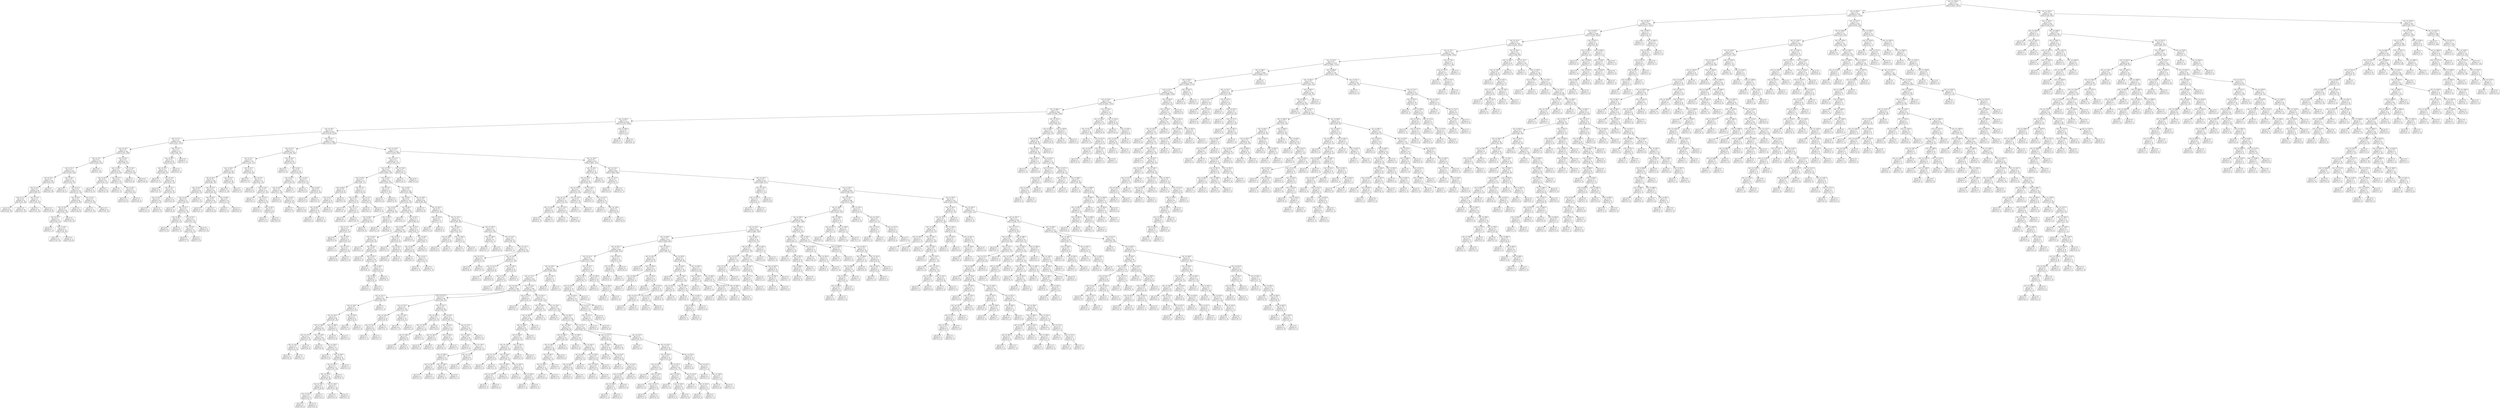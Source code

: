 digraph Tree {
node [shape=box, style="rounded", color="black", fontname=helvetica] ;
edge [fontname=helvetica] ;
0 [label="rain <= 1599.5\ngini = 0.5\nsamples = 3434\nvalue = [2677, 2673]"] ;
1 [label="rain <= 959.0\ngini = 0.5\nsamples = 2726\nvalue = [2527, 1710]"] ;
0 -> 1 [labeldistance=2.5, labelangle=45, headlabel="True"] ;
2 [label="rain <= 942.5\ngini = 0.5\nsamples = 2381\nvalue = [2277, 1432]"] ;
1 -> 2 ;
3 [label="rain <= 919.5\ngini = 0.5\nsamples = 2368\nvalue = [2259, 1429]"] ;
2 -> 3 ;
4 [label="rain <= 735.5\ngini = 0.5\nsamples = 2354\nvalue = [2250, 1413]"] ;
3 -> 4 ;
5 [label="rain <= 727.5\ngini = 0.5\nsamples = 2191\nvalue = [2064, 1329]"] ;
4 -> 5 ;
6 [label="rain <= 570.5\ngini = 0.5\nsamples = 2179\nvalue = [2061, 1311]"] ;
5 -> 6 ;
7 [label="rain <= 568.5\ngini = 0.5\nsamples = 1989\nvalue = [1898, 1173]"] ;
6 -> 7 ;
8 [label="rain <= 565.5\ngini = 0.5\nsamples = 1985\nvalue = [1890, 1173]"] ;
7 -> 8 ;
9 [label="rain <= 527.5\ngini = 0.5\nsamples = 1979\nvalue = [1888, 1166]"] ;
8 -> 9 ;
10 [label="rain <= 510.5\ngini = 0.5\nsamples = 1924\nvalue = [1825, 1143]"] ;
9 -> 10 ;
11 [label="rain <= 466.5\ngini = 0.5\nsamples = 1891\nvalue = [1798, 1108]"] ;
10 -> 11 ;
12 [label="rain <= 463.5\ngini = 0.5\nsamples = 1834\nvalue = [1729, 1084]"] ;
11 -> 12 ;
13 [label="rain <= 38.5\ngini = 0.5\nsamples = 1827\nvalue = [1728, 1078]"] ;
12 -> 13 ;
14 [label="rain <= 31.5\ngini = 0.5\nsamples = 421\nvalue = [417, 222]"] ;
13 -> 14 ;
15 [label="rain <= 24.5\ngini = 0.5\nsamples = 345\nvalue = [332, 198]"] ;
14 -> 15 ;
16 [label="rain <= 23.5\ngini = 0.5\nsamples = 252\nvalue = [236, 151]"] ;
15 -> 16 ;
17 [label="rain <= 15.5\ngini = 0.5\nsamples = 238\nvalue = [229, 139]"] ;
16 -> 17 ;
18 [label="rain <= 14.5\ngini = 0.5\nsamples = 102\nvalue = [97, 67]"] ;
17 -> 18 ;
19 [label="rain <= 12.5\ngini = 0.5\nsamples = 88\nvalue = [89, 53]"] ;
18 -> 19 ;
20 [label="rain <= 11.5\ngini = 0.4\nsamples = 51\nvalue = [55, 28]"] ;
19 -> 20 ;
21 [label="gini = 0.4\nsamples = 25\nvalue = [28, 14]"] ;
20 -> 21 ;
22 [label="gini = 0.4\nsamples = 26\nvalue = [27, 14]"] ;
20 -> 22 ;
23 [label="rain <= 13.5\ngini = 0.5\nsamples = 37\nvalue = [34, 25]"] ;
19 -> 23 ;
24 [label="gini = 0.5\nsamples = 19\nvalue = [15, 16]"] ;
23 -> 24 ;
25 [label="gini = 0.4\nsamples = 18\nvalue = [19, 9]"] ;
23 -> 25 ;
26 [label="gini = 0.5\nsamples = 14\nvalue = [8, 14]"] ;
18 -> 26 ;
27 [label="rain <= 16.5\ngini = 0.5\nsamples = 136\nvalue = [132, 72]"] ;
17 -> 27 ;
28 [label="gini = 0.2\nsamples = 13\nvalue = [18, 2]"] ;
27 -> 28 ;
29 [label="rain <= 21.5\ngini = 0.5\nsamples = 123\nvalue = [114, 70]"] ;
27 -> 29 ;
30 [label="rain <= 20.5\ngini = 0.5\nsamples = 82\nvalue = [79, 44]"] ;
29 -> 30 ;
31 [label="rain <= 19.5\ngini = 0.5\nsamples = 64\nvalue = [61, 38]"] ;
30 -> 31 ;
32 [label="rain <= 17.5\ngini = 0.5\nsamples = 42\nvalue = [42, 23]"] ;
31 -> 32 ;
33 [label="gini = 0.4\nsamples = 7\nvalue = [7, 3]"] ;
32 -> 33 ;
34 [label="rain <= 18.5\ngini = 0.5\nsamples = 35\nvalue = [35, 20]"] ;
32 -> 34 ;
35 [label="gini = 0.5\nsamples = 18\nvalue = [19, 12]"] ;
34 -> 35 ;
36 [label="gini = 0.4\nsamples = 17\nvalue = [16, 8]"] ;
34 -> 36 ;
37 [label="gini = 0.5\nsamples = 22\nvalue = [19, 15]"] ;
31 -> 37 ;
38 [label="gini = 0.4\nsamples = 18\nvalue = [18, 6]"] ;
30 -> 38 ;
39 [label="rain <= 22.5\ngini = 0.5\nsamples = 41\nvalue = [35, 26]"] ;
29 -> 39 ;
40 [label="gini = 0.5\nsamples = 21\nvalue = [14, 15]"] ;
39 -> 40 ;
41 [label="gini = 0.5\nsamples = 20\nvalue = [21, 11]"] ;
39 -> 41 ;
42 [label="gini = 0.5\nsamples = 14\nvalue = [7, 12]"] ;
16 -> 42 ;
43 [label="rain <= 29.5\ngini = 0.4\nsamples = 93\nvalue = [96, 47]"] ;
15 -> 43 ;
44 [label="rain <= 26.5\ngini = 0.4\nsamples = 65\nvalue = [70, 29]"] ;
43 -> 44 ;
45 [label="rain <= 25.5\ngini = 0.4\nsamples = 29\nvalue = [33, 12]"] ;
44 -> 45 ;
46 [label="gini = 0.4\nsamples = 11\nvalue = [12, 4]"] ;
45 -> 46 ;
47 [label="gini = 0.4\nsamples = 18\nvalue = [21, 8]"] ;
45 -> 47 ;
48 [label="rain <= 27.5\ngini = 0.4\nsamples = 36\nvalue = [37, 17]"] ;
44 -> 48 ;
49 [label="gini = 0.5\nsamples = 11\nvalue = [13, 7]"] ;
48 -> 49 ;
50 [label="rain <= 28.5\ngini = 0.4\nsamples = 25\nvalue = [24, 10]"] ;
48 -> 50 ;
51 [label="gini = 0.4\nsamples = 14\nvalue = [14, 6]"] ;
50 -> 51 ;
52 [label="gini = 0.4\nsamples = 11\nvalue = [10, 4]"] ;
50 -> 52 ;
53 [label="rain <= 30.5\ngini = 0.5\nsamples = 28\nvalue = [26, 18]"] ;
43 -> 53 ;
54 [label="gini = 0.5\nsamples = 11\nvalue = [6, 9]"] ;
53 -> 54 ;
55 [label="gini = 0.4\nsamples = 17\nvalue = [20, 9]"] ;
53 -> 55 ;
56 [label="rain <= 37.5\ngini = 0.3\nsamples = 76\nvalue = [85, 24]"] ;
14 -> 56 ;
57 [label="rain <= 36.5\ngini = 0.3\nsamples = 69\nvalue = [78, 21]"] ;
56 -> 57 ;
58 [label="rain <= 32.5\ngini = 0.3\nsamples = 60\nvalue = [66, 19]"] ;
57 -> 58 ;
59 [label="gini = 0.4\nsamples = 12\nvalue = [15, 5]"] ;
58 -> 59 ;
60 [label="rain <= 33.5\ngini = 0.3\nsamples = 48\nvalue = [51, 14]"] ;
58 -> 60 ;
61 [label="gini = 0.2\nsamples = 10\nvalue = [12, 2]"] ;
60 -> 61 ;
62 [label="rain <= 35.5\ngini = 0.4\nsamples = 38\nvalue = [39, 12]"] ;
60 -> 62 ;
63 [label="rain <= 34.5\ngini = 0.4\nsamples = 20\nvalue = [17, 6]"] ;
62 -> 63 ;
64 [label="gini = 0.4\nsamples = 12\nvalue = [10, 3]"] ;
63 -> 64 ;
65 [label="gini = 0.4\nsamples = 8\nvalue = [7, 3]"] ;
63 -> 65 ;
66 [label="gini = 0.3\nsamples = 18\nvalue = [22, 6]"] ;
62 -> 66 ;
67 [label="gini = 0.2\nsamples = 9\nvalue = [12, 2]"] ;
57 -> 67 ;
68 [label="gini = 0.4\nsamples = 7\nvalue = [7, 3]"] ;
56 -> 68 ;
69 [label="rain <= 65.5\ngini = 0.5\nsamples = 1406\nvalue = [1311, 856]"] ;
13 -> 69 ;
70 [label="rain <= 57.5\ngini = 0.5\nsamples = 215\nvalue = [148, 162]"] ;
69 -> 70 ;
71 [label="rain <= 51.5\ngini = 0.5\nsamples = 155\nvalue = [116, 111]"] ;
70 -> 71 ;
72 [label="rain <= 49.5\ngini = 0.5\nsamples = 124\nvalue = [90, 95]"] ;
71 -> 72 ;
73 [label="rain <= 45.5\ngini = 0.5\nsamples = 106\nvalue = [82, 76]"] ;
72 -> 73 ;
74 [label="rain <= 44.5\ngini = 0.5\nsamples = 64\nvalue = [44, 52]"] ;
73 -> 74 ;
75 [label="rain <= 39.5\ngini = 0.5\nsamples = 51\nvalue = [39, 41]"] ;
74 -> 75 ;
76 [label="gini = 0.5\nsamples = 11\nvalue = [8, 6]"] ;
75 -> 76 ;
77 [label="rain <= 41.5\ngini = 0.5\nsamples = 40\nvalue = [31, 35]"] ;
75 -> 77 ;
78 [label="rain <= 40.5\ngini = 0.5\nsamples = 14\nvalue = [8, 13]"] ;
77 -> 78 ;
79 [label="gini = 0.4\nsamples = 6\nvalue = [3, 6]"] ;
78 -> 79 ;
80 [label="gini = 0.5\nsamples = 8\nvalue = [5, 7]"] ;
78 -> 80 ;
81 [label="rain <= 43.5\ngini = 0.5\nsamples = 26\nvalue = [23, 22]"] ;
77 -> 81 ;
82 [label="rain <= 42.5\ngini = 0.5\nsamples = 16\nvalue = [14, 11]"] ;
81 -> 82 ;
83 [label="gini = 0.5\nsamples = 8\nvalue = [7, 7]"] ;
82 -> 83 ;
84 [label="gini = 0.5\nsamples = 8\nvalue = [7, 4]"] ;
82 -> 84 ;
85 [label="gini = 0.5\nsamples = 10\nvalue = [9, 11]"] ;
81 -> 85 ;
86 [label="gini = 0.4\nsamples = 13\nvalue = [5, 11]"] ;
74 -> 86 ;
87 [label="rain <= 47.5\ngini = 0.5\nsamples = 42\nvalue = [38, 24]"] ;
73 -> 87 ;
88 [label="rain <= 46.5\ngini = 0.5\nsamples = 26\nvalue = [27, 15]"] ;
87 -> 88 ;
89 [label="gini = 0.5\nsamples = 13\nvalue = [13, 7]"] ;
88 -> 89 ;
90 [label="gini = 0.5\nsamples = 13\nvalue = [14, 8]"] ;
88 -> 90 ;
91 [label="rain <= 48.5\ngini = 0.5\nsamples = 16\nvalue = [11, 9]"] ;
87 -> 91 ;
92 [label="gini = 0.5\nsamples = 7\nvalue = [5, 4]"] ;
91 -> 92 ;
93 [label="gini = 0.5\nsamples = 9\nvalue = [6, 5]"] ;
91 -> 93 ;
94 [label="rain <= 50.5\ngini = 0.4\nsamples = 18\nvalue = [8, 19]"] ;
72 -> 94 ;
95 [label="gini = 0.4\nsamples = 12\nvalue = [5, 14]"] ;
94 -> 95 ;
96 [label="gini = 0.5\nsamples = 6\nvalue = [3, 5]"] ;
94 -> 96 ;
97 [label="rain <= 52.5\ngini = 0.5\nsamples = 31\nvalue = [26, 16]"] ;
71 -> 97 ;
98 [label="gini = 0.4\nsamples = 6\nvalue = [5, 2]"] ;
97 -> 98 ;
99 [label="rain <= 53.5\ngini = 0.5\nsamples = 25\nvalue = [21, 14]"] ;
97 -> 99 ;
100 [label="gini = 0.5\nsamples = 6\nvalue = [4, 4]"] ;
99 -> 100 ;
101 [label="rain <= 54.5\ngini = 0.5\nsamples = 19\nvalue = [17, 10]"] ;
99 -> 101 ;
102 [label="gini = 0.3\nsamples = 4\nvalue = [4, 1]"] ;
101 -> 102 ;
103 [label="rain <= 55.5\ngini = 0.5\nsamples = 15\nvalue = [13, 9]"] ;
101 -> 103 ;
104 [label="gini = 0.5\nsamples = 3\nvalue = [4, 3]"] ;
103 -> 104 ;
105 [label="rain <= 56.5\ngini = 0.5\nsamples = 12\nvalue = [9, 6]"] ;
103 -> 105 ;
106 [label="gini = 0.5\nsamples = 4\nvalue = [3, 2]"] ;
105 -> 106 ;
107 [label="gini = 0.5\nsamples = 8\nvalue = [6, 4]"] ;
105 -> 107 ;
108 [label="rain <= 58.5\ngini = 0.5\nsamples = 60\nvalue = [32, 51]"] ;
70 -> 108 ;
109 [label="gini = 0.4\nsamples = 6\nvalue = [2, 6]"] ;
108 -> 109 ;
110 [label="rain <= 62.5\ngini = 0.5\nsamples = 54\nvalue = [30, 45]"] ;
108 -> 110 ;
111 [label="rain <= 61.5\ngini = 0.5\nsamples = 31\nvalue = [18, 22]"] ;
110 -> 111 ;
112 [label="rain <= 59.5\ngini = 0.5\nsamples = 24\nvalue = [11, 19]"] ;
111 -> 112 ;
113 [label="gini = 0.5\nsamples = 6\nvalue = [3, 4]"] ;
112 -> 113 ;
114 [label="rain <= 60.5\ngini = 0.5\nsamples = 18\nvalue = [8, 15]"] ;
112 -> 114 ;
115 [label="gini = 0.4\nsamples = 8\nvalue = [3, 7]"] ;
114 -> 115 ;
116 [label="gini = 0.5\nsamples = 10\nvalue = [5, 8]"] ;
114 -> 116 ;
117 [label="gini = 0.4\nsamples = 7\nvalue = [7, 3]"] ;
111 -> 117 ;
118 [label="rain <= 63.5\ngini = 0.5\nsamples = 23\nvalue = [12, 23]"] ;
110 -> 118 ;
119 [label="gini = 0.3\nsamples = 8\nvalue = [2, 9]"] ;
118 -> 119 ;
120 [label="rain <= 64.5\ngini = 0.5\nsamples = 15\nvalue = [10, 14]"] ;
118 -> 120 ;
121 [label="gini = 0.5\nsamples = 9\nvalue = [5, 9]"] ;
120 -> 121 ;
122 [label="gini = 0.5\nsamples = 6\nvalue = [5, 5]"] ;
120 -> 122 ;
123 [label="rain <= 119.5\ngini = 0.5\nsamples = 1191\nvalue = [1163, 694]"] ;
69 -> 123 ;
124 [label="rain <= 117.5\ngini = 0.4\nsamples = 277\nvalue = [302, 121]"] ;
123 -> 124 ;
125 [label="rain <= 74.5\ngini = 0.4\nsamples = 264\nvalue = [283, 120]"] ;
124 -> 125 ;
126 [label="rain <= 69.5\ngini = 0.3\nsamples = 53\nvalue = [65, 17]"] ;
125 -> 126 ;
127 [label="rain <= 68.5\ngini = 0.4\nsamples = 20\nvalue = [24, 9]"] ;
126 -> 127 ;
128 [label="rain <= 67.5\ngini = 0.3\nsamples = 14\nvalue = [19, 5]"] ;
127 -> 128 ;
129 [label="rain <= 66.5\ngini = 0.4\nsamples = 10\nvalue = [14, 5]"] ;
128 -> 129 ;
130 [label="gini = 0.4\nsamples = 5\nvalue = [6, 2]"] ;
129 -> 130 ;
131 [label="gini = 0.4\nsamples = 5\nvalue = [8, 3]"] ;
129 -> 131 ;
132 [label="gini = 0.0\nsamples = 4\nvalue = [5, 0]"] ;
128 -> 132 ;
133 [label="gini = 0.5\nsamples = 6\nvalue = [5, 4]"] ;
127 -> 133 ;
134 [label="rain <= 72.5\ngini = 0.3\nsamples = 33\nvalue = [41, 8]"] ;
126 -> 134 ;
135 [label="rain <= 70.5\ngini = 0.2\nsamples = 25\nvalue = [32, 5]"] ;
134 -> 135 ;
136 [label="gini = 0.3\nsamples = 8\nvalue = [12, 3]"] ;
135 -> 136 ;
137 [label="rain <= 71.5\ngini = 0.2\nsamples = 17\nvalue = [20, 2]"] ;
135 -> 137 ;
138 [label="gini = 0.0\nsamples = 8\nvalue = [10, 0]"] ;
137 -> 138 ;
139 [label="gini = 0.3\nsamples = 9\nvalue = [10, 2]"] ;
137 -> 139 ;
140 [label="rain <= 73.5\ngini = 0.4\nsamples = 8\nvalue = [9, 3]"] ;
134 -> 140 ;
141 [label="gini = 0.4\nsamples = 5\nvalue = [6, 3]"] ;
140 -> 141 ;
142 [label="gini = 0.0\nsamples = 3\nvalue = [3, 0]"] ;
140 -> 142 ;
143 [label="rain <= 76.5\ngini = 0.4\nsamples = 211\nvalue = [218, 103]"] ;
125 -> 143 ;
144 [label="rain <= 75.5\ngini = 0.4\nsamples = 14\nvalue = [7, 15]"] ;
143 -> 144 ;
145 [label="gini = 0.4\nsamples = 6\nvalue = [2, 6]"] ;
144 -> 145 ;
146 [label="gini = 0.5\nsamples = 8\nvalue = [5, 9]"] ;
144 -> 146 ;
147 [label="rain <= 99.5\ngini = 0.4\nsamples = 197\nvalue = [211, 88]"] ;
143 -> 147 ;
148 [label="rain <= 83.5\ngini = 0.4\nsamples = 114\nvalue = [131, 42]"] ;
147 -> 148 ;
149 [label="rain <= 81.5\ngini = 0.5\nsamples = 32\nvalue = [29, 19]"] ;
148 -> 149 ;
150 [label="rain <= 80.5\ngini = 0.4\nsamples = 28\nvalue = [28, 13]"] ;
149 -> 150 ;
151 [label="rain <= 77.5\ngini = 0.5\nsamples = 24\nvalue = [22, 13]"] ;
150 -> 151 ;
152 [label="gini = 0.0\nsamples = 2\nvalue = [2, 0]"] ;
151 -> 152 ;
153 [label="rain <= 78.5\ngini = 0.5\nsamples = 22\nvalue = [20, 13]"] ;
151 -> 153 ;
154 [label="gini = 0.5\nsamples = 7\nvalue = [5, 5]"] ;
153 -> 154 ;
155 [label="rain <= 79.5\ngini = 0.5\nsamples = 15\nvalue = [15, 8]"] ;
153 -> 155 ;
156 [label="gini = 0.4\nsamples = 8\nvalue = [8, 4]"] ;
155 -> 156 ;
157 [label="gini = 0.5\nsamples = 7\nvalue = [7, 4]"] ;
155 -> 157 ;
158 [label="gini = 0.0\nsamples = 4\nvalue = [6, 0]"] ;
150 -> 158 ;
159 [label="rain <= 82.5\ngini = 0.2\nsamples = 4\nvalue = [1, 6]"] ;
149 -> 159 ;
160 [label="gini = 0.3\nsamples = 3\nvalue = [1, 4]"] ;
159 -> 160 ;
161 [label="gini = 0.0\nsamples = 1\nvalue = [0, 2]"] ;
159 -> 161 ;
162 [label="rain <= 84.5\ngini = 0.3\nsamples = 82\nvalue = [102, 23]"] ;
148 -> 162 ;
163 [label="gini = 0.0\nsamples = 7\nvalue = [12, 0]"] ;
162 -> 163 ;
164 [label="rain <= 93.5\ngini = 0.3\nsamples = 75\nvalue = [90, 23]"] ;
162 -> 164 ;
165 [label="rain <= 90.5\ngini = 0.4\nsamples = 40\nvalue = [49, 16]"] ;
164 -> 165 ;
166 [label="rain <= 85.5\ngini = 0.3\nsamples = 29\nvalue = [39, 10]"] ;
165 -> 166 ;
167 [label="gini = 0.2\nsamples = 7\nvalue = [13, 2]"] ;
166 -> 167 ;
168 [label="rain <= 86.5\ngini = 0.4\nsamples = 22\nvalue = [26, 8]"] ;
166 -> 168 ;
169 [label="gini = 0.5\nsamples = 4\nvalue = [4, 3]"] ;
168 -> 169 ;
170 [label="rain <= 87.5\ngini = 0.3\nsamples = 18\nvalue = [22, 5]"] ;
168 -> 170 ;
171 [label="gini = 0.2\nsamples = 5\nvalue = [8, 1]"] ;
170 -> 171 ;
172 [label="rain <= 89.5\ngini = 0.3\nsamples = 13\nvalue = [14, 4]"] ;
170 -> 172 ;
173 [label="rain <= 88.5\ngini = 0.4\nsamples = 7\nvalue = [6, 3]"] ;
172 -> 173 ;
174 [label="gini = 0.4\nsamples = 2\nvalue = [2, 1]"] ;
173 -> 174 ;
175 [label="gini = 0.4\nsamples = 5\nvalue = [4, 2]"] ;
173 -> 175 ;
176 [label="gini = 0.2\nsamples = 6\nvalue = [8, 1]"] ;
172 -> 176 ;
177 [label="rain <= 91.5\ngini = 0.5\nsamples = 11\nvalue = [10, 6]"] ;
165 -> 177 ;
178 [label="gini = 0.5\nsamples = 3\nvalue = [2, 3]"] ;
177 -> 178 ;
179 [label="rain <= 92.5\ngini = 0.4\nsamples = 8\nvalue = [8, 3]"] ;
177 -> 179 ;
180 [label="gini = 0.4\nsamples = 5\nvalue = [6, 2]"] ;
179 -> 180 ;
181 [label="gini = 0.4\nsamples = 3\nvalue = [2, 1]"] ;
179 -> 181 ;
182 [label="rain <= 95.5\ngini = 0.2\nsamples = 35\nvalue = [41, 7]"] ;
164 -> 182 ;
183 [label="gini = 0.0\nsamples = 8\nvalue = [13, 0]"] ;
182 -> 183 ;
184 [label="rain <= 98.5\ngini = 0.3\nsamples = 27\nvalue = [28, 7]"] ;
182 -> 184 ;
185 [label="rain <= 96.5\ngini = 0.4\nsamples = 19\nvalue = [20, 6]"] ;
184 -> 185 ;
186 [label="gini = 0.2\nsamples = 6\nvalue = [6, 1]"] ;
185 -> 186 ;
187 [label="rain <= 97.5\ngini = 0.4\nsamples = 13\nvalue = [14, 5]"] ;
185 -> 187 ;
188 [label="gini = 0.5\nsamples = 4\nvalue = [3, 2]"] ;
187 -> 188 ;
189 [label="gini = 0.3\nsamples = 9\nvalue = [11, 3]"] ;
187 -> 189 ;
190 [label="gini = 0.2\nsamples = 8\nvalue = [8, 1]"] ;
184 -> 190 ;
191 [label="rain <= 100.5\ngini = 0.5\nsamples = 83\nvalue = [80, 46]"] ;
147 -> 191 ;
192 [label="gini = 0.5\nsamples = 6\nvalue = [4, 6]"] ;
191 -> 192 ;
193 [label="rain <= 103.5\ngini = 0.5\nsamples = 77\nvalue = [76, 40]"] ;
191 -> 193 ;
194 [label="rain <= 102.0\ngini = 0.2\nsamples = 9\nvalue = [11, 1]"] ;
193 -> 194 ;
195 [label="gini = 0.0\nsamples = 3\nvalue = [5, 0]"] ;
194 -> 195 ;
196 [label="gini = 0.2\nsamples = 6\nvalue = [6, 1]"] ;
194 -> 196 ;
197 [label="rain <= 107.5\ngini = 0.5\nsamples = 68\nvalue = [65, 39]"] ;
193 -> 197 ;
198 [label="rain <= 105.5\ngini = 0.5\nsamples = 18\nvalue = [14, 13]"] ;
197 -> 198 ;
199 [label="rain <= 104.5\ngini = 0.5\nsamples = 11\nvalue = [12, 8]"] ;
198 -> 199 ;
200 [label="gini = 0.5\nsamples = 6\nvalue = [9, 5]"] ;
199 -> 200 ;
201 [label="gini = 0.5\nsamples = 5\nvalue = [3, 3]"] ;
199 -> 201 ;
202 [label="rain <= 106.5\ngini = 0.4\nsamples = 7\nvalue = [2, 5]"] ;
198 -> 202 ;
203 [label="gini = 0.4\nsamples = 4\nvalue = [1, 3]"] ;
202 -> 203 ;
204 [label="gini = 0.4\nsamples = 3\nvalue = [1, 2]"] ;
202 -> 204 ;
205 [label="rain <= 109.5\ngini = 0.4\nsamples = 50\nvalue = [51, 26]"] ;
197 -> 205 ;
206 [label="rain <= 108.5\ngini = 0.1\nsamples = 9\nvalue = [12, 1]"] ;
205 -> 206 ;
207 [label="gini = 0.4\nsamples = 3\nvalue = [2, 1]"] ;
206 -> 207 ;
208 [label="gini = 0.0\nsamples = 6\nvalue = [10, 0]"] ;
206 -> 208 ;
209 [label="rain <= 110.5\ngini = 0.5\nsamples = 41\nvalue = [39, 25]"] ;
205 -> 209 ;
210 [label="gini = 0.5\nsamples = 7\nvalue = [5, 5]"] ;
209 -> 210 ;
211 [label="rain <= 112.5\ngini = 0.5\nsamples = 34\nvalue = [34, 20]"] ;
209 -> 211 ;
212 [label="rain <= 111.5\ngini = 0.4\nsamples = 11\nvalue = [13, 6]"] ;
211 -> 212 ;
213 [label="gini = 0.4\nsamples = 7\nvalue = [8, 4]"] ;
212 -> 213 ;
214 [label="gini = 0.4\nsamples = 4\nvalue = [5, 2]"] ;
212 -> 214 ;
215 [label="rain <= 114.5\ngini = 0.5\nsamples = 23\nvalue = [21, 14]"] ;
211 -> 215 ;
216 [label="rain <= 113.5\ngini = 0.5\nsamples = 11\nvalue = [9, 8]"] ;
215 -> 216 ;
217 [label="gini = 0.5\nsamples = 3\nvalue = [3, 2]"] ;
216 -> 217 ;
218 [label="gini = 0.5\nsamples = 8\nvalue = [6, 6]"] ;
216 -> 218 ;
219 [label="rain <= 116.5\ngini = 0.4\nsamples = 12\nvalue = [12, 6]"] ;
215 -> 219 ;
220 [label="rain <= 115.5\ngini = 0.5\nsamples = 8\nvalue = [7, 4]"] ;
219 -> 220 ;
221 [label="gini = 0.5\nsamples = 5\nvalue = [5, 3]"] ;
220 -> 221 ;
222 [label="gini = 0.4\nsamples = 3\nvalue = [2, 1]"] ;
220 -> 222 ;
223 [label="gini = 0.4\nsamples = 4\nvalue = [5, 2]"] ;
219 -> 223 ;
224 [label="rain <= 118.5\ngini = 0.1\nsamples = 13\nvalue = [19, 1]"] ;
124 -> 224 ;
225 [label="gini = 0.1\nsamples = 11\nvalue = [16, 1]"] ;
224 -> 225 ;
226 [label="gini = 0.0\nsamples = 2\nvalue = [3, 0]"] ;
224 -> 226 ;
227 [label="rain <= 130.5\ngini = 0.5\nsamples = 914\nvalue = [861, 573]"] ;
123 -> 227 ;
228 [label="rain <= 129.5\ngini = 0.5\nsamples = 51\nvalue = [41, 45]"] ;
227 -> 228 ;
229 [label="rain <= 125.5\ngini = 0.5\nsamples = 43\nvalue = [38, 35]"] ;
228 -> 229 ;
230 [label="rain <= 123.5\ngini = 0.5\nsamples = 26\nvalue = [21, 25]"] ;
229 -> 230 ;
231 [label="rain <= 121.5\ngini = 0.5\nsamples = 16\nvalue = [19, 12]"] ;
230 -> 231 ;
232 [label="rain <= 120.5\ngini = 0.5\nsamples = 8\nvalue = [5, 9]"] ;
231 -> 232 ;
233 [label="gini = 0.5\nsamples = 2\nvalue = [2, 2]"] ;
232 -> 233 ;
234 [label="gini = 0.4\nsamples = 6\nvalue = [3, 7]"] ;
232 -> 234 ;
235 [label="rain <= 122.5\ngini = 0.3\nsamples = 8\nvalue = [14, 3]"] ;
231 -> 235 ;
236 [label="gini = 0.4\nsamples = 7\nvalue = [10, 3]"] ;
235 -> 236 ;
237 [label="gini = 0.0\nsamples = 1\nvalue = [4, 0]"] ;
235 -> 237 ;
238 [label="rain <= 124.5\ngini = 0.2\nsamples = 10\nvalue = [2, 13]"] ;
230 -> 238 ;
239 [label="gini = 0.2\nsamples = 7\nvalue = [1, 11]"] ;
238 -> 239 ;
240 [label="gini = 0.4\nsamples = 3\nvalue = [1, 2]"] ;
238 -> 240 ;
241 [label="rain <= 126.5\ngini = 0.5\nsamples = 17\nvalue = [17, 10]"] ;
229 -> 241 ;
242 [label="gini = 0.5\nsamples = 5\nvalue = [4, 3]"] ;
241 -> 242 ;
243 [label="rain <= 127.5\ngini = 0.5\nsamples = 12\nvalue = [13, 7]"] ;
241 -> 243 ;
244 [label="gini = 0.4\nsamples = 4\nvalue = [3, 1]"] ;
243 -> 244 ;
245 [label="rain <= 128.5\ngini = 0.5\nsamples = 8\nvalue = [10, 6]"] ;
243 -> 245 ;
246 [label="gini = 0.4\nsamples = 3\nvalue = [4, 2]"] ;
245 -> 246 ;
247 [label="gini = 0.5\nsamples = 5\nvalue = [6, 4]"] ;
245 -> 247 ;
248 [label="gini = 0.4\nsamples = 8\nvalue = [3, 10]"] ;
228 -> 248 ;
249 [label="rain <= 132.5\ngini = 0.5\nsamples = 863\nvalue = [820, 528]"] ;
227 -> 249 ;
250 [label="rain <= 131.5\ngini = 0.1\nsamples = 8\nvalue = [15, 1]"] ;
249 -> 250 ;
251 [label="gini = 0.0\nsamples = 2\nvalue = [4, 0]"] ;
250 -> 251 ;
252 [label="gini = 0.2\nsamples = 6\nvalue = [11, 1]"] ;
250 -> 252 ;
253 [label="rain <= 135.5\ngini = 0.5\nsamples = 855\nvalue = [805, 527]"] ;
249 -> 253 ;
254 [label="rain <= 134.5\ngini = 0.5\nsamples = 15\nvalue = [7, 11]"] ;
253 -> 254 ;
255 [label="rain <= 133.5\ngini = 0.5\nsamples = 7\nvalue = [4, 3]"] ;
254 -> 255 ;
256 [label="gini = 0.5\nsamples = 4\nvalue = [2, 2]"] ;
255 -> 256 ;
257 [label="gini = 0.4\nsamples = 3\nvalue = [2, 1]"] ;
255 -> 257 ;
258 [label="gini = 0.4\nsamples = 8\nvalue = [3, 8]"] ;
254 -> 258 ;
259 [label="rain <= 322.5\ngini = 0.5\nsamples = 840\nvalue = [798, 516]"] ;
253 -> 259 ;
260 [label="rain <= 310.5\ngini = 0.5\nsamples = 588\nvalue = [574, 352]"] ;
259 -> 260 ;
261 [label="rain <= 306.5\ngini = 0.5\nsamples = 571\nvalue = [550, 347]"] ;
260 -> 261 ;
262 [label="rain <= 284.5\ngini = 0.5\nsamples = 563\nvalue = [547, 340]"] ;
261 -> 262 ;
263 [label="rain <= 270.5\ngini = 0.5\nsamples = 509\nvalue = [490, 318]"] ;
262 -> 263 ;
264 [label="rain <= 246.5\ngini = 0.5\nsamples = 473\nvalue = [468, 285]"] ;
263 -> 264 ;
265 [label="rain <= 241.5\ngini = 0.5\nsamples = 402\nvalue = [380, 254]"] ;
264 -> 265 ;
266 [label="rain <= 231.5\ngini = 0.5\nsamples = 391\nvalue = [377, 239]"] ;
265 -> 266 ;
267 [label="rain <= 229.5\ngini = 0.5\nsamples = 358\nvalue = [340, 226]"] ;
266 -> 267 ;
268 [label="rain <= 173.5\ngini = 0.5\nsamples = 354\nvalue = [339, 222]"] ;
267 -> 268 ;
269 [label="rain <= 152.5\ngini = 0.5\nsamples = 168\nvalue = [143, 107]"] ;
268 -> 269 ;
270 [label="rain <= 151.5\ngini = 0.5\nsamples = 82\nvalue = [82, 44]"] ;
269 -> 270 ;
271 [label="rain <= 149.5\ngini = 0.5\nsamples = 75\nvalue = [71, 41]"] ;
270 -> 271 ;
272 [label="rain <= 147.5\ngini = 0.5\nsamples = 69\nvalue = [67, 35]"] ;
271 -> 272 ;
273 [label="rain <= 138.5\ngini = 0.5\nsamples = 60\nvalue = [58, 33]"] ;
272 -> 273 ;
274 [label="rain <= 137.5\ngini = 0.4\nsamples = 16\nvalue = [17, 6]"] ;
273 -> 274 ;
275 [label="rain <= 136.5\ngini = 0.5\nsamples = 12\nvalue = [11, 6]"] ;
274 -> 275 ;
276 [label="gini = 0.5\nsamples = 9\nvalue = [9, 5]"] ;
275 -> 276 ;
277 [label="gini = 0.4\nsamples = 3\nvalue = [2, 1]"] ;
275 -> 277 ;
278 [label="gini = 0.0\nsamples = 4\nvalue = [6, 0]"] ;
274 -> 278 ;
279 [label="rain <= 139.5\ngini = 0.5\nsamples = 44\nvalue = [41, 27]"] ;
273 -> 279 ;
280 [label="gini = 0.0\nsamples = 5\nvalue = [0, 6]"] ;
279 -> 280 ;
281 [label="rain <= 140.5\ngini = 0.4\nsamples = 39\nvalue = [41, 21]"] ;
279 -> 281 ;
282 [label="gini = 0.0\nsamples = 4\nvalue = [5, 0]"] ;
281 -> 282 ;
283 [label="rain <= 146.5\ngini = 0.5\nsamples = 35\nvalue = [36, 21]"] ;
281 -> 283 ;
284 [label="rain <= 145.5\ngini = 0.5\nsamples = 33\nvalue = [35, 19]"] ;
283 -> 284 ;
285 [label="rain <= 143.5\ngini = 0.5\nsamples = 28\nvalue = [29, 18]"] ;
284 -> 285 ;
286 [label="rain <= 142.5\ngini = 0.4\nsamples = 15\nvalue = [18, 8]"] ;
285 -> 286 ;
287 [label="rain <= 141.5\ngini = 0.4\nsamples = 11\nvalue = [14, 7]"] ;
286 -> 287 ;
288 [label="gini = 0.4\nsamples = 7\nvalue = [8, 4]"] ;
287 -> 288 ;
289 [label="gini = 0.4\nsamples = 4\nvalue = [6, 3]"] ;
287 -> 289 ;
290 [label="gini = 0.3\nsamples = 4\nvalue = [4, 1]"] ;
286 -> 290 ;
291 [label="rain <= 144.5\ngini = 0.5\nsamples = 13\nvalue = [11, 10]"] ;
285 -> 291 ;
292 [label="gini = 0.5\nsamples = 5\nvalue = [4, 3]"] ;
291 -> 292 ;
293 [label="gini = 0.5\nsamples = 8\nvalue = [7, 7]"] ;
291 -> 293 ;
294 [label="gini = 0.2\nsamples = 5\nvalue = [6, 1]"] ;
284 -> 294 ;
295 [label="gini = 0.4\nsamples = 2\nvalue = [1, 2]"] ;
283 -> 295 ;
296 [label="rain <= 148.5\ngini = 0.3\nsamples = 9\nvalue = [9, 2]"] ;
272 -> 296 ;
297 [label="gini = 0.0\nsamples = 2\nvalue = [2, 0]"] ;
296 -> 297 ;
298 [label="gini = 0.3\nsamples = 7\nvalue = [7, 2]"] ;
296 -> 298 ;
299 [label="rain <= 150.5\ngini = 0.5\nsamples = 6\nvalue = [4, 6]"] ;
271 -> 299 ;
300 [label="gini = 0.4\nsamples = 3\nvalue = [1, 2]"] ;
299 -> 300 ;
301 [label="gini = 0.5\nsamples = 3\nvalue = [3, 4]"] ;
299 -> 301 ;
302 [label="gini = 0.3\nsamples = 7\nvalue = [11, 3]"] ;
270 -> 302 ;
303 [label="rain <= 157.5\ngini = 0.5\nsamples = 86\nvalue = [61, 63]"] ;
269 -> 303 ;
304 [label="rain <= 155.5\ngini = 0.4\nsamples = 25\nvalue = [12, 24]"] ;
303 -> 304 ;
305 [label="rain <= 154.5\ngini = 0.5\nsamples = 13\nvalue = [8, 9]"] ;
304 -> 305 ;
306 [label="rain <= 153.5\ngini = 0.4\nsamples = 8\nvalue = [3, 8]"] ;
305 -> 306 ;
307 [label="gini = 0.5\nsamples = 2\nvalue = [1, 1]"] ;
306 -> 307 ;
308 [label="gini = 0.3\nsamples = 6\nvalue = [2, 7]"] ;
306 -> 308 ;
309 [label="gini = 0.3\nsamples = 5\nvalue = [5, 1]"] ;
305 -> 309 ;
310 [label="rain <= 156.5\ngini = 0.3\nsamples = 12\nvalue = [4, 15]"] ;
304 -> 310 ;
311 [label="gini = 0.3\nsamples = 8\nvalue = [3, 11]"] ;
310 -> 311 ;
312 [label="gini = 0.3\nsamples = 4\nvalue = [1, 4]"] ;
310 -> 312 ;
313 [label="rain <= 161.5\ngini = 0.5\nsamples = 61\nvalue = [49, 39]"] ;
303 -> 313 ;
314 [label="rain <= 160.5\ngini = 0.4\nsamples = 17\nvalue = [21, 8]"] ;
313 -> 314 ;
315 [label="rain <= 159.5\ngini = 0.5\nsamples = 13\nvalue = [12, 8]"] ;
314 -> 315 ;
316 [label="rain <= 158.5\ngini = 0.5\nsamples = 8\nvalue = [9, 5]"] ;
315 -> 316 ;
317 [label="gini = 0.5\nsamples = 2\nvalue = [3, 2]"] ;
316 -> 317 ;
318 [label="gini = 0.4\nsamples = 6\nvalue = [6, 3]"] ;
316 -> 318 ;
319 [label="gini = 0.5\nsamples = 5\nvalue = [3, 3]"] ;
315 -> 319 ;
320 [label="gini = 0.0\nsamples = 4\nvalue = [9, 0]"] ;
314 -> 320 ;
321 [label="rain <= 165.5\ngini = 0.5\nsamples = 44\nvalue = [28, 31]"] ;
313 -> 321 ;
322 [label="rain <= 163.5\ngini = 0.3\nsamples = 14\nvalue = [4, 14]"] ;
321 -> 322 ;
323 [label="rain <= 162.5\ngini = 0.5\nsamples = 6\nvalue = [3, 4]"] ;
322 -> 323 ;
324 [label="gini = 0.0\nsamples = 2\nvalue = [0, 3]"] ;
323 -> 324 ;
325 [label="gini = 0.4\nsamples = 4\nvalue = [3, 1]"] ;
323 -> 325 ;
326 [label="rain <= 164.5\ngini = 0.2\nsamples = 8\nvalue = [1, 10]"] ;
322 -> 326 ;
327 [label="gini = 0.0\nsamples = 2\nvalue = [0, 3]"] ;
326 -> 327 ;
328 [label="gini = 0.2\nsamples = 6\nvalue = [1, 7]"] ;
326 -> 328 ;
329 [label="rain <= 172.5\ngini = 0.5\nsamples = 30\nvalue = [24, 17]"] ;
321 -> 329 ;
330 [label="rain <= 166.5\ngini = 0.5\nsamples = 26\nvalue = [23, 13]"] ;
329 -> 330 ;
331 [label="gini = 0.0\nsamples = 3\nvalue = [3, 0]"] ;
330 -> 331 ;
332 [label="rain <= 170.5\ngini = 0.5\nsamples = 23\nvalue = [20, 13]"] ;
330 -> 332 ;
333 [label="rain <= 168.5\ngini = 0.5\nsamples = 17\nvalue = [15, 8]"] ;
332 -> 333 ;
334 [label="rain <= 167.5\ngini = 0.5\nsamples = 7\nvalue = [6, 4]"] ;
333 -> 334 ;
335 [label="gini = 0.5\nsamples = 4\nvalue = [3, 2]"] ;
334 -> 335 ;
336 [label="gini = 0.5\nsamples = 3\nvalue = [3, 2]"] ;
334 -> 336 ;
337 [label="rain <= 169.5\ngini = 0.4\nsamples = 10\nvalue = [9, 4]"] ;
333 -> 337 ;
338 [label="gini = 0.4\nsamples = 7\nvalue = [6, 3]"] ;
337 -> 338 ;
339 [label="gini = 0.4\nsamples = 3\nvalue = [3, 1]"] ;
337 -> 339 ;
340 [label="rain <= 171.5\ngini = 0.5\nsamples = 6\nvalue = [5, 5]"] ;
332 -> 340 ;
341 [label="gini = 0.5\nsamples = 2\nvalue = [1, 1]"] ;
340 -> 341 ;
342 [label="gini = 0.5\nsamples = 4\nvalue = [4, 4]"] ;
340 -> 342 ;
343 [label="gini = 0.3\nsamples = 4\nvalue = [1, 4]"] ;
329 -> 343 ;
344 [label="rain <= 176.0\ngini = 0.5\nsamples = 186\nvalue = [196, 115]"] ;
268 -> 344 ;
345 [label="rain <= 174.5\ngini = 0.1\nsamples = 9\nvalue = [14, 1]"] ;
344 -> 345 ;
346 [label="gini = 0.4\nsamples = 3\nvalue = [2, 1]"] ;
345 -> 346 ;
347 [label="gini = 0.0\nsamples = 6\nvalue = [12, 0]"] ;
345 -> 347 ;
348 [label="rain <= 191.5\ngini = 0.5\nsamples = 177\nvalue = [182, 114]"] ;
344 -> 348 ;
349 [label="rain <= 190.5\ngini = 0.4\nsamples = 55\nvalue = [65, 31]"] ;
348 -> 349 ;
350 [label="rain <= 189.5\ngini = 0.5\nsamples = 46\nvalue = [52, 29]"] ;
349 -> 350 ;
351 [label="rain <= 188.5\ngini = 0.4\nsamples = 43\nvalue = [50, 25]"] ;
350 -> 351 ;
352 [label="rain <= 186.5\ngini = 0.5\nsamples = 39\nvalue = [43, 25]"] ;
351 -> 352 ;
353 [label="rain <= 178.5\ngini = 0.4\nsamples = 33\nvalue = [40, 19]"] ;
352 -> 353 ;
354 [label="rain <= 177.5\ngini = 0.5\nsamples = 6\nvalue = [4, 4]"] ;
353 -> 354 ;
355 [label="gini = 0.5\nsamples = 4\nvalue = [3, 2]"] ;
354 -> 355 ;
356 [label="gini = 0.4\nsamples = 2\nvalue = [1, 2]"] ;
354 -> 356 ;
357 [label="rain <= 182.5\ngini = 0.4\nsamples = 27\nvalue = [36, 15]"] ;
353 -> 357 ;
358 [label="rain <= 180.5\ngini = 0.3\nsamples = 17\nvalue = [24, 7]"] ;
357 -> 358 ;
359 [label="rain <= 179.5\ngini = 0.4\nsamples = 11\nvalue = [14, 7]"] ;
358 -> 359 ;
360 [label="gini = 0.5\nsamples = 4\nvalue = [5, 3]"] ;
359 -> 360 ;
361 [label="gini = 0.4\nsamples = 7\nvalue = [9, 4]"] ;
359 -> 361 ;
362 [label="gini = 0.0\nsamples = 6\nvalue = [10, 0]"] ;
358 -> 362 ;
363 [label="rain <= 183.5\ngini = 0.5\nsamples = 10\nvalue = [12, 8]"] ;
357 -> 363 ;
364 [label="gini = 0.0\nsamples = 1\nvalue = [0, 4]"] ;
363 -> 364 ;
365 [label="rain <= 185.0\ngini = 0.4\nsamples = 9\nvalue = [12, 4]"] ;
363 -> 365 ;
366 [label="gini = 0.3\nsamples = 3\nvalue = [7, 2]"] ;
365 -> 366 ;
367 [label="gini = 0.4\nsamples = 6\nvalue = [5, 2]"] ;
365 -> 367 ;
368 [label="rain <= 187.5\ngini = 0.4\nsamples = 6\nvalue = [3, 6]"] ;
352 -> 368 ;
369 [label="gini = 0.4\nsamples = 3\nvalue = [2, 4]"] ;
368 -> 369 ;
370 [label="gini = 0.4\nsamples = 3\nvalue = [1, 2]"] ;
368 -> 370 ;
371 [label="gini = 0.0\nsamples = 4\nvalue = [7, 0]"] ;
351 -> 371 ;
372 [label="gini = 0.4\nsamples = 3\nvalue = [2, 4]"] ;
350 -> 372 ;
373 [label="gini = 0.2\nsamples = 9\nvalue = [13, 2]"] ;
349 -> 373 ;
374 [label="rain <= 192.5\ngini = 0.5\nsamples = 122\nvalue = [117, 83]"] ;
348 -> 374 ;
375 [label="gini = 0.0\nsamples = 2\nvalue = [0, 5]"] ;
374 -> 375 ;
376 [label="rain <= 205.5\ngini = 0.5\nsamples = 120\nvalue = [117, 78]"] ;
374 -> 376 ;
377 [label="rain <= 198.5\ngini = 0.5\nsamples = 52\nvalue = [48, 43]"] ;
376 -> 377 ;
378 [label="rain <= 196.5\ngini = 0.5\nsamples = 24\nvalue = [28, 18]"] ;
377 -> 378 ;
379 [label="rain <= 195.5\ngini = 0.5\nsamples = 19\nvalue = [20, 18]"] ;
378 -> 379 ;
380 [label="rain <= 194.5\ngini = 0.5\nsamples = 17\nvalue = [20, 13]"] ;
379 -> 380 ;
381 [label="rain <= 193.5\ngini = 0.5\nsamples = 13\nvalue = [13, 10]"] ;
380 -> 381 ;
382 [label="gini = 0.4\nsamples = 7\nvalue = [10, 5]"] ;
381 -> 382 ;
383 [label="gini = 0.5\nsamples = 6\nvalue = [3, 5]"] ;
381 -> 383 ;
384 [label="gini = 0.4\nsamples = 4\nvalue = [7, 3]"] ;
380 -> 384 ;
385 [label="gini = 0.0\nsamples = 2\nvalue = [0, 5]"] ;
379 -> 385 ;
386 [label="gini = 0.0\nsamples = 5\nvalue = [8, 0]"] ;
378 -> 386 ;
387 [label="rain <= 199.5\ngini = 0.5\nsamples = 28\nvalue = [20, 25]"] ;
377 -> 387 ;
388 [label="gini = 0.4\nsamples = 4\nvalue = [2, 6]"] ;
387 -> 388 ;
389 [label="rain <= 202.5\ngini = 0.5\nsamples = 24\nvalue = [18, 19]"] ;
387 -> 389 ;
390 [label="rain <= 201.5\ngini = 0.5\nsamples = 11\nvalue = [9, 11]"] ;
389 -> 390 ;
391 [label="rain <= 200.5\ngini = 0.5\nsamples = 10\nvalue = [9, 10]"] ;
390 -> 391 ;
392 [label="gini = 0.5\nsamples = 5\nvalue = [6, 7]"] ;
391 -> 392 ;
393 [label="gini = 0.5\nsamples = 5\nvalue = [3, 3]"] ;
391 -> 393 ;
394 [label="gini = 0.0\nsamples = 1\nvalue = [0, 1]"] ;
390 -> 394 ;
395 [label="rain <= 204.5\ngini = 0.5\nsamples = 13\nvalue = [9, 8]"] ;
389 -> 395 ;
396 [label="rain <= 203.5\ngini = 0.4\nsamples = 4\nvalue = [4, 2]"] ;
395 -> 396 ;
397 [label="gini = 0.5\nsamples = 3\nvalue = [3, 2]"] ;
396 -> 397 ;
398 [label="gini = 0.0\nsamples = 1\nvalue = [1, 0]"] ;
396 -> 398 ;
399 [label="gini = 0.5\nsamples = 9\nvalue = [5, 6]"] ;
395 -> 399 ;
400 [label="rain <= 213.5\ngini = 0.4\nsamples = 68\nvalue = [69, 35]"] ;
376 -> 400 ;
401 [label="rain <= 211.5\ngini = 0.3\nsamples = 25\nvalue = [28, 8]"] ;
400 -> 401 ;
402 [label="rain <= 206.5\ngini = 0.4\nsamples = 19\nvalue = [21, 8]"] ;
401 -> 402 ;
403 [label="gini = 0.0\nsamples = 2\nvalue = [2, 0]"] ;
402 -> 403 ;
404 [label="rain <= 207.5\ngini = 0.4\nsamples = 17\nvalue = [19, 8]"] ;
402 -> 404 ;
405 [label="gini = 0.5\nsamples = 3\nvalue = [3, 2]"] ;
404 -> 405 ;
406 [label="rain <= 210.5\ngini = 0.4\nsamples = 14\nvalue = [16, 6]"] ;
404 -> 406 ;
407 [label="rain <= 209.5\ngini = 0.4\nsamples = 8\nvalue = [10, 3]"] ;
406 -> 407 ;
408 [label="rain <= 208.5\ngini = 0.4\nsamples = 7\nvalue = [7, 3]"] ;
407 -> 408 ;
409 [label="gini = 0.4\nsamples = 3\nvalue = [3, 1]"] ;
408 -> 409 ;
410 [label="gini = 0.4\nsamples = 4\nvalue = [4, 2]"] ;
408 -> 410 ;
411 [label="gini = 0.0\nsamples = 1\nvalue = [3, 0]"] ;
407 -> 411 ;
412 [label="gini = 0.4\nsamples = 6\nvalue = [6, 3]"] ;
406 -> 412 ;
413 [label="gini = 0.0\nsamples = 6\nvalue = [7, 0]"] ;
401 -> 413 ;
414 [label="rain <= 214.5\ngini = 0.5\nsamples = 43\nvalue = [41, 27]"] ;
400 -> 414 ;
415 [label="gini = 0.0\nsamples = 1\nvalue = [0, 1]"] ;
414 -> 415 ;
416 [label="rain <= 225.5\ngini = 0.5\nsamples = 42\nvalue = [41, 26]"] ;
414 -> 416 ;
417 [label="rain <= 218.5\ngini = 0.5\nsamples = 32\nvalue = [32, 23]"] ;
416 -> 417 ;
418 [label="rain <= 215.5\ngini = 0.5\nsamples = 14\nvalue = [11, 10]"] ;
417 -> 418 ;
419 [label="gini = 0.5\nsamples = 3\nvalue = [3, 2]"] ;
418 -> 419 ;
420 [label="rain <= 216.5\ngini = 0.5\nsamples = 11\nvalue = [8, 8]"] ;
418 -> 420 ;
421 [label="gini = 0.4\nsamples = 2\nvalue = [1, 2]"] ;
420 -> 421 ;
422 [label="rain <= 217.5\ngini = 0.5\nsamples = 9\nvalue = [7, 6]"] ;
420 -> 422 ;
423 [label="gini = 0.5\nsamples = 3\nvalue = [3, 2]"] ;
422 -> 423 ;
424 [label="gini = 0.5\nsamples = 6\nvalue = [4, 4]"] ;
422 -> 424 ;
425 [label="rain <= 221.5\ngini = 0.5\nsamples = 18\nvalue = [21, 13]"] ;
417 -> 425 ;
426 [label="rain <= 219.5\ngini = 0.4\nsamples = 7\nvalue = [9, 3]"] ;
425 -> 426 ;
427 [label="gini = 0.0\nsamples = 1\nvalue = [2, 0]"] ;
426 -> 427 ;
428 [label="rain <= 220.5\ngini = 0.4\nsamples = 6\nvalue = [7, 3]"] ;
426 -> 428 ;
429 [label="gini = 0.5\nsamples = 4\nvalue = [5, 3]"] ;
428 -> 429 ;
430 [label="gini = 0.0\nsamples = 2\nvalue = [2, 0]"] ;
428 -> 430 ;
431 [label="rain <= 223.0\ngini = 0.5\nsamples = 11\nvalue = [12, 10]"] ;
425 -> 431 ;
432 [label="gini = 0.5\nsamples = 6\nvalue = [7, 7]"] ;
431 -> 432 ;
433 [label="rain <= 224.5\ngini = 0.5\nsamples = 5\nvalue = [5, 3]"] ;
431 -> 433 ;
434 [label="gini = 0.4\nsamples = 3\nvalue = [4, 2]"] ;
433 -> 434 ;
435 [label="gini = 0.5\nsamples = 2\nvalue = [1, 1]"] ;
433 -> 435 ;
436 [label="rain <= 226.5\ngini = 0.4\nsamples = 10\nvalue = [9, 3]"] ;
416 -> 436 ;
437 [label="gini = 0.0\nsamples = 3\nvalue = [4, 0]"] ;
436 -> 437 ;
438 [label="rain <= 227.5\ngini = 0.5\nsamples = 7\nvalue = [5, 3]"] ;
436 -> 438 ;
439 [label="gini = 0.5\nsamples = 4\nvalue = [2, 2]"] ;
438 -> 439 ;
440 [label="rain <= 228.5\ngini = 0.4\nsamples = 3\nvalue = [3, 1]"] ;
438 -> 440 ;
441 [label="gini = 0.0\nsamples = 1\nvalue = [2, 0]"] ;
440 -> 441 ;
442 [label="gini = 0.5\nsamples = 2\nvalue = [1, 1]"] ;
440 -> 442 ;
443 [label="rain <= 230.5\ngini = 0.3\nsamples = 4\nvalue = [1, 4]"] ;
267 -> 443 ;
444 [label="gini = 0.0\nsamples = 1\nvalue = [0, 1]"] ;
443 -> 444 ;
445 [label="gini = 0.4\nsamples = 3\nvalue = [1, 3]"] ;
443 -> 445 ;
446 [label="rain <= 237.5\ngini = 0.4\nsamples = 33\nvalue = [37, 13]"] ;
266 -> 446 ;
447 [label="rain <= 236.5\ngini = 0.3\nsamples = 23\nvalue = [30, 7]"] ;
446 -> 447 ;
448 [label="rain <= 235.5\ngini = 0.3\nsamples = 19\nvalue = [24, 7]"] ;
447 -> 448 ;
449 [label="rain <= 234.5\ngini = 0.3\nsamples = 16\nvalue = [22, 5]"] ;
448 -> 449 ;
450 [label="rain <= 233.5\ngini = 0.4\nsamples = 14\nvalue = [17, 5]"] ;
449 -> 450 ;
451 [label="rain <= 232.5\ngini = 0.3\nsamples = 8\nvalue = [10, 2]"] ;
450 -> 451 ;
452 [label="gini = 0.4\nsamples = 5\nvalue = [6, 2]"] ;
451 -> 452 ;
453 [label="gini = 0.0\nsamples = 3\nvalue = [4, 0]"] ;
451 -> 453 ;
454 [label="gini = 0.4\nsamples = 6\nvalue = [7, 3]"] ;
450 -> 454 ;
455 [label="gini = 0.0\nsamples = 2\nvalue = [5, 0]"] ;
449 -> 455 ;
456 [label="gini = 0.5\nsamples = 3\nvalue = [2, 2]"] ;
448 -> 456 ;
457 [label="gini = 0.0\nsamples = 4\nvalue = [6, 0]"] ;
447 -> 457 ;
458 [label="rain <= 239.0\ngini = 0.5\nsamples = 10\nvalue = [7, 6]"] ;
446 -> 458 ;
459 [label="gini = 0.5\nsamples = 6\nvalue = [4, 5]"] ;
458 -> 459 ;
460 [label="rain <= 240.5\ngini = 0.4\nsamples = 4\nvalue = [3, 1]"] ;
458 -> 460 ;
461 [label="gini = 0.4\nsamples = 3\nvalue = [2, 1]"] ;
460 -> 461 ;
462 [label="gini = 0.0\nsamples = 1\nvalue = [1, 0]"] ;
460 -> 462 ;
463 [label="rain <= 243.5\ngini = 0.3\nsamples = 11\nvalue = [3, 15]"] ;
265 -> 463 ;
464 [label="rain <= 242.5\ngini = 0.4\nsamples = 6\nvalue = [3, 6]"] ;
463 -> 464 ;
465 [label="gini = 0.0\nsamples = 2\nvalue = [0, 3]"] ;
464 -> 465 ;
466 [label="gini = 0.5\nsamples = 4\nvalue = [3, 3]"] ;
464 -> 466 ;
467 [label="gini = 0.0\nsamples = 5\nvalue = [0, 9]"] ;
463 -> 467 ;
468 [label="rain <= 254.5\ngini = 0.4\nsamples = 71\nvalue = [88, 31]"] ;
264 -> 468 ;
469 [label="rain <= 247.5\ngini = 0.2\nsamples = 28\nvalue = [39, 5]"] ;
468 -> 469 ;
470 [label="gini = 0.0\nsamples = 3\nvalue = [7, 0]"] ;
469 -> 470 ;
471 [label="rain <= 249.5\ngini = 0.2\nsamples = 25\nvalue = [32, 5]"] ;
469 -> 471 ;
472 [label="rain <= 248.5\ngini = 0.4\nsamples = 7\nvalue = [8, 3]"] ;
471 -> 472 ;
473 [label="gini = 0.5\nsamples = 2\nvalue = [1, 1]"] ;
472 -> 473 ;
474 [label="gini = 0.3\nsamples = 5\nvalue = [7, 2]"] ;
472 -> 474 ;
475 [label="rain <= 250.5\ngini = 0.1\nsamples = 18\nvalue = [24, 2]"] ;
471 -> 475 ;
476 [label="gini = 0.0\nsamples = 6\nvalue = [9, 0]"] ;
475 -> 476 ;
477 [label="rain <= 252.5\ngini = 0.2\nsamples = 12\nvalue = [15, 2]"] ;
475 -> 477 ;
478 [label="rain <= 251.5\ngini = 0.2\nsamples = 7\nvalue = [10, 1]"] ;
477 -> 478 ;
479 [label="gini = 0.2\nsamples = 5\nvalue = [7, 1]"] ;
478 -> 479 ;
480 [label="gini = 0.0\nsamples = 2\nvalue = [3, 0]"] ;
478 -> 480 ;
481 [label="rain <= 253.5\ngini = 0.3\nsamples = 5\nvalue = [5, 1]"] ;
477 -> 481 ;
482 [label="gini = 0.3\nsamples = 4\nvalue = [4, 1]"] ;
481 -> 482 ;
483 [label="gini = 0.0\nsamples = 1\nvalue = [1, 0]"] ;
481 -> 483 ;
484 [label="rain <= 263.0\ngini = 0.5\nsamples = 43\nvalue = [49, 26]"] ;
468 -> 484 ;
485 [label="rain <= 256.0\ngini = 0.5\nsamples = 19\nvalue = [17, 18]"] ;
484 -> 485 ;
486 [label="gini = 0.4\nsamples = 3\nvalue = [6, 2]"] ;
485 -> 486 ;
487 [label="rain <= 258.5\ngini = 0.5\nsamples = 16\nvalue = [11, 16]"] ;
485 -> 487 ;
488 [label="rain <= 257.5\ngini = 0.5\nsamples = 6\nvalue = [4, 4]"] ;
487 -> 488 ;
489 [label="gini = 0.4\nsamples = 4\nvalue = [2, 4]"] ;
488 -> 489 ;
490 [label="gini = 0.0\nsamples = 2\nvalue = [2, 0]"] ;
488 -> 490 ;
491 [label="rain <= 259.5\ngini = 0.5\nsamples = 10\nvalue = [7, 12]"] ;
487 -> 491 ;
492 [label="gini = 0.0\nsamples = 2\nvalue = [0, 2]"] ;
491 -> 492 ;
493 [label="rain <= 261.5\ngini = 0.5\nsamples = 8\nvalue = [7, 10]"] ;
491 -> 493 ;
494 [label="rain <= 260.5\ngini = 0.5\nsamples = 5\nvalue = [4, 6]"] ;
493 -> 494 ;
495 [label="gini = 0.5\nsamples = 3\nvalue = [2, 3]"] ;
494 -> 495 ;
496 [label="gini = 0.5\nsamples = 2\nvalue = [2, 3]"] ;
494 -> 496 ;
497 [label="gini = 0.5\nsamples = 3\nvalue = [3, 4]"] ;
493 -> 497 ;
498 [label="rain <= 266.5\ngini = 0.3\nsamples = 24\nvalue = [32, 8]"] ;
484 -> 498 ;
499 [label="rain <= 264.5\ngini = 0.1\nsamples = 9\nvalue = [17, 1]"] ;
498 -> 499 ;
500 [label="gini = 0.4\nsamples = 2\nvalue = [2, 1]"] ;
499 -> 500 ;
501 [label="gini = 0.0\nsamples = 7\nvalue = [15, 0]"] ;
499 -> 501 ;
502 [label="rain <= 268.5\ngini = 0.4\nsamples = 15\nvalue = [15, 7]"] ;
498 -> 502 ;
503 [label="rain <= 267.5\ngini = 0.4\nsamples = 6\nvalue = [5, 2]"] ;
502 -> 503 ;
504 [label="gini = 0.4\nsamples = 5\nvalue = [4, 2]"] ;
503 -> 504 ;
505 [label="gini = 0.0\nsamples = 1\nvalue = [1, 0]"] ;
503 -> 505 ;
506 [label="rain <= 269.5\ngini = 0.4\nsamples = 9\nvalue = [10, 5]"] ;
502 -> 506 ;
507 [label="gini = 0.5\nsamples = 5\nvalue = [5, 3]"] ;
506 -> 507 ;
508 [label="gini = 0.4\nsamples = 4\nvalue = [5, 2]"] ;
506 -> 508 ;
509 [label="rain <= 282.5\ngini = 0.5\nsamples = 36\nvalue = [22, 33]"] ;
263 -> 509 ;
510 [label="rain <= 276.5\ngini = 0.5\nsamples = 31\nvalue = [17, 30]"] ;
509 -> 510 ;
511 [label="rain <= 273.0\ngini = 0.4\nsamples = 12\nvalue = [5, 13]"] ;
510 -> 511 ;
512 [label="rain <= 271.5\ngini = 0.5\nsamples = 7\nvalue = [5, 7]"] ;
511 -> 512 ;
513 [label="gini = 0.4\nsamples = 5\nvalue = [3, 7]"] ;
512 -> 513 ;
514 [label="gini = 0.0\nsamples = 2\nvalue = [2, 0]"] ;
512 -> 514 ;
515 [label="gini = 0.0\nsamples = 5\nvalue = [0, 6]"] ;
511 -> 515 ;
516 [label="rain <= 279.5\ngini = 0.5\nsamples = 19\nvalue = [12, 17]"] ;
510 -> 516 ;
517 [label="rain <= 278.5\ngini = 0.5\nsamples = 9\nvalue = [8, 6]"] ;
516 -> 517 ;
518 [label="rain <= 277.5\ngini = 0.5\nsamples = 5\nvalue = [3, 4]"] ;
517 -> 518 ;
519 [label="gini = 0.5\nsamples = 3\nvalue = [3, 2]"] ;
518 -> 519 ;
520 [label="gini = 0.0\nsamples = 2\nvalue = [0, 2]"] ;
518 -> 520 ;
521 [label="gini = 0.4\nsamples = 4\nvalue = [5, 2]"] ;
517 -> 521 ;
522 [label="rain <= 281.5\ngini = 0.4\nsamples = 10\nvalue = [4, 11]"] ;
516 -> 522 ;
523 [label="rain <= 280.5\ngini = 0.3\nsamples = 3\nvalue = [1, 4]"] ;
522 -> 523 ;
524 [label="gini = 0.4\nsamples = 2\nvalue = [1, 2]"] ;
523 -> 524 ;
525 [label="gini = 0.0\nsamples = 1\nvalue = [0, 2]"] ;
523 -> 525 ;
526 [label="gini = 0.4\nsamples = 7\nvalue = [3, 7]"] ;
522 -> 526 ;
527 [label="rain <= 283.5\ngini = 0.5\nsamples = 5\nvalue = [5, 3]"] ;
509 -> 527 ;
528 [label="gini = 0.0\nsamples = 1\nvalue = [2, 0]"] ;
527 -> 528 ;
529 [label="gini = 0.5\nsamples = 4\nvalue = [3, 3]"] ;
527 -> 529 ;
530 [label="rain <= 293.5\ngini = 0.4\nsamples = 54\nvalue = [57, 22]"] ;
262 -> 530 ;
531 [label="rain <= 288.5\ngini = 0.3\nsamples = 27\nvalue = [28, 7]"] ;
530 -> 531 ;
532 [label="rain <= 285.5\ngini = 0.4\nsamples = 15\nvalue = [13, 6]"] ;
531 -> 532 ;
533 [label="gini = 0.3\nsamples = 4\nvalue = [4, 1]"] ;
532 -> 533 ;
534 [label="rain <= 287.5\ngini = 0.5\nsamples = 11\nvalue = [9, 5]"] ;
532 -> 534 ;
535 [label="rain <= 286.5\ngini = 0.4\nsamples = 9\nvalue = [8, 4]"] ;
534 -> 535 ;
536 [label="gini = 0.4\nsamples = 6\nvalue = [6, 3]"] ;
535 -> 536 ;
537 [label="gini = 0.4\nsamples = 3\nvalue = [2, 1]"] ;
535 -> 537 ;
538 [label="gini = 0.5\nsamples = 2\nvalue = [1, 1]"] ;
534 -> 538 ;
539 [label="rain <= 291.5\ngini = 0.1\nsamples = 12\nvalue = [15, 1]"] ;
531 -> 539 ;
540 [label="gini = 0.0\nsamples = 6\nvalue = [10, 0]"] ;
539 -> 540 ;
541 [label="rain <= 292.5\ngini = 0.3\nsamples = 6\nvalue = [5, 1]"] ;
539 -> 541 ;
542 [label="gini = 0.4\nsamples = 3\nvalue = [2, 1]"] ;
541 -> 542 ;
543 [label="gini = 0.0\nsamples = 3\nvalue = [3, 0]"] ;
541 -> 543 ;
544 [label="rain <= 295.5\ngini = 0.4\nsamples = 27\nvalue = [29, 15]"] ;
530 -> 544 ;
545 [label="rain <= 294.5\ngini = 0.5\nsamples = 6\nvalue = [4, 5]"] ;
544 -> 545 ;
546 [label="gini = 0.4\nsamples = 2\nvalue = [2, 1]"] ;
545 -> 546 ;
547 [label="gini = 0.4\nsamples = 4\nvalue = [2, 4]"] ;
545 -> 547 ;
548 [label="rain <= 301.5\ngini = 0.4\nsamples = 21\nvalue = [25, 10]"] ;
544 -> 548 ;
549 [label="rain <= 299.5\ngini = 0.3\nsamples = 13\nvalue = [17, 4]"] ;
548 -> 549 ;
550 [label="rain <= 298.5\ngini = 0.4\nsamples = 9\nvalue = [11, 4]"] ;
549 -> 550 ;
551 [label="rain <= 297.5\ngini = 0.3\nsamples = 7\nvalue = [10, 2]"] ;
550 -> 551 ;
552 [label="rain <= 296.5\ngini = 0.4\nsamples = 4\nvalue = [5, 2]"] ;
551 -> 552 ;
553 [label="gini = 0.0\nsamples = 2\nvalue = [4, 0]"] ;
552 -> 553 ;
554 [label="gini = 0.4\nsamples = 2\nvalue = [1, 2]"] ;
552 -> 554 ;
555 [label="gini = 0.0\nsamples = 3\nvalue = [5, 0]"] ;
551 -> 555 ;
556 [label="gini = 0.4\nsamples = 2\nvalue = [1, 2]"] ;
550 -> 556 ;
557 [label="gini = 0.0\nsamples = 4\nvalue = [6, 0]"] ;
549 -> 557 ;
558 [label="rain <= 303.5\ngini = 0.5\nsamples = 8\nvalue = [8, 6]"] ;
548 -> 558 ;
559 [label="rain <= 302.5\ngini = 0.5\nsamples = 5\nvalue = [5, 6]"] ;
558 -> 559 ;
560 [label="gini = 0.5\nsamples = 3\nvalue = [3, 3]"] ;
559 -> 560 ;
561 [label="gini = 0.5\nsamples = 2\nvalue = [2, 3]"] ;
559 -> 561 ;
562 [label="gini = 0.0\nsamples = 3\nvalue = [3, 0]"] ;
558 -> 562 ;
563 [label="rain <= 308.5\ngini = 0.4\nsamples = 8\nvalue = [3, 7]"] ;
261 -> 563 ;
564 [label="rain <= 307.5\ngini = 0.3\nsamples = 5\nvalue = [1, 5]"] ;
563 -> 564 ;
565 [label="gini = 0.0\nsamples = 1\nvalue = [0, 2]"] ;
564 -> 565 ;
566 [label="gini = 0.4\nsamples = 4\nvalue = [1, 3]"] ;
564 -> 566 ;
567 [label="rain <= 309.5\ngini = 0.5\nsamples = 3\nvalue = [2, 2]"] ;
563 -> 567 ;
568 [label="gini = 0.0\nsamples = 1\nvalue = [1, 0]"] ;
567 -> 568 ;
569 [label="gini = 0.4\nsamples = 2\nvalue = [1, 2]"] ;
567 -> 569 ;
570 [label="rain <= 316.5\ngini = 0.3\nsamples = 17\nvalue = [24, 5]"] ;
260 -> 570 ;
571 [label="gini = 0.0\nsamples = 6\nvalue = [11, 0]"] ;
570 -> 571 ;
572 [label="rain <= 318.5\ngini = 0.4\nsamples = 11\nvalue = [13, 5]"] ;
570 -> 572 ;
573 [label="rain <= 317.5\ngini = 0.5\nsamples = 5\nvalue = [4, 3]"] ;
572 -> 573 ;
574 [label="gini = 0.5\nsamples = 3\nvalue = [3, 2]"] ;
573 -> 574 ;
575 [label="gini = 0.5\nsamples = 2\nvalue = [1, 1]"] ;
573 -> 575 ;
576 [label="rain <= 321.0\ngini = 0.3\nsamples = 6\nvalue = [9, 2]"] ;
572 -> 576 ;
577 [label="gini = 0.0\nsamples = 3\nvalue = [6, 0]"] ;
576 -> 577 ;
578 [label="gini = 0.5\nsamples = 3\nvalue = [3, 2]"] ;
576 -> 578 ;
579 [label="rain <= 343.5\ngini = 0.5\nsamples = 252\nvalue = [224, 164]"] ;
259 -> 579 ;
580 [label="rain <= 342.5\ngini = 0.5\nsamples = 39\nvalue = [23, 33]"] ;
579 -> 580 ;
581 [label="rain <= 333.5\ngini = 0.5\nsamples = 35\nvalue = [23, 29]"] ;
580 -> 581 ;
582 [label="rain <= 324.5\ngini = 0.5\nsamples = 20\nvalue = [12, 21]"] ;
581 -> 582 ;
583 [label="rain <= 323.5\ngini = 0.3\nsamples = 4\nvalue = [1, 5]"] ;
582 -> 583 ;
584 [label="gini = 0.3\nsamples = 3\nvalue = [1, 4]"] ;
583 -> 584 ;
585 [label="gini = 0.0\nsamples = 1\nvalue = [0, 1]"] ;
583 -> 585 ;
586 [label="rain <= 325.5\ngini = 0.5\nsamples = 16\nvalue = [11, 16]"] ;
582 -> 586 ;
587 [label="gini = 0.3\nsamples = 3\nvalue = [4, 1]"] ;
586 -> 587 ;
588 [label="rain <= 326.5\ngini = 0.4\nsamples = 13\nvalue = [7, 15]"] ;
586 -> 588 ;
589 [label="gini = 0.0\nsamples = 1\nvalue = [0, 2]"] ;
588 -> 589 ;
590 [label="rain <= 327.5\ngini = 0.5\nsamples = 12\nvalue = [7, 13]"] ;
588 -> 590 ;
591 [label="gini = 0.0\nsamples = 1\nvalue = [1, 0]"] ;
590 -> 591 ;
592 [label="rain <= 331.5\ngini = 0.4\nsamples = 11\nvalue = [6, 13]"] ;
590 -> 592 ;
593 [label="rain <= 328.5\ngini = 0.3\nsamples = 5\nvalue = [1, 5]"] ;
592 -> 593 ;
594 [label="gini = 0.5\nsamples = 2\nvalue = [1, 1]"] ;
593 -> 594 ;
595 [label="gini = 0.0\nsamples = 3\nvalue = [0, 4]"] ;
593 -> 595 ;
596 [label="rain <= 332.5\ngini = 0.5\nsamples = 6\nvalue = [5, 8]"] ;
592 -> 596 ;
597 [label="gini = 0.5\nsamples = 3\nvalue = [3, 5]"] ;
596 -> 597 ;
598 [label="gini = 0.5\nsamples = 3\nvalue = [2, 3]"] ;
596 -> 598 ;
599 [label="rain <= 338.0\ngini = 0.5\nsamples = 15\nvalue = [11, 8]"] ;
581 -> 599 ;
600 [label="rain <= 334.5\ngini = 0.2\nsamples = 7\nvalue = [8, 1]"] ;
599 -> 600 ;
601 [label="gini = 0.4\nsamples = 2\nvalue = [2, 1]"] ;
600 -> 601 ;
602 [label="gini = 0.0\nsamples = 5\nvalue = [6, 0]"] ;
600 -> 602 ;
603 [label="rain <= 341.5\ngini = 0.4\nsamples = 8\nvalue = [3, 7]"] ;
599 -> 603 ;
604 [label="rain <= 340.0\ngini = 0.3\nsamples = 7\nvalue = [2, 7]"] ;
603 -> 604 ;
605 [label="gini = 0.0\nsamples = 3\nvalue = [0, 3]"] ;
604 -> 605 ;
606 [label="gini = 0.4\nsamples = 4\nvalue = [2, 4]"] ;
604 -> 606 ;
607 [label="gini = 0.0\nsamples = 1\nvalue = [1, 0]"] ;
603 -> 607 ;
608 [label="gini = 0.0\nsamples = 4\nvalue = [0, 4]"] ;
580 -> 608 ;
609 [label="rain <= 345.0\ngini = 0.5\nsamples = 213\nvalue = [201, 131]"] ;
579 -> 609 ;
610 [label="gini = 0.0\nsamples = 4\nvalue = [5, 0]"] ;
609 -> 610 ;
611 [label="rain <= 393.5\ngini = 0.5\nsamples = 209\nvalue = [196, 131]"] ;
609 -> 611 ;
612 [label="rain <= 377.5\ngini = 0.5\nsamples = 94\nvalue = [75, 65]"] ;
611 -> 612 ;
613 [label="rain <= 346.5\ngini = 0.4\nsamples = 60\nvalue = [55, 28]"] ;
612 -> 613 ;
614 [label="gini = 0.0\nsamples = 1\nvalue = [0, 1]"] ;
613 -> 614 ;
615 [label="rain <= 375.5\ngini = 0.4\nsamples = 59\nvalue = [55, 27]"] ;
613 -> 615 ;
616 [label="rain <= 373.5\ngini = 0.5\nsamples = 55\nvalue = [50, 26]"] ;
615 -> 616 ;
617 [label="rain <= 348.0\ngini = 0.4\nsamples = 54\nvalue = [50, 24]"] ;
616 -> 617 ;
618 [label="gini = 0.5\nsamples = 6\nvalue = [5, 4]"] ;
617 -> 618 ;
619 [label="rain <= 356.0\ngini = 0.4\nsamples = 48\nvalue = [45, 20]"] ;
617 -> 619 ;
620 [label="rain <= 350.0\ngini = 0.3\nsamples = 12\nvalue = [14, 3]"] ;
619 -> 620 ;
621 [label="gini = 0.0\nsamples = 1\nvalue = [2, 0]"] ;
620 -> 621 ;
622 [label="rain <= 354.5\ngini = 0.3\nsamples = 11\nvalue = [12, 3]"] ;
620 -> 622 ;
623 [label="rain <= 353.5\ngini = 0.4\nsamples = 9\nvalue = [10, 3]"] ;
622 -> 623 ;
624 [label="rain <= 352.5\ngini = 0.3\nsamples = 7\nvalue = [8, 2]"] ;
623 -> 624 ;
625 [label="rain <= 351.5\ngini = 0.3\nsamples = 6\nvalue = [7, 2]"] ;
624 -> 625 ;
626 [label="gini = 0.4\nsamples = 4\nvalue = [3, 1]"] ;
625 -> 626 ;
627 [label="gini = 0.3\nsamples = 2\nvalue = [4, 1]"] ;
625 -> 627 ;
628 [label="gini = 0.0\nsamples = 1\nvalue = [1, 0]"] ;
624 -> 628 ;
629 [label="gini = 0.4\nsamples = 2\nvalue = [2, 1]"] ;
623 -> 629 ;
630 [label="gini = 0.0\nsamples = 2\nvalue = [2, 0]"] ;
622 -> 630 ;
631 [label="rain <= 359.5\ngini = 0.5\nsamples = 36\nvalue = [31, 17]"] ;
619 -> 631 ;
632 [label="rain <= 357.5\ngini = 0.5\nsamples = 7\nvalue = [5, 6]"] ;
631 -> 632 ;
633 [label="gini = 0.4\nsamples = 4\nvalue = [4, 2]"] ;
632 -> 633 ;
634 [label="rain <= 358.5\ngini = 0.3\nsamples = 3\nvalue = [1, 4]"] ;
632 -> 634 ;
635 [label="gini = 0.0\nsamples = 1\nvalue = [0, 3]"] ;
634 -> 635 ;
636 [label="gini = 0.5\nsamples = 2\nvalue = [1, 1]"] ;
634 -> 636 ;
637 [label="rain <= 361.5\ngini = 0.4\nsamples = 29\nvalue = [26, 11]"] ;
631 -> 637 ;
638 [label="rain <= 360.5\ngini = 0.3\nsamples = 3\nvalue = [5, 1]"] ;
637 -> 638 ;
639 [label="gini = 0.4\nsamples = 2\nvalue = [2, 1]"] ;
638 -> 639 ;
640 [label="gini = 0.0\nsamples = 1\nvalue = [3, 0]"] ;
638 -> 640 ;
641 [label="rain <= 369.5\ngini = 0.4\nsamples = 26\nvalue = [21, 10]"] ;
637 -> 641 ;
642 [label="rain <= 366.0\ngini = 0.5\nsamples = 15\nvalue = [11, 7]"] ;
641 -> 642 ;
643 [label="rain <= 363.5\ngini = 0.4\nsamples = 7\nvalue = [7, 3]"] ;
642 -> 643 ;
644 [label="rain <= 362.5\ngini = 0.5\nsamples = 5\nvalue = [4, 3]"] ;
643 -> 644 ;
645 [label="gini = 0.5\nsamples = 3\nvalue = [3, 2]"] ;
644 -> 645 ;
646 [label="gini = 0.5\nsamples = 2\nvalue = [1, 1]"] ;
644 -> 646 ;
647 [label="gini = 0.0\nsamples = 2\nvalue = [3, 0]"] ;
643 -> 647 ;
648 [label="rain <= 367.5\ngini = 0.5\nsamples = 8\nvalue = [4, 4]"] ;
642 -> 648 ;
649 [label="gini = 0.5\nsamples = 2\nvalue = [1, 1]"] ;
648 -> 649 ;
650 [label="rain <= 368.5\ngini = 0.5\nsamples = 6\nvalue = [3, 3]"] ;
648 -> 650 ;
651 [label="gini = 0.5\nsamples = 2\nvalue = [1, 1]"] ;
650 -> 651 ;
652 [label="gini = 0.5\nsamples = 4\nvalue = [2, 2]"] ;
650 -> 652 ;
653 [label="rain <= 370.5\ngini = 0.4\nsamples = 11\nvalue = [10, 3]"] ;
641 -> 653 ;
654 [label="gini = 0.2\nsamples = 6\nvalue = [7, 1]"] ;
653 -> 654 ;
655 [label="rain <= 371.5\ngini = 0.5\nsamples = 5\nvalue = [3, 2]"] ;
653 -> 655 ;
656 [label="gini = 0.5\nsamples = 2\nvalue = [1, 1]"] ;
655 -> 656 ;
657 [label="rain <= 372.5\ngini = 0.4\nsamples = 3\nvalue = [2, 1]"] ;
655 -> 657 ;
658 [label="gini = 0.0\nsamples = 1\nvalue = [1, 0]"] ;
657 -> 658 ;
659 [label="gini = 0.5\nsamples = 2\nvalue = [1, 1]"] ;
657 -> 659 ;
660 [label="gini = 0.0\nsamples = 1\nvalue = [0, 2]"] ;
616 -> 660 ;
661 [label="gini = 0.3\nsamples = 4\nvalue = [5, 1]"] ;
615 -> 661 ;
662 [label="rain <= 388.5\ngini = 0.5\nsamples = 34\nvalue = [20, 37]"] ;
612 -> 662 ;
663 [label="rain <= 380.5\ngini = 0.4\nsamples = 25\nvalue = [13, 30]"] ;
662 -> 663 ;
664 [label="rain <= 379.5\ngini = 0.5\nsamples = 8\nvalue = [5, 7]"] ;
663 -> 664 ;
665 [label="rain <= 378.5\ngini = 0.4\nsamples = 4\nvalue = [2, 4]"] ;
664 -> 665 ;
666 [label="gini = 0.5\nsamples = 2\nvalue = [1, 1]"] ;
665 -> 666 ;
667 [label="gini = 0.4\nsamples = 2\nvalue = [1, 3]"] ;
665 -> 667 ;
668 [label="gini = 0.5\nsamples = 4\nvalue = [3, 3]"] ;
664 -> 668 ;
669 [label="rain <= 384.5\ngini = 0.4\nsamples = 17\nvalue = [8, 23]"] ;
663 -> 669 ;
670 [label="rain <= 381.5\ngini = 0.2\nsamples = 7\nvalue = [2, 12]"] ;
669 -> 670 ;
671 [label="gini = 0.0\nsamples = 1\nvalue = [0, 2]"] ;
670 -> 671 ;
672 [label="rain <= 383.0\ngini = 0.3\nsamples = 6\nvalue = [2, 10]"] ;
670 -> 672 ;
673 [label="gini = 0.3\nsamples = 2\nvalue = [1, 4]"] ;
672 -> 673 ;
674 [label="gini = 0.2\nsamples = 4\nvalue = [1, 6]"] ;
672 -> 674 ;
675 [label="rain <= 385.5\ngini = 0.5\nsamples = 10\nvalue = [6, 11]"] ;
669 -> 675 ;
676 [label="gini = 0.4\nsamples = 3\nvalue = [3, 1]"] ;
675 -> 676 ;
677 [label="rain <= 386.5\ngini = 0.4\nsamples = 7\nvalue = [3, 10]"] ;
675 -> 677 ;
678 [label="gini = 0.0\nsamples = 1\nvalue = [0, 1]"] ;
677 -> 678 ;
679 [label="rain <= 387.5\ngini = 0.4\nsamples = 6\nvalue = [3, 9]"] ;
677 -> 679 ;
680 [label="gini = 0.4\nsamples = 4\nvalue = [2, 5]"] ;
679 -> 680 ;
681 [label="gini = 0.3\nsamples = 2\nvalue = [1, 4]"] ;
679 -> 681 ;
682 [label="rain <= 389.5\ngini = 0.5\nsamples = 9\nvalue = [7, 7]"] ;
662 -> 682 ;
683 [label="gini = 0.4\nsamples = 3\nvalue = [5, 2]"] ;
682 -> 683 ;
684 [label="rain <= 392.5\ngini = 0.4\nsamples = 6\nvalue = [2, 5]"] ;
682 -> 684 ;
685 [label="rain <= 391.0\ngini = 0.3\nsamples = 4\nvalue = [1, 4]"] ;
684 -> 685 ;
686 [label="gini = 0.4\nsamples = 3\nvalue = [1, 3]"] ;
685 -> 686 ;
687 [label="gini = 0.0\nsamples = 1\nvalue = [0, 1]"] ;
685 -> 687 ;
688 [label="gini = 0.5\nsamples = 2\nvalue = [1, 1]"] ;
684 -> 688 ;
689 [label="rain <= 404.5\ngini = 0.5\nsamples = 115\nvalue = [121, 66]"] ;
611 -> 689 ;
690 [label="rain <= 396.5\ngini = 0.3\nsamples = 19\nvalue = [28, 7]"] ;
689 -> 690 ;
691 [label="rain <= 394.5\ngini = 0.5\nsamples = 9\nvalue = [9, 6]"] ;
690 -> 691 ;
692 [label="gini = 0.0\nsamples = 1\nvalue = [1, 0]"] ;
691 -> 692 ;
693 [label="rain <= 395.5\ngini = 0.5\nsamples = 8\nvalue = [8, 6]"] ;
691 -> 693 ;
694 [label="gini = 0.5\nsamples = 3\nvalue = [3, 2]"] ;
693 -> 694 ;
695 [label="gini = 0.5\nsamples = 5\nvalue = [5, 4]"] ;
693 -> 695 ;
696 [label="rain <= 401.5\ngini = 0.1\nsamples = 10\nvalue = [19, 1]"] ;
690 -> 696 ;
697 [label="gini = 0.0\nsamples = 6\nvalue = [11, 0]"] ;
696 -> 697 ;
698 [label="rain <= 402.5\ngini = 0.2\nsamples = 4\nvalue = [8, 1]"] ;
696 -> 698 ;
699 [label="gini = 0.3\nsamples = 2\nvalue = [4, 1]"] ;
698 -> 699 ;
700 [label="gini = 0.0\nsamples = 2\nvalue = [4, 0]"] ;
698 -> 700 ;
701 [label="rain <= 411.0\ngini = 0.5\nsamples = 96\nvalue = [93, 59]"] ;
689 -> 701 ;
702 [label="gini = 0.0\nsamples = 3\nvalue = [0, 6]"] ;
701 -> 702 ;
703 [label="rain <= 429.5\ngini = 0.5\nsamples = 93\nvalue = [93, 53]"] ;
701 -> 703 ;
704 [label="rain <= 418.5\ngini = 0.4\nsamples = 40\nvalue = [46, 17]"] ;
703 -> 704 ;
705 [label="rain <= 416.5\ngini = 0.5\nsamples = 20\nvalue = [17, 11]"] ;
704 -> 705 ;
706 [label="rain <= 414.5\ngini = 0.4\nsamples = 16\nvalue = [16, 6]"] ;
705 -> 706 ;
707 [label="rain <= 412.5\ngini = 0.3\nsamples = 9\nvalue = [10, 2]"] ;
706 -> 707 ;
708 [label="gini = 0.0\nsamples = 2\nvalue = [3, 0]"] ;
707 -> 708 ;
709 [label="rain <= 413.5\ngini = 0.3\nsamples = 7\nvalue = [7, 2]"] ;
707 -> 709 ;
710 [label="gini = 0.4\nsamples = 4\nvalue = [4, 2]"] ;
709 -> 710 ;
711 [label="gini = 0.0\nsamples = 3\nvalue = [3, 0]"] ;
709 -> 711 ;
712 [label="rain <= 415.5\ngini = 0.5\nsamples = 7\nvalue = [6, 4]"] ;
706 -> 712 ;
713 [label="gini = 0.5\nsamples = 5\nvalue = [4, 4]"] ;
712 -> 713 ;
714 [label="gini = 0.0\nsamples = 2\nvalue = [2, 0]"] ;
712 -> 714 ;
715 [label="rain <= 417.5\ngini = 0.3\nsamples = 4\nvalue = [1, 5]"] ;
705 -> 715 ;
716 [label="gini = 0.4\nsamples = 3\nvalue = [1, 3]"] ;
715 -> 716 ;
717 [label="gini = 0.0\nsamples = 1\nvalue = [0, 2]"] ;
715 -> 717 ;
718 [label="rain <= 422.5\ngini = 0.3\nsamples = 20\nvalue = [29, 6]"] ;
704 -> 718 ;
719 [label="gini = 0.0\nsamples = 5\nvalue = [10, 0]"] ;
718 -> 719 ;
720 [label="rain <= 426.5\ngini = 0.4\nsamples = 15\nvalue = [19, 6]"] ;
718 -> 720 ;
721 [label="rain <= 424.5\ngini = 0.4\nsamples = 11\nvalue = [12, 6]"] ;
720 -> 721 ;
722 [label="rain <= 423.5\ngini = 0.3\nsamples = 7\nvalue = [10, 2]"] ;
721 -> 722 ;
723 [label="gini = 0.4\nsamples = 4\nvalue = [6, 2]"] ;
722 -> 723 ;
724 [label="gini = 0.0\nsamples = 3\nvalue = [4, 0]"] ;
722 -> 724 ;
725 [label="rain <= 425.5\ngini = 0.4\nsamples = 4\nvalue = [2, 4]"] ;
721 -> 725 ;
726 [label="gini = 0.5\nsamples = 3\nvalue = [2, 3]"] ;
725 -> 726 ;
727 [label="gini = 0.0\nsamples = 1\nvalue = [0, 1]"] ;
725 -> 727 ;
728 [label="gini = 0.0\nsamples = 4\nvalue = [7, 0]"] ;
720 -> 728 ;
729 [label="rain <= 446.5\ngini = 0.5\nsamples = 53\nvalue = [47, 36]"] ;
703 -> 729 ;
730 [label="rain <= 438.5\ngini = 0.5\nsamples = 29\nvalue = [23, 27]"] ;
729 -> 730 ;
731 [label="rain <= 433.5\ngini = 0.5\nsamples = 19\nvalue = [20, 12]"] ;
730 -> 731 ;
732 [label="rain <= 430.5\ngini = 0.4\nsamples = 8\nvalue = [3, 9]"] ;
731 -> 732 ;
733 [label="gini = 0.0\nsamples = 1\nvalue = [0, 2]"] ;
732 -> 733 ;
734 [label="rain <= 431.5\ngini = 0.4\nsamples = 7\nvalue = [3, 7]"] ;
732 -> 734 ;
735 [label="gini = 0.0\nsamples = 1\nvalue = [1, 0]"] ;
734 -> 735 ;
736 [label="rain <= 432.5\ngini = 0.3\nsamples = 6\nvalue = [2, 7]"] ;
734 -> 736 ;
737 [label="gini = 0.0\nsamples = 1\nvalue = [0, 1]"] ;
736 -> 737 ;
738 [label="gini = 0.4\nsamples = 5\nvalue = [2, 6]"] ;
736 -> 738 ;
739 [label="rain <= 434.5\ngini = 0.3\nsamples = 11\nvalue = [17, 3]"] ;
731 -> 739 ;
740 [label="gini = 0.0\nsamples = 4\nvalue = [9, 0]"] ;
739 -> 740 ;
741 [label="rain <= 436.0\ngini = 0.4\nsamples = 7\nvalue = [8, 3]"] ;
739 -> 741 ;
742 [label="gini = 0.4\nsamples = 2\nvalue = [4, 2]"] ;
741 -> 742 ;
743 [label="rain <= 437.5\ngini = 0.3\nsamples = 5\nvalue = [4, 1]"] ;
741 -> 743 ;
744 [label="gini = 0.0\nsamples = 2\nvalue = [2, 0]"] ;
743 -> 744 ;
745 [label="gini = 0.4\nsamples = 3\nvalue = [2, 1]"] ;
743 -> 745 ;
746 [label="rain <= 440.5\ngini = 0.3\nsamples = 10\nvalue = [3, 15]"] ;
730 -> 746 ;
747 [label="gini = 0.0\nsamples = 3\nvalue = [0, 5]"] ;
746 -> 747 ;
748 [label="rain <= 441.5\ngini = 0.4\nsamples = 7\nvalue = [3, 10]"] ;
746 -> 748 ;
749 [label="gini = 0.0\nsamples = 1\nvalue = [2, 0]"] ;
748 -> 749 ;
750 [label="rain <= 443.5\ngini = 0.2\nsamples = 6\nvalue = [1, 10]"] ;
748 -> 750 ;
751 [label="gini = 0.0\nsamples = 3\nvalue = [0, 5]"] ;
750 -> 751 ;
752 [label="rain <= 445.0\ngini = 0.3\nsamples = 3\nvalue = [1, 5]"] ;
750 -> 752 ;
753 [label="gini = 0.0\nsamples = 1\nvalue = [1, 0]"] ;
752 -> 753 ;
754 [label="gini = 0.0\nsamples = 2\nvalue = [0, 5]"] ;
752 -> 754 ;
755 [label="rain <= 453.0\ngini = 0.4\nsamples = 24\nvalue = [24, 9]"] ;
729 -> 755 ;
756 [label="rain <= 449.5\ngini = 0.2\nsamples = 12\nvalue = [13, 2]"] ;
755 -> 756 ;
757 [label="rain <= 448.5\ngini = 0.4\nsamples = 8\nvalue = [6, 2]"] ;
756 -> 757 ;
758 [label="gini = 0.0\nsamples = 4\nvalue = [4, 0]"] ;
757 -> 758 ;
759 [label="gini = 0.5\nsamples = 4\nvalue = [2, 2]"] ;
757 -> 759 ;
760 [label="gini = 0.0\nsamples = 4\nvalue = [7, 0]"] ;
756 -> 760 ;
761 [label="rain <= 454.5\ngini = 0.5\nsamples = 12\nvalue = [11, 7]"] ;
755 -> 761 ;
762 [label="gini = 0.0\nsamples = 2\nvalue = [0, 3]"] ;
761 -> 762 ;
763 [label="rain <= 456.5\ngini = 0.4\nsamples = 10\nvalue = [11, 4]"] ;
761 -> 763 ;
764 [label="gini = 0.0\nsamples = 2\nvalue = [2, 0]"] ;
763 -> 764 ;
765 [label="rain <= 458.5\ngini = 0.4\nsamples = 8\nvalue = [9, 4]"] ;
763 -> 765 ;
766 [label="gini = 0.0\nsamples = 1\nvalue = [0, 1]"] ;
765 -> 766 ;
767 [label="rain <= 460.0\ngini = 0.4\nsamples = 7\nvalue = [9, 3]"] ;
765 -> 767 ;
768 [label="gini = 0.4\nsamples = 3\nvalue = [4, 2]"] ;
767 -> 768 ;
769 [label="rain <= 462.5\ngini = 0.3\nsamples = 4\nvalue = [5, 1]"] ;
767 -> 769 ;
770 [label="gini = 0.0\nsamples = 2\nvalue = [3, 0]"] ;
769 -> 770 ;
771 [label="gini = 0.4\nsamples = 2\nvalue = [2, 1]"] ;
769 -> 771 ;
772 [label="rain <= 464.5\ngini = 0.2\nsamples = 7\nvalue = [1, 6]"] ;
12 -> 772 ;
773 [label="gini = 0.4\nsamples = 4\nvalue = [1, 3]"] ;
772 -> 773 ;
774 [label="gini = 0.0\nsamples = 3\nvalue = [0, 3]"] ;
772 -> 774 ;
775 [label="rain <= 507.0\ngini = 0.4\nsamples = 57\nvalue = [69, 24]"] ;
11 -> 775 ;
776 [label="rain <= 496.5\ngini = 0.4\nsamples = 50\nvalue = [62, 19]"] ;
775 -> 776 ;
777 [label="rain <= 495.5\ngini = 0.4\nsamples = 40\nvalue = [46, 19]"] ;
776 -> 777 ;
778 [label="rain <= 469.5\ngini = 0.4\nsamples = 39\nvalue = [46, 18]"] ;
777 -> 778 ;
779 [label="rain <= 467.5\ngini = 0.3\nsamples = 6\nvalue = [11, 2]"] ;
778 -> 779 ;
780 [label="gini = 0.3\nsamples = 3\nvalue = [7, 2]"] ;
779 -> 780 ;
781 [label="gini = 0.0\nsamples = 3\nvalue = [4, 0]"] ;
779 -> 781 ;
782 [label="rain <= 474.5\ngini = 0.4\nsamples = 33\nvalue = [35, 16]"] ;
778 -> 782 ;
783 [label="rain <= 473.0\ngini = 0.5\nsamples = 8\nvalue = [6, 5]"] ;
782 -> 783 ;
784 [label="rain <= 471.5\ngini = 0.4\nsamples = 7\nvalue = [6, 3]"] ;
783 -> 784 ;
785 [label="rain <= 470.5\ngini = 0.5\nsamples = 6\nvalue = [4, 3]"] ;
784 -> 785 ;
786 [label="gini = 0.5\nsamples = 3\nvalue = [2, 2]"] ;
785 -> 786 ;
787 [label="gini = 0.4\nsamples = 3\nvalue = [2, 1]"] ;
785 -> 787 ;
788 [label="gini = 0.0\nsamples = 1\nvalue = [2, 0]"] ;
784 -> 788 ;
789 [label="gini = 0.0\nsamples = 1\nvalue = [0, 2]"] ;
783 -> 789 ;
790 [label="rain <= 477.0\ngini = 0.4\nsamples = 25\nvalue = [29, 11]"] ;
782 -> 790 ;
791 [label="rain <= 475.5\ngini = 0.2\nsamples = 7\nvalue = [10, 1]"] ;
790 -> 791 ;
792 [label="gini = 0.4\nsamples = 3\nvalue = [3, 1]"] ;
791 -> 792 ;
793 [label="gini = 0.0\nsamples = 4\nvalue = [7, 0]"] ;
791 -> 793 ;
794 [label="rain <= 480.0\ngini = 0.5\nsamples = 18\nvalue = [19, 10]"] ;
790 -> 794 ;
795 [label="gini = 0.3\nsamples = 3\nvalue = [1, 4]"] ;
794 -> 795 ;
796 [label="rain <= 488.5\ngini = 0.4\nsamples = 15\nvalue = [18, 6]"] ;
794 -> 796 ;
797 [label="rain <= 485.5\ngini = 0.3\nsamples = 11\nvalue = [15, 4]"] ;
796 -> 797 ;
798 [label="rain <= 483.5\ngini = 0.4\nsamples = 9\nvalue = [12, 4]"] ;
797 -> 798 ;
799 [label="rain <= 482.5\ngini = 0.3\nsamples = 4\nvalue = [8, 2]"] ;
798 -> 799 ;
800 [label="gini = 0.4\nsamples = 3\nvalue = [6, 2]"] ;
799 -> 800 ;
801 [label="gini = 0.0\nsamples = 1\nvalue = [2, 0]"] ;
799 -> 801 ;
802 [label="rain <= 484.5\ngini = 0.4\nsamples = 5\nvalue = [4, 2]"] ;
798 -> 802 ;
803 [label="gini = 0.0\nsamples = 1\nvalue = [0, 1]"] ;
802 -> 803 ;
804 [label="gini = 0.3\nsamples = 4\nvalue = [4, 1]"] ;
802 -> 804 ;
805 [label="gini = 0.0\nsamples = 2\nvalue = [3, 0]"] ;
797 -> 805 ;
806 [label="rain <= 494.0\ngini = 0.5\nsamples = 4\nvalue = [3, 2]"] ;
796 -> 806 ;
807 [label="rain <= 492.0\ngini = 0.4\nsamples = 3\nvalue = [1, 2]"] ;
806 -> 807 ;
808 [label="gini = 0.0\nsamples = 1\nvalue = [0, 1]"] ;
807 -> 808 ;
809 [label="gini = 0.5\nsamples = 2\nvalue = [1, 1]"] ;
807 -> 809 ;
810 [label="gini = 0.0\nsamples = 1\nvalue = [2, 0]"] ;
806 -> 810 ;
811 [label="gini = 0.0\nsamples = 1\nvalue = [0, 1]"] ;
777 -> 811 ;
812 [label="gini = 0.0\nsamples = 10\nvalue = [16, 0]"] ;
776 -> 812 ;
813 [label="rain <= 509.0\ngini = 0.5\nsamples = 7\nvalue = [7, 5]"] ;
775 -> 813 ;
814 [label="gini = 0.5\nsamples = 5\nvalue = [4, 4]"] ;
813 -> 814 ;
815 [label="gini = 0.4\nsamples = 2\nvalue = [3, 1]"] ;
813 -> 815 ;
816 [label="rain <= 519.5\ngini = 0.5\nsamples = 33\nvalue = [27, 35]"] ;
10 -> 816 ;
817 [label="rain <= 516.0\ngini = 0.4\nsamples = 21\nvalue = [13, 27]"] ;
816 -> 817 ;
818 [label="rain <= 511.5\ngini = 0.5\nsamples = 16\nvalue = [13, 18]"] ;
817 -> 818 ;
819 [label="gini = 0.3\nsamples = 6\nvalue = [3, 13]"] ;
818 -> 819 ;
820 [label="rain <= 513.5\ngini = 0.4\nsamples = 10\nvalue = [10, 5]"] ;
818 -> 820 ;
821 [label="rain <= 512.5\ngini = 0.2\nsamples = 5\nvalue = [7, 1]"] ;
820 -> 821 ;
822 [label="gini = 0.0\nsamples = 2\nvalue = [4, 0]"] ;
821 -> 822 ;
823 [label="gini = 0.4\nsamples = 3\nvalue = [3, 1]"] ;
821 -> 823 ;
824 [label="rain <= 514.5\ngini = 0.5\nsamples = 5\nvalue = [3, 4]"] ;
820 -> 824 ;
825 [label="gini = 0.5\nsamples = 2\nvalue = [2, 2]"] ;
824 -> 825 ;
826 [label="gini = 0.4\nsamples = 3\nvalue = [1, 2]"] ;
824 -> 826 ;
827 [label="gini = 0.0\nsamples = 5\nvalue = [0, 9]"] ;
817 -> 827 ;
828 [label="rain <= 524.0\ngini = 0.5\nsamples = 12\nvalue = [14, 8]"] ;
816 -> 828 ;
829 [label="gini = 0.0\nsamples = 5\nvalue = [10, 0]"] ;
828 -> 829 ;
830 [label="rain <= 526.5\ngini = 0.4\nsamples = 7\nvalue = [4, 8]"] ;
828 -> 830 ;
831 [label="rain <= 525.5\ngini = 0.5\nsamples = 6\nvalue = [4, 6]"] ;
830 -> 831 ;
832 [label="gini = 0.3\nsamples = 3\nvalue = [1, 4]"] ;
831 -> 832 ;
833 [label="gini = 0.5\nsamples = 3\nvalue = [3, 2]"] ;
831 -> 833 ;
834 [label="gini = 0.0\nsamples = 1\nvalue = [0, 2]"] ;
830 -> 834 ;
835 [label="rain <= 564.0\ngini = 0.4\nsamples = 55\nvalue = [63, 23]"] ;
9 -> 835 ;
836 [label="rain <= 556.5\ngini = 0.4\nsamples = 51\nvalue = [57, 23]"] ;
835 -> 836 ;
837 [label="rain <= 554.5\ngini = 0.4\nsamples = 42\nvalue = [52, 17]"] ;
836 -> 837 ;
838 [label="rain <= 532.0\ngini = 0.4\nsamples = 39\nvalue = [47, 17]"] ;
837 -> 838 ;
839 [label="gini = 0.0\nsamples = 3\nvalue = [4, 0]"] ;
838 -> 839 ;
840 [label="rain <= 534.5\ngini = 0.4\nsamples = 36\nvalue = [43, 17]"] ;
838 -> 840 ;
841 [label="gini = 0.0\nsamples = 1\nvalue = [0, 1]"] ;
840 -> 841 ;
842 [label="rain <= 535.5\ngini = 0.4\nsamples = 35\nvalue = [43, 16]"] ;
840 -> 842 ;
843 [label="gini = 0.2\nsamples = 4\nvalue = [7, 1]"] ;
842 -> 843 ;
844 [label="rain <= 541.5\ngini = 0.4\nsamples = 31\nvalue = [36, 15]"] ;
842 -> 844 ;
845 [label="rain <= 540.5\ngini = 0.5\nsamples = 7\nvalue = [7, 5]"] ;
844 -> 845 ;
846 [label="rain <= 537.5\ngini = 0.4\nsamples = 6\nvalue = [7, 3]"] ;
845 -> 846 ;
847 [label="rain <= 536.5\ngini = 0.5\nsamples = 4\nvalue = [4, 3]"] ;
846 -> 847 ;
848 [label="gini = 0.5\nsamples = 2\nvalue = [2, 2]"] ;
847 -> 848 ;
849 [label="gini = 0.4\nsamples = 2\nvalue = [2, 1]"] ;
847 -> 849 ;
850 [label="gini = 0.0\nsamples = 2\nvalue = [3, 0]"] ;
846 -> 850 ;
851 [label="gini = 0.0\nsamples = 1\nvalue = [0, 2]"] ;
845 -> 851 ;
852 [label="rain <= 544.5\ngini = 0.4\nsamples = 24\nvalue = [29, 10]"] ;
844 -> 852 ;
853 [label="rain <= 543.5\ngini = 0.2\nsamples = 9\nvalue = [12, 2]"] ;
852 -> 853 ;
854 [label="rain <= 542.5\ngini = 0.3\nsamples = 7\nvalue = [8, 2]"] ;
853 -> 854 ;
855 [label="gini = 0.4\nsamples = 3\nvalue = [3, 1]"] ;
854 -> 855 ;
856 [label="gini = 0.3\nsamples = 4\nvalue = [5, 1]"] ;
854 -> 856 ;
857 [label="gini = 0.0\nsamples = 2\nvalue = [4, 0]"] ;
853 -> 857 ;
858 [label="rain <= 545.5\ngini = 0.4\nsamples = 15\nvalue = [17, 8]"] ;
852 -> 858 ;
859 [label="gini = 0.5\nsamples = 5\nvalue = [3, 4]"] ;
858 -> 859 ;
860 [label="rain <= 553.0\ngini = 0.3\nsamples = 10\nvalue = [14, 4]"] ;
858 -> 860 ;
861 [label="rain <= 550.5\ngini = 0.3\nsamples = 8\nvalue = [11, 2]"] ;
860 -> 861 ;
862 [label="rain <= 549.5\ngini = 0.4\nsamples = 5\nvalue = [6, 2]"] ;
861 -> 862 ;
863 [label="rain <= 548.0\ngini = 0.2\nsamples = 4\nvalue = [6, 1]"] ;
862 -> 863 ;
864 [label="rain <= 546.5\ngini = 0.4\nsamples = 3\nvalue = [3, 1]"] ;
863 -> 864 ;
865 [label="gini = 0.0\nsamples = 1\nvalue = [2, 0]"] ;
864 -> 865 ;
866 [label="gini = 0.5\nsamples = 2\nvalue = [1, 1]"] ;
864 -> 866 ;
867 [label="gini = 0.0\nsamples = 1\nvalue = [3, 0]"] ;
863 -> 867 ;
868 [label="gini = 0.0\nsamples = 1\nvalue = [0, 1]"] ;
862 -> 868 ;
869 [label="gini = 0.0\nsamples = 3\nvalue = [5, 0]"] ;
861 -> 869 ;
870 [label="gini = 0.5\nsamples = 2\nvalue = [3, 2]"] ;
860 -> 870 ;
871 [label="gini = 0.0\nsamples = 3\nvalue = [5, 0]"] ;
837 -> 871 ;
872 [label="rain <= 561.0\ngini = 0.5\nsamples = 9\nvalue = [5, 6]"] ;
836 -> 872 ;
873 [label="rain <= 559.0\ngini = 0.5\nsamples = 6\nvalue = [3, 5]"] ;
872 -> 873 ;
874 [label="rain <= 557.5\ngini = 0.5\nsamples = 4\nvalue = [3, 3]"] ;
873 -> 874 ;
875 [label="gini = 0.5\nsamples = 3\nvalue = [2, 3]"] ;
874 -> 875 ;
876 [label="gini = 0.0\nsamples = 1\nvalue = [1, 0]"] ;
874 -> 876 ;
877 [label="gini = 0.0\nsamples = 2\nvalue = [0, 2]"] ;
873 -> 877 ;
878 [label="rain <= 562.5\ngini = 0.4\nsamples = 3\nvalue = [2, 1]"] ;
872 -> 878 ;
879 [label="gini = 0.0\nsamples = 1\nvalue = [1, 0]"] ;
878 -> 879 ;
880 [label="gini = 0.5\nsamples = 2\nvalue = [1, 1]"] ;
878 -> 880 ;
881 [label="gini = 0.0\nsamples = 4\nvalue = [6, 0]"] ;
835 -> 881 ;
882 [label="rain <= 567.5\ngini = 0.3\nsamples = 6\nvalue = [2, 7]"] ;
8 -> 882 ;
883 [label="gini = 0.0\nsamples = 3\nvalue = [0, 4]"] ;
882 -> 883 ;
884 [label="gini = 0.5\nsamples = 3\nvalue = [2, 3]"] ;
882 -> 884 ;
885 [label="gini = 0.0\nsamples = 4\nvalue = [8, 0]"] ;
7 -> 885 ;
886 [label="rain <= 688.0\ngini = 0.5\nsamples = 190\nvalue = [163, 138]"] ;
6 -> 886 ;
887 [label="rain <= 582.5\ngini = 0.5\nsamples = 150\nvalue = [118, 124]"] ;
886 -> 887 ;
888 [label="rain <= 573.5\ngini = 0.4\nsamples = 26\nvalue = [13, 29]"] ;
887 -> 888 ;
889 [label="rain <= 571.5\ngini = 0.5\nsamples = 10\nvalue = [7, 8]"] ;
888 -> 889 ;
890 [label="gini = 0.0\nsamples = 1\nvalue = [0, 1]"] ;
889 -> 890 ;
891 [label="rain <= 572.5\ngini = 0.5\nsamples = 9\nvalue = [7, 7]"] ;
889 -> 891 ;
892 [label="gini = 0.5\nsamples = 6\nvalue = [3, 4]"] ;
891 -> 892 ;
893 [label="gini = 0.5\nsamples = 3\nvalue = [4, 3]"] ;
891 -> 893 ;
894 [label="rain <= 575.5\ngini = 0.3\nsamples = 16\nvalue = [6, 21]"] ;
888 -> 894 ;
895 [label="gini = 0.0\nsamples = 3\nvalue = [0, 7]"] ;
894 -> 895 ;
896 [label="rain <= 576.5\ngini = 0.4\nsamples = 13\nvalue = [6, 14]"] ;
894 -> 896 ;
897 [label="gini = 0.5\nsamples = 3\nvalue = [3, 2]"] ;
896 -> 897 ;
898 [label="rain <= 577.5\ngini = 0.3\nsamples = 10\nvalue = [3, 12]"] ;
896 -> 898 ;
899 [label="gini = 0.4\nsamples = 2\nvalue = [1, 2]"] ;
898 -> 899 ;
900 [label="rain <= 581.5\ngini = 0.3\nsamples = 8\nvalue = [2, 10]"] ;
898 -> 900 ;
901 [label="rain <= 580.5\ngini = 0.2\nsamples = 6\nvalue = [1, 7]"] ;
900 -> 901 ;
902 [label="rain <= 579.0\ngini = 0.3\nsamples = 4\nvalue = [1, 4]"] ;
901 -> 902 ;
903 [label="gini = 0.0\nsamples = 1\nvalue = [0, 1]"] ;
902 -> 903 ;
904 [label="gini = 0.4\nsamples = 3\nvalue = [1, 3]"] ;
902 -> 904 ;
905 [label="gini = 0.0\nsamples = 2\nvalue = [0, 3]"] ;
901 -> 905 ;
906 [label="gini = 0.4\nsamples = 2\nvalue = [1, 3]"] ;
900 -> 906 ;
907 [label="rain <= 685.5\ngini = 0.5\nsamples = 124\nvalue = [105, 95]"] ;
887 -> 907 ;
908 [label="rain <= 585.5\ngini = 0.5\nsamples = 122\nvalue = [105, 90]"] ;
907 -> 908 ;
909 [label="gini = 0.0\nsamples = 5\nvalue = [6, 0]"] ;
908 -> 909 ;
910 [label="rain <= 622.5\ngini = 0.5\nsamples = 117\nvalue = [99, 90]"] ;
908 -> 910 ;
911 [label="rain <= 606.5\ngini = 0.5\nsamples = 54\nvalue = [41, 50]"] ;
910 -> 911 ;
912 [label="rain <= 601.5\ngini = 0.5\nsamples = 32\nvalue = [32, 30]"] ;
911 -> 912 ;
913 [label="rain <= 597.5\ngini = 0.5\nsamples = 26\nvalue = [24, 29]"] ;
912 -> 913 ;
914 [label="rain <= 593.5\ngini = 0.5\nsamples = 20\nvalue = [20, 17]"] ;
913 -> 914 ;
915 [label="rain <= 590.5\ngini = 0.5\nsamples = 15\nvalue = [12, 17]"] ;
914 -> 915 ;
916 [label="rain <= 587.5\ngini = 0.5\nsamples = 9\nvalue = [7, 6]"] ;
915 -> 916 ;
917 [label="rain <= 586.5\ngini = 0.3\nsamples = 4\nvalue = [1, 4]"] ;
916 -> 917 ;
918 [label="gini = 0.5\nsamples = 2\nvalue = [1, 1]"] ;
917 -> 918 ;
919 [label="gini = 0.0\nsamples = 2\nvalue = [0, 3]"] ;
917 -> 919 ;
920 [label="rain <= 589.5\ngini = 0.4\nsamples = 5\nvalue = [6, 2]"] ;
916 -> 920 ;
921 [label="gini = 0.0\nsamples = 2\nvalue = [3, 0]"] ;
920 -> 921 ;
922 [label="gini = 0.5\nsamples = 3\nvalue = [3, 2]"] ;
920 -> 922 ;
923 [label="rain <= 592.0\ngini = 0.4\nsamples = 6\nvalue = [5, 11]"] ;
915 -> 923 ;
924 [label="gini = 0.4\nsamples = 3\nvalue = [3, 9]"] ;
923 -> 924 ;
925 [label="gini = 0.5\nsamples = 3\nvalue = [2, 2]"] ;
923 -> 925 ;
926 [label="gini = 0.0\nsamples = 5\nvalue = [8, 0]"] ;
914 -> 926 ;
927 [label="rain <= 600.0\ngini = 0.4\nsamples = 6\nvalue = [4, 12]"] ;
913 -> 927 ;
928 [label="gini = 0.0\nsamples = 2\nvalue = [0, 3]"] ;
927 -> 928 ;
929 [label="gini = 0.4\nsamples = 4\nvalue = [4, 9]"] ;
927 -> 929 ;
930 [label="rain <= 604.5\ngini = 0.2\nsamples = 6\nvalue = [8, 1]"] ;
912 -> 930 ;
931 [label="gini = 0.0\nsamples = 4\nvalue = [6, 0]"] ;
930 -> 931 ;
932 [label="rain <= 605.5\ngini = 0.4\nsamples = 2\nvalue = [2, 1]"] ;
930 -> 932 ;
933 [label="gini = 0.0\nsamples = 1\nvalue = [0, 1]"] ;
932 -> 933 ;
934 [label="gini = 0.0\nsamples = 1\nvalue = [2, 0]"] ;
932 -> 934 ;
935 [label="rain <= 608.5\ngini = 0.4\nsamples = 22\nvalue = [9, 20]"] ;
911 -> 935 ;
936 [label="gini = 0.0\nsamples = 3\nvalue = [0, 5]"] ;
935 -> 936 ;
937 [label="rain <= 609.5\ngini = 0.5\nsamples = 19\nvalue = [9, 15]"] ;
935 -> 937 ;
938 [label="gini = 0.0\nsamples = 2\nvalue = [2, 0]"] ;
937 -> 938 ;
939 [label="rain <= 612.0\ngini = 0.4\nsamples = 17\nvalue = [7, 15]"] ;
937 -> 939 ;
940 [label="gini = 0.0\nsamples = 2\nvalue = [0, 4]"] ;
939 -> 940 ;
941 [label="rain <= 615.5\ngini = 0.5\nsamples = 15\nvalue = [7, 11]"] ;
939 -> 941 ;
942 [label="rain <= 613.5\ngini = 0.5\nsamples = 7\nvalue = [5, 4]"] ;
941 -> 942 ;
943 [label="gini = 0.4\nsamples = 2\nvalue = [2, 1]"] ;
942 -> 943 ;
944 [label="rain <= 614.5\ngini = 0.5\nsamples = 5\nvalue = [3, 3]"] ;
942 -> 944 ;
945 [label="gini = 0.5\nsamples = 2\nvalue = [1, 1]"] ;
944 -> 945 ;
946 [label="gini = 0.5\nsamples = 3\nvalue = [2, 2]"] ;
944 -> 946 ;
947 [label="rain <= 617.0\ngini = 0.3\nsamples = 8\nvalue = [2, 7]"] ;
941 -> 947 ;
948 [label="gini = 0.0\nsamples = 2\nvalue = [0, 2]"] ;
947 -> 948 ;
949 [label="rain <= 618.5\ngini = 0.4\nsamples = 6\nvalue = [2, 5]"] ;
947 -> 949 ;
950 [label="gini = 0.0\nsamples = 1\nvalue = [1, 0]"] ;
949 -> 950 ;
951 [label="rain <= 619.5\ngini = 0.3\nsamples = 5\nvalue = [1, 5]"] ;
949 -> 951 ;
952 [label="gini = 0.0\nsamples = 2\nvalue = [0, 2]"] ;
951 -> 952 ;
953 [label="rain <= 621.0\ngini = 0.4\nsamples = 3\nvalue = [1, 3]"] ;
951 -> 953 ;
954 [label="gini = 0.4\nsamples = 2\nvalue = [1, 2]"] ;
953 -> 954 ;
955 [label="gini = 0.0\nsamples = 1\nvalue = [0, 1]"] ;
953 -> 955 ;
956 [label="rain <= 649.5\ngini = 0.5\nsamples = 63\nvalue = [58, 40]"] ;
910 -> 956 ;
957 [label="rain <= 643.5\ngini = 0.4\nsamples = 27\nvalue = [32, 13]"] ;
956 -> 957 ;
958 [label="rain <= 625.5\ngini = 0.5\nsamples = 22\nvalue = [21, 12]"] ;
957 -> 958 ;
959 [label="gini = 0.0\nsamples = 4\nvalue = [5, 0]"] ;
958 -> 959 ;
960 [label="rain <= 629.5\ngini = 0.5\nsamples = 18\nvalue = [16, 12]"] ;
958 -> 960 ;
961 [label="rain <= 628.0\ngini = 0.4\nsamples = 4\nvalue = [2, 5]"] ;
960 -> 961 ;
962 [label="gini = 0.0\nsamples = 2\nvalue = [0, 2]"] ;
961 -> 962 ;
963 [label="gini = 0.5\nsamples = 2\nvalue = [2, 3]"] ;
961 -> 963 ;
964 [label="rain <= 640.5\ngini = 0.4\nsamples = 14\nvalue = [14, 7]"] ;
960 -> 964 ;
965 [label="rain <= 637.0\ngini = 0.3\nsamples = 10\nvalue = [11, 3]"] ;
964 -> 965 ;
966 [label="rain <= 630.5\ngini = 0.4\nsamples = 8\nvalue = [7, 3]"] ;
965 -> 966 ;
967 [label="gini = 0.0\nsamples = 1\nvalue = [2, 0]"] ;
966 -> 967 ;
968 [label="rain <= 631.5\ngini = 0.5\nsamples = 7\nvalue = [5, 3]"] ;
966 -> 968 ;
969 [label="gini = 0.0\nsamples = 1\nvalue = [0, 1]"] ;
968 -> 969 ;
970 [label="rain <= 634.0\ngini = 0.4\nsamples = 6\nvalue = [5, 2]"] ;
968 -> 970 ;
971 [label="rain <= 632.5\ngini = 0.3\nsamples = 4\nvalue = [4, 1]"] ;
970 -> 971 ;
972 [label="gini = 0.4\nsamples = 2\nvalue = [2, 1]"] ;
971 -> 972 ;
973 [label="gini = 0.0\nsamples = 2\nvalue = [2, 0]"] ;
971 -> 973 ;
974 [label="gini = 0.5\nsamples = 2\nvalue = [1, 1]"] ;
970 -> 974 ;
975 [label="gini = 0.0\nsamples = 2\nvalue = [4, 0]"] ;
965 -> 975 ;
976 [label="rain <= 641.5\ngini = 0.5\nsamples = 4\nvalue = [3, 4]"] ;
964 -> 976 ;
977 [label="gini = 0.0\nsamples = 1\nvalue = [0, 3]"] ;
976 -> 977 ;
978 [label="rain <= 642.5\ngini = 0.4\nsamples = 3\nvalue = [3, 1]"] ;
976 -> 978 ;
979 [label="gini = 0.0\nsamples = 1\nvalue = [2, 0]"] ;
978 -> 979 ;
980 [label="gini = 0.5\nsamples = 2\nvalue = [1, 1]"] ;
978 -> 980 ;
981 [label="rain <= 645.5\ngini = 0.2\nsamples = 5\nvalue = [11, 1]"] ;
957 -> 981 ;
982 [label="gini = 0.0\nsamples = 2\nvalue = [7, 0]"] ;
981 -> 982 ;
983 [label="rain <= 647.0\ngini = 0.3\nsamples = 3\nvalue = [4, 1]"] ;
981 -> 983 ;
984 [label="gini = 0.5\nsamples = 2\nvalue = [1, 1]"] ;
983 -> 984 ;
985 [label="gini = 0.0\nsamples = 1\nvalue = [3, 0]"] ;
983 -> 985 ;
986 [label="rain <= 665.5\ngini = 0.5\nsamples = 36\nvalue = [26, 27]"] ;
956 -> 986 ;
987 [label="rain <= 653.0\ngini = 0.5\nsamples = 18\nvalue = [9, 17]"] ;
986 -> 987 ;
988 [label="gini = 0.0\nsamples = 2\nvalue = [0, 4]"] ;
987 -> 988 ;
989 [label="rain <= 664.0\ngini = 0.5\nsamples = 16\nvalue = [9, 13]"] ;
987 -> 989 ;
990 [label="rain <= 658.5\ngini = 0.5\nsamples = 14\nvalue = [9, 10]"] ;
989 -> 990 ;
991 [label="rain <= 656.5\ngini = 0.5\nsamples = 10\nvalue = [5, 8]"] ;
990 -> 991 ;
992 [label="rain <= 654.5\ngini = 0.5\nsamples = 6\nvalue = [4, 3]"] ;
991 -> 992 ;
993 [label="gini = 0.4\nsamples = 2\nvalue = [1, 2]"] ;
992 -> 993 ;
994 [label="rain <= 655.5\ngini = 0.4\nsamples = 4\nvalue = [3, 1]"] ;
992 -> 994 ;
995 [label="gini = 0.4\nsamples = 3\nvalue = [2, 1]"] ;
994 -> 995 ;
996 [label="gini = 0.0\nsamples = 1\nvalue = [1, 0]"] ;
994 -> 996 ;
997 [label="rain <= 657.5\ngini = 0.3\nsamples = 4\nvalue = [1, 5]"] ;
991 -> 997 ;
998 [label="gini = 0.0\nsamples = 1\nvalue = [0, 2]"] ;
997 -> 998 ;
999 [label="gini = 0.4\nsamples = 3\nvalue = [1, 3]"] ;
997 -> 999 ;
1000 [label="rain <= 659.5\ngini = 0.4\nsamples = 4\nvalue = [4, 2]"] ;
990 -> 1000 ;
1001 [label="gini = 0.0\nsamples = 1\nvalue = [2, 0]"] ;
1000 -> 1001 ;
1002 [label="rain <= 661.5\ngini = 0.5\nsamples = 3\nvalue = [2, 2]"] ;
1000 -> 1002 ;
1003 [label="gini = 0.4\nsamples = 2\nvalue = [1, 2]"] ;
1002 -> 1003 ;
1004 [label="gini = 0.0\nsamples = 1\nvalue = [1, 0]"] ;
1002 -> 1004 ;
1005 [label="gini = 0.0\nsamples = 2\nvalue = [0, 3]"] ;
989 -> 1005 ;
1006 [label="rain <= 674.5\ngini = 0.5\nsamples = 18\nvalue = [17, 10]"] ;
986 -> 1006 ;
1007 [label="rain <= 673.5\ngini = 0.3\nsamples = 10\nvalue = [12, 3]"] ;
1006 -> 1007 ;
1008 [label="rain <= 666.5\ngini = 0.4\nsamples = 8\nvalue = [6, 3]"] ;
1007 -> 1008 ;
1009 [label="gini = 0.0\nsamples = 1\nvalue = [1, 0]"] ;
1008 -> 1009 ;
1010 [label="rain <= 671.0\ngini = 0.5\nsamples = 7\nvalue = [5, 3]"] ;
1008 -> 1010 ;
1011 [label="rain <= 668.0\ngini = 0.5\nsamples = 4\nvalue = [2, 2]"] ;
1010 -> 1011 ;
1012 [label="gini = 0.5\nsamples = 2\nvalue = [1, 1]"] ;
1011 -> 1012 ;
1013 [label="gini = 0.5\nsamples = 2\nvalue = [1, 1]"] ;
1011 -> 1013 ;
1014 [label="gini = 0.4\nsamples = 3\nvalue = [3, 1]"] ;
1010 -> 1014 ;
1015 [label="gini = 0.0\nsamples = 2\nvalue = [6, 0]"] ;
1007 -> 1015 ;
1016 [label="rain <= 676.5\ngini = 0.5\nsamples = 8\nvalue = [5, 7]"] ;
1006 -> 1016 ;
1017 [label="gini = 0.0\nsamples = 2\nvalue = [0, 4]"] ;
1016 -> 1017 ;
1018 [label="rain <= 684.5\ngini = 0.5\nsamples = 6\nvalue = [5, 3]"] ;
1016 -> 1018 ;
1019 [label="rain <= 677.5\ngini = 0.3\nsamples = 4\nvalue = [4, 1]"] ;
1018 -> 1019 ;
1020 [label="gini = 0.0\nsamples = 1\nvalue = [2, 0]"] ;
1019 -> 1020 ;
1021 [label="rain <= 679.5\ngini = 0.4\nsamples = 3\nvalue = [2, 1]"] ;
1019 -> 1021 ;
1022 [label="gini = 0.0\nsamples = 1\nvalue = [0, 1]"] ;
1021 -> 1022 ;
1023 [label="gini = 0.0\nsamples = 2\nvalue = [2, 0]"] ;
1021 -> 1023 ;
1024 [label="gini = 0.4\nsamples = 2\nvalue = [1, 2]"] ;
1018 -> 1024 ;
1025 [label="gini = 0.0\nsamples = 2\nvalue = [0, 5]"] ;
907 -> 1025 ;
1026 [label="rain <= 701.5\ngini = 0.4\nsamples = 40\nvalue = [45, 14]"] ;
886 -> 1026 ;
1027 [label="gini = 0.0\nsamples = 11\nvalue = [21, 0]"] ;
1026 -> 1027 ;
1028 [label="rain <= 715.5\ngini = 0.5\nsamples = 29\nvalue = [24, 14]"] ;
1026 -> 1028 ;
1029 [label="rain <= 703.5\ngini = 0.5\nsamples = 16\nvalue = [9, 11]"] ;
1028 -> 1029 ;
1030 [label="gini = 0.0\nsamples = 2\nvalue = [0, 3]"] ;
1029 -> 1030 ;
1031 [label="rain <= 709.0\ngini = 0.5\nsamples = 14\nvalue = [9, 8]"] ;
1029 -> 1031 ;
1032 [label="rain <= 704.5\ngini = 0.4\nsamples = 8\nvalue = [8, 3]"] ;
1031 -> 1032 ;
1033 [label="gini = 0.5\nsamples = 2\nvalue = [1, 1]"] ;
1032 -> 1033 ;
1034 [label="rain <= 707.0\ngini = 0.3\nsamples = 6\nvalue = [7, 2]"] ;
1032 -> 1034 ;
1035 [label="gini = 0.0\nsamples = 3\nvalue = [3, 0]"] ;
1034 -> 1035 ;
1036 [label="gini = 0.4\nsamples = 3\nvalue = [4, 2]"] ;
1034 -> 1036 ;
1037 [label="rain <= 712.0\ngini = 0.3\nsamples = 6\nvalue = [1, 5]"] ;
1031 -> 1037 ;
1038 [label="gini = 0.0\nsamples = 2\nvalue = [0, 2]"] ;
1037 -> 1038 ;
1039 [label="rain <= 714.0\ngini = 0.4\nsamples = 4\nvalue = [1, 3]"] ;
1037 -> 1039 ;
1040 [label="gini = 0.5\nsamples = 2\nvalue = [1, 1]"] ;
1039 -> 1040 ;
1041 [label="gini = 0.0\nsamples = 2\nvalue = [0, 2]"] ;
1039 -> 1041 ;
1042 [label="rain <= 720.5\ngini = 0.3\nsamples = 13\nvalue = [15, 3]"] ;
1028 -> 1042 ;
1043 [label="gini = 0.0\nsamples = 7\nvalue = [11, 0]"] ;
1042 -> 1043 ;
1044 [label="rain <= 723.5\ngini = 0.5\nsamples = 6\nvalue = [4, 3]"] ;
1042 -> 1044 ;
1045 [label="rain <= 722.5\ngini = 0.4\nsamples = 4\nvalue = [1, 3]"] ;
1044 -> 1045 ;
1046 [label="gini = 0.0\nsamples = 2\nvalue = [0, 2]"] ;
1045 -> 1046 ;
1047 [label="gini = 0.5\nsamples = 2\nvalue = [1, 1]"] ;
1045 -> 1047 ;
1048 [label="gini = 0.0\nsamples = 2\nvalue = [3, 0]"] ;
1044 -> 1048 ;
1049 [label="rain <= 734.5\ngini = 0.2\nsamples = 12\nvalue = [3, 18]"] ;
5 -> 1049 ;
1050 [label="rain <= 732.0\ngini = 0.1\nsamples = 9\nvalue = [1, 15]"] ;
1049 -> 1050 ;
1051 [label="gini = 0.0\nsamples = 5\nvalue = [0, 9]"] ;
1050 -> 1051 ;
1052 [label="rain <= 733.5\ngini = 0.2\nsamples = 4\nvalue = [1, 6]"] ;
1050 -> 1052 ;
1053 [label="gini = 0.4\nsamples = 2\nvalue = [1, 3]"] ;
1052 -> 1053 ;
1054 [label="gini = 0.0\nsamples = 2\nvalue = [0, 3]"] ;
1052 -> 1054 ;
1055 [label="gini = 0.5\nsamples = 3\nvalue = [2, 3]"] ;
1049 -> 1055 ;
1056 [label="rain <= 756.5\ngini = 0.4\nsamples = 163\nvalue = [186, 84]"] ;
4 -> 1056 ;
1057 [label="rain <= 746.5\ngini = 0.3\nsamples = 22\nvalue = [33, 7]"] ;
1056 -> 1057 ;
1058 [label="rain <= 738.5\ngini = 0.4\nsamples = 14\nvalue = [18, 7]"] ;
1057 -> 1058 ;
1059 [label="gini = 0.0\nsamples = 2\nvalue = [4, 0]"] ;
1058 -> 1059 ;
1060 [label="rain <= 742.5\ngini = 0.4\nsamples = 12\nvalue = [14, 7]"] ;
1058 -> 1060 ;
1061 [label="rain <= 739.5\ngini = 0.5\nsamples = 9\nvalue = [9, 6]"] ;
1060 -> 1061 ;
1062 [label="gini = 0.4\nsamples = 3\nvalue = [3, 1]"] ;
1061 -> 1062 ;
1063 [label="rain <= 741.0\ngini = 0.5\nsamples = 6\nvalue = [6, 5]"] ;
1061 -> 1063 ;
1064 [label="gini = 0.5\nsamples = 4\nvalue = [4, 4]"] ;
1063 -> 1064 ;
1065 [label="gini = 0.4\nsamples = 2\nvalue = [2, 1]"] ;
1063 -> 1065 ;
1066 [label="rain <= 744.5\ngini = 0.3\nsamples = 3\nvalue = [5, 1]"] ;
1060 -> 1066 ;
1067 [label="gini = 0.0\nsamples = 1\nvalue = [1, 0]"] ;
1066 -> 1067 ;
1068 [label="gini = 0.3\nsamples = 2\nvalue = [4, 1]"] ;
1066 -> 1068 ;
1069 [label="gini = 0.0\nsamples = 8\nvalue = [15, 0]"] ;
1057 -> 1069 ;
1070 [label="rain <= 757.5\ngini = 0.4\nsamples = 141\nvalue = [153, 77]"] ;
1056 -> 1070 ;
1071 [label="gini = 0.3\nsamples = 3\nvalue = [1, 5]"] ;
1070 -> 1071 ;
1072 [label="rain <= 764.0\ngini = 0.4\nsamples = 138\nvalue = [152, 72]"] ;
1070 -> 1072 ;
1073 [label="rain <= 758.5\ngini = 0.1\nsamples = 6\nvalue = [13, 1]"] ;
1072 -> 1073 ;
1074 [label="gini = 0.5\nsamples = 2\nvalue = [1, 1]"] ;
1073 -> 1074 ;
1075 [label="gini = 0.0\nsamples = 4\nvalue = [12, 0]"] ;
1073 -> 1075 ;
1076 [label="rain <= 770.5\ngini = 0.4\nsamples = 132\nvalue = [139, 71]"] ;
1072 -> 1076 ;
1077 [label="gini = 0.0\nsamples = 3\nvalue = [0, 3]"] ;
1076 -> 1077 ;
1078 [label="rain <= 783.0\ngini = 0.4\nsamples = 129\nvalue = [139, 68]"] ;
1076 -> 1078 ;
1079 [label="rain <= 776.5\ngini = 0.3\nsamples = 13\nvalue = [16, 3]"] ;
1078 -> 1079 ;
1080 [label="rain <= 774.5\ngini = 0.4\nsamples = 6\nvalue = [6, 3]"] ;
1079 -> 1080 ;
1081 [label="gini = 0.5\nsamples = 3\nvalue = [3, 2]"] ;
1080 -> 1081 ;
1082 [label="gini = 0.4\nsamples = 3\nvalue = [3, 1]"] ;
1080 -> 1082 ;
1083 [label="gini = 0.0\nsamples = 7\nvalue = [10, 0]"] ;
1079 -> 1083 ;
1084 [label="rain <= 786.5\ngini = 0.5\nsamples = 116\nvalue = [123, 65]"] ;
1078 -> 1084 ;
1085 [label="gini = 0.0\nsamples = 2\nvalue = [0, 3]"] ;
1084 -> 1085 ;
1086 [label="rain <= 865.5\ngini = 0.4\nsamples = 114\nvalue = [123, 62]"] ;
1084 -> 1086 ;
1087 [label="rain <= 851.5\ngini = 0.5\nsamples = 79\nvalue = [85, 50]"] ;
1086 -> 1087 ;
1088 [label="rain <= 825.0\ngini = 0.4\nsamples = 67\nvalue = [81, 39]"] ;
1087 -> 1088 ;
1089 [label="rain <= 789.5\ngini = 0.5\nsamples = 40\nvalue = [42, 29]"] ;
1088 -> 1089 ;
1090 [label="rain <= 788.5\ngini = 0.3\nsamples = 6\nvalue = [11, 2]"] ;
1089 -> 1090 ;
1091 [label="rain <= 787.5\ngini = 0.3\nsamples = 5\nvalue = [7, 2]"] ;
1090 -> 1091 ;
1092 [label="gini = 0.4\nsamples = 2\nvalue = [2, 1]"] ;
1091 -> 1092 ;
1093 [label="gini = 0.3\nsamples = 3\nvalue = [5, 1]"] ;
1091 -> 1093 ;
1094 [label="gini = 0.0\nsamples = 1\nvalue = [4, 0]"] ;
1090 -> 1094 ;
1095 [label="rain <= 790.5\ngini = 0.5\nsamples = 34\nvalue = [31, 27]"] ;
1089 -> 1095 ;
1096 [label="gini = 0.0\nsamples = 1\nvalue = [0, 3]"] ;
1095 -> 1096 ;
1097 [label="rain <= 792.5\ngini = 0.5\nsamples = 33\nvalue = [31, 24]"] ;
1095 -> 1097 ;
1098 [label="gini = 0.0\nsamples = 2\nvalue = [5, 0]"] ;
1097 -> 1098 ;
1099 [label="rain <= 818.0\ngini = 0.5\nsamples = 31\nvalue = [26, 24]"] ;
1097 -> 1099 ;
1100 [label="rain <= 809.5\ngini = 0.5\nsamples = 25\nvalue = [23, 17]"] ;
1099 -> 1100 ;
1101 [label="rain <= 805.5\ngini = 0.5\nsamples = 17\nvalue = [13, 15]"] ;
1100 -> 1101 ;
1102 [label="rain <= 793.5\ngini = 0.5\nsamples = 14\nvalue = [13, 10]"] ;
1101 -> 1102 ;
1103 [label="gini = 0.0\nsamples = 1\nvalue = [0, 1]"] ;
1102 -> 1103 ;
1104 [label="rain <= 794.5\ngini = 0.5\nsamples = 13\nvalue = [13, 9]"] ;
1102 -> 1104 ;
1105 [label="gini = 0.0\nsamples = 1\nvalue = [2, 0]"] ;
1104 -> 1105 ;
1106 [label="rain <= 798.5\ngini = 0.5\nsamples = 12\nvalue = [11, 9]"] ;
1104 -> 1106 ;
1107 [label="rain <= 797.5\ngini = 0.4\nsamples = 3\nvalue = [1, 3]"] ;
1106 -> 1107 ;
1108 [label="rain <= 796.0\ngini = 0.5\nsamples = 2\nvalue = [1, 1]"] ;
1107 -> 1108 ;
1109 [label="gini = 0.0\nsamples = 1\nvalue = [0, 1]"] ;
1108 -> 1109 ;
1110 [label="gini = 0.0\nsamples = 1\nvalue = [1, 0]"] ;
1108 -> 1110 ;
1111 [label="gini = 0.0\nsamples = 1\nvalue = [0, 2]"] ;
1107 -> 1111 ;
1112 [label="rain <= 799.5\ngini = 0.5\nsamples = 9\nvalue = [10, 6]"] ;
1106 -> 1112 ;
1113 [label="gini = 0.0\nsamples = 1\nvalue = [2, 0]"] ;
1112 -> 1113 ;
1114 [label="rain <= 800.5\ngini = 0.5\nsamples = 8\nvalue = [8, 6]"] ;
1112 -> 1114 ;
1115 [label="gini = 0.4\nsamples = 2\nvalue = [1, 2]"] ;
1114 -> 1115 ;
1116 [label="rain <= 802.5\ngini = 0.5\nsamples = 6\nvalue = [7, 4]"] ;
1114 -> 1116 ;
1117 [label="gini = 0.0\nsamples = 1\nvalue = [3, 0]"] ;
1116 -> 1117 ;
1118 [label="rain <= 804.5\ngini = 0.5\nsamples = 5\nvalue = [4, 4]"] ;
1116 -> 1118 ;
1119 [label="gini = 0.4\nsamples = 2\nvalue = [1, 2]"] ;
1118 -> 1119 ;
1120 [label="gini = 0.5\nsamples = 3\nvalue = [3, 2]"] ;
1118 -> 1120 ;
1121 [label="gini = 0.0\nsamples = 3\nvalue = [0, 5]"] ;
1101 -> 1121 ;
1122 [label="rain <= 813.0\ngini = 0.3\nsamples = 8\nvalue = [10, 2]"] ;
1100 -> 1122 ;
1123 [label="gini = 0.0\nsamples = 3\nvalue = [6, 0]"] ;
1122 -> 1123 ;
1124 [label="rain <= 814.5\ngini = 0.4\nsamples = 5\nvalue = [4, 2]"] ;
1122 -> 1124 ;
1125 [label="gini = 0.0\nsamples = 1\nvalue = [0, 2]"] ;
1124 -> 1125 ;
1126 [label="gini = 0.0\nsamples = 4\nvalue = [4, 0]"] ;
1124 -> 1126 ;
1127 [label="rain <= 820.5\ngini = 0.4\nsamples = 6\nvalue = [3, 7]"] ;
1099 -> 1127 ;
1128 [label="gini = 0.3\nsamples = 2\nvalue = [1, 4]"] ;
1127 -> 1128 ;
1129 [label="rain <= 822.5\ngini = 0.5\nsamples = 4\nvalue = [2, 3]"] ;
1127 -> 1129 ;
1130 [label="gini = 0.5\nsamples = 3\nvalue = [2, 2]"] ;
1129 -> 1130 ;
1131 [label="gini = 0.0\nsamples = 1\nvalue = [0, 1]"] ;
1129 -> 1131 ;
1132 [label="rain <= 831.0\ngini = 0.3\nsamples = 27\nvalue = [39, 10]"] ;
1088 -> 1132 ;
1133 [label="gini = 0.0\nsamples = 5\nvalue = [8, 0]"] ;
1132 -> 1133 ;
1134 [label="rain <= 833.0\ngini = 0.4\nsamples = 22\nvalue = [31, 10]"] ;
1132 -> 1134 ;
1135 [label="gini = 0.0\nsamples = 1\nvalue = [0, 1]"] ;
1134 -> 1135 ;
1136 [label="rain <= 849.5\ngini = 0.3\nsamples = 21\nvalue = [31, 9]"] ;
1134 -> 1136 ;
1137 [label="rain <= 848.5\ngini = 0.4\nsamples = 18\nvalue = [25, 9]"] ;
1136 -> 1137 ;
1138 [label="rain <= 847.0\ngini = 0.3\nsamples = 17\nvalue = [25, 6]"] ;
1137 -> 1138 ;
1139 [label="rain <= 845.5\ngini = 0.4\nsamples = 15\nvalue = [20, 6]"] ;
1138 -> 1139 ;
1140 [label="rain <= 837.5\ngini = 0.3\nsamples = 14\nvalue = [20, 4]"] ;
1139 -> 1140 ;
1141 [label="rain <= 835.5\ngini = 0.4\nsamples = 5\nvalue = [9, 3]"] ;
1140 -> 1141 ;
1142 [label="rain <= 834.5\ngini = 0.2\nsamples = 4\nvalue = [9, 1]"] ;
1141 -> 1142 ;
1143 [label="gini = 0.2\nsamples = 3\nvalue = [7, 1]"] ;
1142 -> 1143 ;
1144 [label="gini = 0.0\nsamples = 1\nvalue = [2, 0]"] ;
1142 -> 1144 ;
1145 [label="gini = 0.0\nsamples = 1\nvalue = [0, 2]"] ;
1141 -> 1145 ;
1146 [label="rain <= 842.5\ngini = 0.2\nsamples = 9\nvalue = [11, 1]"] ;
1140 -> 1146 ;
1147 [label="gini = 0.0\nsamples = 5\nvalue = [8, 0]"] ;
1146 -> 1147 ;
1148 [label="rain <= 844.0\ngini = 0.4\nsamples = 4\nvalue = [3, 1]"] ;
1146 -> 1148 ;
1149 [label="gini = 0.0\nsamples = 1\nvalue = [0, 1]"] ;
1148 -> 1149 ;
1150 [label="gini = 0.0\nsamples = 3\nvalue = [3, 0]"] ;
1148 -> 1150 ;
1151 [label="gini = 0.0\nsamples = 1\nvalue = [0, 2]"] ;
1139 -> 1151 ;
1152 [label="gini = 0.0\nsamples = 2\nvalue = [5, 0]"] ;
1138 -> 1152 ;
1153 [label="gini = 0.0\nsamples = 1\nvalue = [0, 3]"] ;
1137 -> 1153 ;
1154 [label="gini = 0.0\nsamples = 3\nvalue = [6, 0]"] ;
1136 -> 1154 ;
1155 [label="rain <= 857.0\ngini = 0.4\nsamples = 12\nvalue = [4, 11]"] ;
1087 -> 1155 ;
1156 [label="rain <= 854.0\ngini = 0.2\nsamples = 5\nvalue = [1, 6]"] ;
1155 -> 1156 ;
1157 [label="gini = 0.3\nsamples = 4\nvalue = [1, 5]"] ;
1156 -> 1157 ;
1158 [label="gini = 0.0\nsamples = 1\nvalue = [0, 1]"] ;
1156 -> 1158 ;
1159 [label="rain <= 864.0\ngini = 0.5\nsamples = 7\nvalue = [3, 5]"] ;
1155 -> 1159 ;
1160 [label="rain <= 861.5\ngini = 0.5\nsamples = 6\nvalue = [3, 4]"] ;
1159 -> 1160 ;
1161 [label="rain <= 859.0\ngini = 0.4\nsamples = 5\nvalue = [2, 4]"] ;
1160 -> 1161 ;
1162 [label="gini = 0.5\nsamples = 2\nvalue = [1, 1]"] ;
1161 -> 1162 ;
1163 [label="gini = 0.4\nsamples = 3\nvalue = [1, 3]"] ;
1161 -> 1163 ;
1164 [label="gini = 0.0\nsamples = 1\nvalue = [1, 0]"] ;
1160 -> 1164 ;
1165 [label="gini = 0.0\nsamples = 1\nvalue = [0, 1]"] ;
1159 -> 1165 ;
1166 [label="rain <= 913.5\ngini = 0.4\nsamples = 35\nvalue = [38, 12]"] ;
1086 -> 1166 ;
1167 [label="rain <= 910.0\ngini = 0.3\nsamples = 33\nvalue = [35, 9]"] ;
1166 -> 1167 ;
1168 [label="rain <= 906.0\ngini = 0.4\nsamples = 29\nvalue = [28, 9]"] ;
1167 -> 1168 ;
1169 [label="rain <= 886.5\ngini = 0.3\nsamples = 27\nvalue = [28, 7]"] ;
1168 -> 1169 ;
1170 [label="rain <= 883.5\ngini = 0.4\nsamples = 21\nvalue = [20, 7]"] ;
1169 -> 1170 ;
1171 [label="rain <= 869.5\ngini = 0.3\nsamples = 20\nvalue = [20, 5]"] ;
1170 -> 1171 ;
1172 [label="gini = 0.0\nsamples = 3\nvalue = [3, 0]"] ;
1171 -> 1172 ;
1173 [label="rain <= 879.5\ngini = 0.4\nsamples = 17\nvalue = [17, 5]"] ;
1171 -> 1173 ;
1174 [label="rain <= 878.0\ngini = 0.4\nsamples = 11\nvalue = [9, 4]"] ;
1173 -> 1174 ;
1175 [label="rain <= 875.5\ngini = 0.3\nsamples = 9\nvalue = [8, 2]"] ;
1174 -> 1175 ;
1176 [label="rain <= 873.5\ngini = 0.4\nsamples = 7\nvalue = [6, 2]"] ;
1175 -> 1176 ;
1177 [label="rain <= 871.5\ngini = 0.3\nsamples = 5\nvalue = [5, 1]"] ;
1176 -> 1177 ;
1178 [label="gini = 0.4\nsamples = 3\nvalue = [2, 1]"] ;
1177 -> 1178 ;
1179 [label="gini = 0.0\nsamples = 2\nvalue = [3, 0]"] ;
1177 -> 1179 ;
1180 [label="gini = 0.5\nsamples = 2\nvalue = [1, 1]"] ;
1176 -> 1180 ;
1181 [label="gini = 0.0\nsamples = 2\nvalue = [2, 0]"] ;
1175 -> 1181 ;
1182 [label="gini = 0.4\nsamples = 2\nvalue = [1, 2]"] ;
1174 -> 1182 ;
1183 [label="rain <= 881.0\ngini = 0.2\nsamples = 6\nvalue = [8, 1]"] ;
1173 -> 1183 ;
1184 [label="gini = 0.0\nsamples = 2\nvalue = [4, 0]"] ;
1183 -> 1184 ;
1185 [label="rain <= 882.5\ngini = 0.3\nsamples = 4\nvalue = [4, 1]"] ;
1183 -> 1185 ;
1186 [label="gini = 0.4\nsamples = 3\nvalue = [3, 1]"] ;
1185 -> 1186 ;
1187 [label="gini = 0.0\nsamples = 1\nvalue = [1, 0]"] ;
1185 -> 1187 ;
1188 [label="gini = 0.0\nsamples = 1\nvalue = [0, 2]"] ;
1170 -> 1188 ;
1189 [label="gini = 0.0\nsamples = 6\nvalue = [8, 0]"] ;
1169 -> 1189 ;
1190 [label="gini = 0.0\nsamples = 2\nvalue = [0, 2]"] ;
1168 -> 1190 ;
1191 [label="gini = 0.0\nsamples = 4\nvalue = [7, 0]"] ;
1167 -> 1191 ;
1192 [label="rain <= 916.0\ngini = 0.5\nsamples = 2\nvalue = [3, 3]"] ;
1166 -> 1192 ;
1193 [label="gini = 0.0\nsamples = 1\nvalue = [0, 3]"] ;
1192 -> 1193 ;
1194 [label="gini = 0.0\nsamples = 1\nvalue = [3, 0]"] ;
1192 -> 1194 ;
1195 [label="rain <= 933.5\ngini = 0.5\nsamples = 14\nvalue = [9, 16]"] ;
3 -> 1195 ;
1196 [label="rain <= 926.5\ngini = 0.2\nsamples = 7\nvalue = [2, 12]"] ;
1195 -> 1196 ;
1197 [label="gini = 0.0\nsamples = 2\nvalue = [0, 5]"] ;
1196 -> 1197 ;
1198 [label="rain <= 928.0\ngini = 0.3\nsamples = 5\nvalue = [2, 7]"] ;
1196 -> 1198 ;
1199 [label="gini = 0.0\nsamples = 1\nvalue = [1, 0]"] ;
1198 -> 1199 ;
1200 [label="rain <= 932.5\ngini = 0.2\nsamples = 4\nvalue = [1, 7]"] ;
1198 -> 1200 ;
1201 [label="rain <= 930.5\ngini = 0.4\nsamples = 2\nvalue = [1, 3]"] ;
1200 -> 1201 ;
1202 [label="gini = 0.0\nsamples = 1\nvalue = [0, 3]"] ;
1201 -> 1202 ;
1203 [label="gini = 0.0\nsamples = 1\nvalue = [1, 0]"] ;
1201 -> 1203 ;
1204 [label="gini = 0.0\nsamples = 2\nvalue = [0, 4]"] ;
1200 -> 1204 ;
1205 [label="rain <= 940.5\ngini = 0.5\nsamples = 7\nvalue = [7, 4]"] ;
1195 -> 1205 ;
1206 [label="rain <= 938.5\ngini = 0.4\nsamples = 5\nvalue = [6, 2]"] ;
1205 -> 1206 ;
1207 [label="rain <= 936.0\ngini = 0.5\nsamples = 3\nvalue = [3, 2]"] ;
1206 -> 1207 ;
1208 [label="gini = 0.0\nsamples = 1\nvalue = [2, 0]"] ;
1207 -> 1208 ;
1209 [label="gini = 0.4\nsamples = 2\nvalue = [1, 2]"] ;
1207 -> 1209 ;
1210 [label="gini = 0.0\nsamples = 2\nvalue = [3, 0]"] ;
1206 -> 1210 ;
1211 [label="gini = 0.4\nsamples = 2\nvalue = [1, 2]"] ;
1205 -> 1211 ;
1212 [label="rain <= 947.5\ngini = 0.2\nsamples = 13\nvalue = [18, 3]"] ;
2 -> 1212 ;
1213 [label="gini = 0.0\nsamples = 4\nvalue = [7, 0]"] ;
1212 -> 1213 ;
1214 [label="rain <= 956.0\ngini = 0.3\nsamples = 9\nvalue = [11, 3]"] ;
1212 -> 1214 ;
1215 [label="rain <= 953.5\ngini = 0.4\nsamples = 7\nvalue = [8, 3]"] ;
1214 -> 1215 ;
1216 [label="rain <= 952.0\ngini = 0.3\nsamples = 6\nvalue = [8, 2]"] ;
1215 -> 1216 ;
1217 [label="rain <= 950.5\ngini = 0.4\nsamples = 5\nvalue = [6, 2]"] ;
1216 -> 1217 ;
1218 [label="rain <= 949.0\ngini = 0.3\nsamples = 3\nvalue = [5, 1]"] ;
1217 -> 1218 ;
1219 [label="gini = 0.4\nsamples = 2\nvalue = [3, 1]"] ;
1218 -> 1219 ;
1220 [label="gini = 0.0\nsamples = 1\nvalue = [2, 0]"] ;
1218 -> 1220 ;
1221 [label="gini = 0.5\nsamples = 2\nvalue = [1, 1]"] ;
1217 -> 1221 ;
1222 [label="gini = 0.0\nsamples = 1\nvalue = [2, 0]"] ;
1216 -> 1222 ;
1223 [label="gini = 0.0\nsamples = 1\nvalue = [0, 1]"] ;
1215 -> 1223 ;
1224 [label="gini = 0.0\nsamples = 2\nvalue = [3, 0]"] ;
1214 -> 1224 ;
1225 [label="rain <= 1572.5\ngini = 0.5\nsamples = 345\nvalue = [250, 278]"] ;
1 -> 1225 ;
1226 [label="rain <= 1264.5\ngini = 0.5\nsamples = 331\nvalue = [234, 270]"] ;
1225 -> 1226 ;
1227 [label="rain <= 1205.5\ngini = 0.5\nsamples = 184\nvalue = [142, 135]"] ;
1226 -> 1227 ;
1228 [label="rain <= 1183.5\ngini = 0.5\nsamples = 150\nvalue = [107, 120]"] ;
1227 -> 1228 ;
1229 [label="rain <= 1042.5\ngini = 0.5\nsamples = 135\nvalue = [102, 98]"] ;
1228 -> 1229 ;
1230 [label="rain <= 1039.5\ngini = 0.5\nsamples = 61\nvalue = [35, 52]"] ;
1229 -> 1230 ;
1231 [label="rain <= 1016.0\ngini = 0.5\nsamples = 59\nvalue = [35, 47]"] ;
1230 -> 1231 ;
1232 [label="rain <= 1005.5\ngini = 0.5\nsamples = 40\nvalue = [22, 37]"] ;
1231 -> 1232 ;
1233 [label="rain <= 961.5\ngini = 0.5\nsamples = 31\nvalue = [21, 26]"] ;
1232 -> 1233 ;
1234 [label="gini = 0.0\nsamples = 1\nvalue = [0, 3]"] ;
1233 -> 1234 ;
1235 [label="rain <= 965.5\ngini = 0.5\nsamples = 30\nvalue = [21, 23]"] ;
1233 -> 1235 ;
1236 [label="gini = 0.0\nsamples = 3\nvalue = [3, 0]"] ;
1235 -> 1236 ;
1237 [label="rain <= 967.5\ngini = 0.5\nsamples = 27\nvalue = [18, 23]"] ;
1235 -> 1237 ;
1238 [label="gini = 0.0\nsamples = 2\nvalue = [0, 4]"] ;
1237 -> 1238 ;
1239 [label="rain <= 973.5\ngini = 0.5\nsamples = 25\nvalue = [18, 19]"] ;
1237 -> 1239 ;
1240 [label="rain <= 969.0\ngini = 0.3\nsamples = 6\nvalue = [7, 2]"] ;
1239 -> 1240 ;
1241 [label="gini = 0.0\nsamples = 2\nvalue = [3, 0]"] ;
1240 -> 1241 ;
1242 [label="rain <= 971.5\ngini = 0.4\nsamples = 4\nvalue = [4, 2]"] ;
1240 -> 1242 ;
1243 [label="gini = 0.4\nsamples = 2\nvalue = [2, 1]"] ;
1242 -> 1243 ;
1244 [label="gini = 0.4\nsamples = 2\nvalue = [2, 1]"] ;
1242 -> 1244 ;
1245 [label="rain <= 980.0\ngini = 0.5\nsamples = 19\nvalue = [11, 17]"] ;
1239 -> 1245 ;
1246 [label="gini = 0.0\nsamples = 4\nvalue = [0, 9]"] ;
1245 -> 1246 ;
1247 [label="rain <= 992.5\ngini = 0.5\nsamples = 15\nvalue = [11, 8]"] ;
1245 -> 1247 ;
1248 [label="rain <= 991.0\ngini = 0.4\nsamples = 10\nvalue = [8, 3]"] ;
1247 -> 1248 ;
1249 [label="rain <= 989.0\ngini = 0.5\nsamples = 8\nvalue = [5, 3]"] ;
1248 -> 1249 ;
1250 [label="rain <= 984.0\ngini = 0.4\nsamples = 7\nvalue = [5, 2]"] ;
1249 -> 1250 ;
1251 [label="rain <= 982.5\ngini = 0.5\nsamples = 2\nvalue = [1, 1]"] ;
1250 -> 1251 ;
1252 [label="gini = 0.0\nsamples = 1\nvalue = [1, 0]"] ;
1251 -> 1252 ;
1253 [label="gini = 0.0\nsamples = 1\nvalue = [0, 1]"] ;
1251 -> 1253 ;
1254 [label="rain <= 986.5\ngini = 0.3\nsamples = 5\nvalue = [4, 1]"] ;
1250 -> 1254 ;
1255 [label="gini = 0.0\nsamples = 3\nvalue = [3, 0]"] ;
1254 -> 1255 ;
1256 [label="rain <= 987.5\ngini = 0.5\nsamples = 2\nvalue = [1, 1]"] ;
1254 -> 1256 ;
1257 [label="gini = 0.0\nsamples = 1\nvalue = [0, 1]"] ;
1256 -> 1257 ;
1258 [label="gini = 0.0\nsamples = 1\nvalue = [1, 0]"] ;
1256 -> 1258 ;
1259 [label="gini = 0.0\nsamples = 1\nvalue = [0, 1]"] ;
1249 -> 1259 ;
1260 [label="gini = 0.0\nsamples = 2\nvalue = [3, 0]"] ;
1248 -> 1260 ;
1261 [label="rain <= 994.5\ngini = 0.5\nsamples = 5\nvalue = [3, 5]"] ;
1247 -> 1261 ;
1262 [label="gini = 0.0\nsamples = 1\nvalue = [0, 4]"] ;
1261 -> 1262 ;
1263 [label="rain <= 997.0\ngini = 0.4\nsamples = 4\nvalue = [3, 1]"] ;
1261 -> 1263 ;
1264 [label="gini = 0.5\nsamples = 2\nvalue = [1, 1]"] ;
1263 -> 1264 ;
1265 [label="gini = 0.0\nsamples = 2\nvalue = [2, 0]"] ;
1263 -> 1265 ;
1266 [label="rain <= 1011.0\ngini = 0.2\nsamples = 9\nvalue = [1, 11]"] ;
1232 -> 1266 ;
1267 [label="rain <= 1008.5\ngini = 0.2\nsamples = 6\nvalue = [1, 6]"] ;
1266 -> 1267 ;
1268 [label="gini = 0.0\nsamples = 4\nvalue = [0, 4]"] ;
1267 -> 1268 ;
1269 [label="gini = 0.4\nsamples = 2\nvalue = [1, 2]"] ;
1267 -> 1269 ;
1270 [label="gini = 0.0\nsamples = 3\nvalue = [0, 5]"] ;
1266 -> 1270 ;
1271 [label="rain <= 1021.0\ngini = 0.5\nsamples = 19\nvalue = [13, 10]"] ;
1231 -> 1271 ;
1272 [label="rain <= 1018.5\ngini = 0.3\nsamples = 7\nvalue = [7, 2]"] ;
1271 -> 1272 ;
1273 [label="gini = 0.3\nsamples = 4\nvalue = [4, 1]"] ;
1272 -> 1273 ;
1274 [label="gini = 0.4\nsamples = 3\nvalue = [3, 1]"] ;
1272 -> 1274 ;
1275 [label="rain <= 1025.5\ngini = 0.5\nsamples = 12\nvalue = [6, 8]"] ;
1271 -> 1275 ;
1276 [label="gini = 0.0\nsamples = 2\nvalue = [0, 3]"] ;
1275 -> 1276 ;
1277 [label="rain <= 1028.0\ngini = 0.5\nsamples = 10\nvalue = [6, 5]"] ;
1275 -> 1277 ;
1278 [label="gini = 0.0\nsamples = 2\nvalue = [2, 0]"] ;
1277 -> 1278 ;
1279 [label="rain <= 1038.5\ngini = 0.5\nsamples = 8\nvalue = [4, 5]"] ;
1277 -> 1279 ;
1280 [label="rain <= 1032.0\ngini = 0.5\nsamples = 7\nvalue = [3, 5]"] ;
1279 -> 1280 ;
1281 [label="gini = 0.0\nsamples = 1\nvalue = [0, 1]"] ;
1280 -> 1281 ;
1282 [label="rain <= 1037.5\ngini = 0.5\nsamples = 6\nvalue = [3, 4]"] ;
1280 -> 1282 ;
1283 [label="rain <= 1036.0\ngini = 0.5\nsamples = 5\nvalue = [3, 3]"] ;
1282 -> 1283 ;
1284 [label="gini = 0.4\nsamples = 2\nvalue = [1, 2]"] ;
1283 -> 1284 ;
1285 [label="gini = 0.4\nsamples = 3\nvalue = [2, 1]"] ;
1283 -> 1285 ;
1286 [label="gini = 0.0\nsamples = 1\nvalue = [0, 1]"] ;
1282 -> 1286 ;
1287 [label="gini = 0.0\nsamples = 1\nvalue = [1, 0]"] ;
1279 -> 1287 ;
1288 [label="gini = 0.0\nsamples = 2\nvalue = [0, 5]"] ;
1230 -> 1288 ;
1289 [label="rain <= 1056.0\ngini = 0.5\nsamples = 74\nvalue = [67, 46]"] ;
1229 -> 1289 ;
1290 [label="gini = 0.0\nsamples = 6\nvalue = [16, 0]"] ;
1289 -> 1290 ;
1291 [label="rain <= 1065.0\ngini = 0.5\nsamples = 68\nvalue = [51, 46]"] ;
1289 -> 1291 ;
1292 [label="rain <= 1059.5\ngini = 0.2\nsamples = 6\nvalue = [1, 9]"] ;
1291 -> 1292 ;
1293 [label="gini = 0.0\nsamples = 2\nvalue = [0, 3]"] ;
1292 -> 1293 ;
1294 [label="rain <= 1061.0\ngini = 0.2\nsamples = 4\nvalue = [1, 6]"] ;
1292 -> 1294 ;
1295 [label="gini = 0.3\nsamples = 3\nvalue = [1, 4]"] ;
1294 -> 1295 ;
1296 [label="gini = 0.0\nsamples = 1\nvalue = [0, 2]"] ;
1294 -> 1296 ;
1297 [label="rain <= 1069.5\ngini = 0.5\nsamples = 62\nvalue = [50, 37]"] ;
1291 -> 1297 ;
1298 [label="gini = 0.0\nsamples = 3\nvalue = [4, 0]"] ;
1297 -> 1298 ;
1299 [label="rain <= 1087.5\ngini = 0.5\nsamples = 59\nvalue = [46, 37]"] ;
1297 -> 1299 ;
1300 [label="rain <= 1074.5\ngini = 0.4\nsamples = 9\nvalue = [4, 10]"] ;
1299 -> 1300 ;
1301 [label="rain <= 1072.0\ngini = 0.5\nsamples = 4\nvalue = [3, 4]"] ;
1300 -> 1301 ;
1302 [label="gini = 0.0\nsamples = 1\nvalue = [0, 2]"] ;
1301 -> 1302 ;
1303 [label="gini = 0.5\nsamples = 3\nvalue = [3, 2]"] ;
1301 -> 1303 ;
1304 [label="rain <= 1082.5\ngini = 0.2\nsamples = 5\nvalue = [1, 6]"] ;
1300 -> 1304 ;
1305 [label="gini = 0.0\nsamples = 3\nvalue = [0, 4]"] ;
1304 -> 1305 ;
1306 [label="rain <= 1086.0\ngini = 0.4\nsamples = 2\nvalue = [1, 2]"] ;
1304 -> 1306 ;
1307 [label="gini = 0.0\nsamples = 1\nvalue = [1, 0]"] ;
1306 -> 1307 ;
1308 [label="gini = 0.0\nsamples = 1\nvalue = [0, 2]"] ;
1306 -> 1308 ;
1309 [label="rain <= 1176.0\ngini = 0.5\nsamples = 50\nvalue = [42, 27]"] ;
1299 -> 1309 ;
1310 [label="rain <= 1114.0\ngini = 0.5\nsamples = 46\nvalue = [38, 27]"] ;
1309 -> 1310 ;
1311 [label="rain <= 1100.5\ngini = 0.4\nsamples = 14\nvalue = [15, 5]"] ;
1310 -> 1311 ;
1312 [label="rain <= 1098.5\ngini = 0.5\nsamples = 7\nvalue = [4, 4]"] ;
1311 -> 1312 ;
1313 [label="rain <= 1091.5\ngini = 0.4\nsamples = 6\nvalue = [4, 2]"] ;
1312 -> 1313 ;
1314 [label="rain <= 1089.5\ngini = 0.5\nsamples = 4\nvalue = [2, 2]"] ;
1313 -> 1314 ;
1315 [label="gini = 0.5\nsamples = 2\nvalue = [1, 1]"] ;
1314 -> 1315 ;
1316 [label="gini = 0.5\nsamples = 2\nvalue = [1, 1]"] ;
1314 -> 1316 ;
1317 [label="gini = 0.0\nsamples = 2\nvalue = [2, 0]"] ;
1313 -> 1317 ;
1318 [label="gini = 0.0\nsamples = 1\nvalue = [0, 2]"] ;
1312 -> 1318 ;
1319 [label="rain <= 1108.5\ngini = 0.2\nsamples = 7\nvalue = [11, 1]"] ;
1311 -> 1319 ;
1320 [label="rain <= 1107.0\ngini = 0.3\nsamples = 4\nvalue = [4, 1]"] ;
1319 -> 1320 ;
1321 [label="gini = 0.0\nsamples = 3\nvalue = [4, 0]"] ;
1320 -> 1321 ;
1322 [label="gini = 0.0\nsamples = 1\nvalue = [0, 1]"] ;
1320 -> 1322 ;
1323 [label="gini = 0.0\nsamples = 3\nvalue = [7, 0]"] ;
1319 -> 1323 ;
1324 [label="rain <= 1122.5\ngini = 0.5\nsamples = 32\nvalue = [23, 22]"] ;
1310 -> 1324 ;
1325 [label="gini = 0.0\nsamples = 4\nvalue = [0, 5]"] ;
1324 -> 1325 ;
1326 [label="rain <= 1136.0\ngini = 0.5\nsamples = 28\nvalue = [23, 17]"] ;
1324 -> 1326 ;
1327 [label="rain <= 1131.5\ngini = 0.3\nsamples = 8\nvalue = [8, 2]"] ;
1326 -> 1327 ;
1328 [label="rain <= 1130.5\ngini = 0.5\nsamples = 5\nvalue = [3, 2]"] ;
1327 -> 1328 ;
1329 [label="rain <= 1129.0\ngini = 0.4\nsamples = 4\nvalue = [3, 1]"] ;
1328 -> 1329 ;
1330 [label="rain <= 1126.5\ngini = 0.5\nsamples = 2\nvalue = [1, 1]"] ;
1329 -> 1330 ;
1331 [label="gini = 0.0\nsamples = 1\nvalue = [1, 0]"] ;
1330 -> 1331 ;
1332 [label="gini = 0.0\nsamples = 1\nvalue = [0, 1]"] ;
1330 -> 1332 ;
1333 [label="gini = 0.0\nsamples = 2\nvalue = [2, 0]"] ;
1329 -> 1333 ;
1334 [label="gini = 0.0\nsamples = 1\nvalue = [0, 1]"] ;
1328 -> 1334 ;
1335 [label="gini = 0.0\nsamples = 3\nvalue = [5, 0]"] ;
1327 -> 1335 ;
1336 [label="rain <= 1139.5\ngini = 0.5\nsamples = 20\nvalue = [15, 15]"] ;
1326 -> 1336 ;
1337 [label="gini = 0.0\nsamples = 2\nvalue = [0, 4]"] ;
1336 -> 1337 ;
1338 [label="rain <= 1147.0\ngini = 0.5\nsamples = 18\nvalue = [15, 11]"] ;
1336 -> 1338 ;
1339 [label="rain <= 1142.5\ngini = 0.2\nsamples = 5\nvalue = [6, 1]"] ;
1338 -> 1339 ;
1340 [label="rain <= 1141.0\ngini = 0.5\nsamples = 2\nvalue = [1, 1]"] ;
1339 -> 1340 ;
1341 [label="gini = 0.0\nsamples = 1\nvalue = [1, 0]"] ;
1340 -> 1341 ;
1342 [label="gini = 0.0\nsamples = 1\nvalue = [0, 1]"] ;
1340 -> 1342 ;
1343 [label="gini = 0.0\nsamples = 3\nvalue = [5, 0]"] ;
1339 -> 1343 ;
1344 [label="rain <= 1157.0\ngini = 0.5\nsamples = 13\nvalue = [9, 10]"] ;
1338 -> 1344 ;
1345 [label="gini = 0.0\nsamples = 4\nvalue = [0, 5]"] ;
1344 -> 1345 ;
1346 [label="rain <= 1165.5\ngini = 0.5\nsamples = 9\nvalue = [9, 5]"] ;
1344 -> 1346 ;
1347 [label="gini = 0.0\nsamples = 3\nvalue = [6, 0]"] ;
1346 -> 1347 ;
1348 [label="rain <= 1173.5\ngini = 0.5\nsamples = 6\nvalue = [3, 5]"] ;
1346 -> 1348 ;
1349 [label="gini = 0.0\nsamples = 2\nvalue = [0, 3]"] ;
1348 -> 1349 ;
1350 [label="gini = 0.5\nsamples = 4\nvalue = [3, 2]"] ;
1348 -> 1350 ;
1351 [label="gini = 0.0\nsamples = 4\nvalue = [4, 0]"] ;
1309 -> 1351 ;
1352 [label="rain <= 1194.5\ngini = 0.3\nsamples = 15\nvalue = [5, 22]"] ;
1228 -> 1352 ;
1353 [label="gini = 0.0\nsamples = 9\nvalue = [0, 16]"] ;
1352 -> 1353 ;
1354 [label="rain <= 1195.5\ngini = 0.5\nsamples = 6\nvalue = [5, 6]"] ;
1352 -> 1354 ;
1355 [label="gini = 0.0\nsamples = 2\nvalue = [4, 0]"] ;
1354 -> 1355 ;
1356 [label="rain <= 1198.0\ngini = 0.2\nsamples = 4\nvalue = [1, 6]"] ;
1354 -> 1356 ;
1357 [label="gini = 0.0\nsamples = 2\nvalue = [0, 5]"] ;
1356 -> 1357 ;
1358 [label="rain <= 1201.5\ngini = 0.5\nsamples = 2\nvalue = [1, 1]"] ;
1356 -> 1358 ;
1359 [label="gini = 0.0\nsamples = 1\nvalue = [1, 0]"] ;
1358 -> 1359 ;
1360 [label="gini = 0.0\nsamples = 1\nvalue = [0, 1]"] ;
1358 -> 1360 ;
1361 [label="rain <= 1232.0\ngini = 0.4\nsamples = 34\nvalue = [35, 15]"] ;
1227 -> 1361 ;
1362 [label="rain <= 1224.5\ngini = 0.2\nsamples = 11\nvalue = [17, 2]"] ;
1361 -> 1362 ;
1363 [label="rain <= 1219.5\ngini = 0.3\nsamples = 7\nvalue = [10, 2]"] ;
1362 -> 1363 ;
1364 [label="rain <= 1215.5\ngini = 0.2\nsamples = 5\nvalue = [9, 1]"] ;
1363 -> 1364 ;
1365 [label="gini = 0.0\nsamples = 3\nvalue = [4, 0]"] ;
1364 -> 1365 ;
1366 [label="gini = 0.3\nsamples = 2\nvalue = [5, 1]"] ;
1364 -> 1366 ;
1367 [label="gini = 0.5\nsamples = 2\nvalue = [1, 1]"] ;
1363 -> 1367 ;
1368 [label="gini = 0.0\nsamples = 4\nvalue = [7, 0]"] ;
1362 -> 1368 ;
1369 [label="rain <= 1258.0\ngini = 0.5\nsamples = 23\nvalue = [18, 13]"] ;
1361 -> 1369 ;
1370 [label="rain <= 1256.5\ngini = 0.5\nsamples = 18\nvalue = [12, 13]"] ;
1369 -> 1370 ;
1371 [label="rain <= 1233.5\ngini = 0.5\nsamples = 16\nvalue = [12, 10]"] ;
1370 -> 1371 ;
1372 [label="gini = 0.0\nsamples = 1\nvalue = [0, 2]"] ;
1371 -> 1372 ;
1373 [label="rain <= 1255.5\ngini = 0.5\nsamples = 15\nvalue = [12, 8]"] ;
1371 -> 1373 ;
1374 [label="rain <= 1251.5\ngini = 0.5\nsamples = 14\nvalue = [11, 8]"] ;
1373 -> 1374 ;
1375 [label="rain <= 1236.5\ngini = 0.5\nsamples = 13\nvalue = [11, 7]"] ;
1374 -> 1375 ;
1376 [label="rain <= 1234.5\ngini = 0.5\nsamples = 4\nvalue = [3, 3]"] ;
1375 -> 1376 ;
1377 [label="gini = 0.4\nsamples = 2\nvalue = [3, 1]"] ;
1376 -> 1377 ;
1378 [label="gini = 0.0\nsamples = 2\nvalue = [0, 2]"] ;
1376 -> 1378 ;
1379 [label="rain <= 1238.5\ngini = 0.4\nsamples = 9\nvalue = [8, 4]"] ;
1375 -> 1379 ;
1380 [label="gini = 0.0\nsamples = 2\nvalue = [3, 0]"] ;
1379 -> 1380 ;
1381 [label="rain <= 1240.0\ngini = 0.5\nsamples = 7\nvalue = [5, 4]"] ;
1379 -> 1381 ;
1382 [label="gini = 0.0\nsamples = 1\nvalue = [0, 1]"] ;
1381 -> 1382 ;
1383 [label="rain <= 1245.0\ngini = 0.5\nsamples = 6\nvalue = [5, 3]"] ;
1381 -> 1383 ;
1384 [label="rain <= 1241.5\ngini = 0.5\nsamples = 4\nvalue = [2, 2]"] ;
1383 -> 1384 ;
1385 [label="gini = 0.4\nsamples = 3\nvalue = [2, 1]"] ;
1384 -> 1385 ;
1386 [label="gini = 0.0\nsamples = 1\nvalue = [0, 1]"] ;
1384 -> 1386 ;
1387 [label="gini = 0.4\nsamples = 2\nvalue = [3, 1]"] ;
1383 -> 1387 ;
1388 [label="gini = 0.0\nsamples = 1\nvalue = [0, 1]"] ;
1374 -> 1388 ;
1389 [label="gini = 0.0\nsamples = 1\nvalue = [1, 0]"] ;
1373 -> 1389 ;
1390 [label="gini = 0.0\nsamples = 2\nvalue = [0, 3]"] ;
1370 -> 1390 ;
1391 [label="gini = 0.0\nsamples = 5\nvalue = [6, 0]"] ;
1369 -> 1391 ;
1392 [label="rain <= 1274.0\ngini = 0.5\nsamples = 147\nvalue = [92, 135]"] ;
1226 -> 1392 ;
1393 [label="gini = 0.0\nsamples = 6\nvalue = [0, 12]"] ;
1392 -> 1393 ;
1394 [label="rain <= 1282.5\ngini = 0.5\nsamples = 141\nvalue = [92, 123]"] ;
1392 -> 1394 ;
1395 [label="rain <= 1280.5\ngini = 0.3\nsamples = 5\nvalue = [7, 2]"] ;
1394 -> 1395 ;
1396 [label="rain <= 1279.5\ngini = 0.5\nsamples = 3\nvalue = [3, 2]"] ;
1395 -> 1396 ;
1397 [label="gini = 0.0\nsamples = 2\nvalue = [3, 0]"] ;
1396 -> 1397 ;
1398 [label="gini = 0.0\nsamples = 1\nvalue = [0, 2]"] ;
1396 -> 1398 ;
1399 [label="gini = 0.0\nsamples = 2\nvalue = [4, 0]"] ;
1395 -> 1399 ;
1400 [label="rain <= 1304.0\ngini = 0.5\nsamples = 136\nvalue = [85, 121]"] ;
1394 -> 1400 ;
1401 [label="rain <= 1297.0\ngini = 0.3\nsamples = 10\nvalue = [3, 13]"] ;
1400 -> 1401 ;
1402 [label="rain <= 1294.0\ngini = 0.4\nsamples = 7\nvalue = [3, 7]"] ;
1401 -> 1402 ;
1403 [label="rain <= 1284.5\ngini = 0.3\nsamples = 6\nvalue = [2, 7]"] ;
1402 -> 1403 ;
1404 [label="gini = 0.0\nsamples = 1\nvalue = [0, 2]"] ;
1403 -> 1404 ;
1405 [label="rain <= 1285.5\ngini = 0.4\nsamples = 5\nvalue = [2, 5]"] ;
1403 -> 1405 ;
1406 [label="gini = 0.0\nsamples = 1\nvalue = [1, 0]"] ;
1405 -> 1406 ;
1407 [label="rain <= 1286.5\ngini = 0.3\nsamples = 4\nvalue = [1, 5]"] ;
1405 -> 1407 ;
1408 [label="gini = 0.0\nsamples = 2\nvalue = [0, 3]"] ;
1407 -> 1408 ;
1409 [label="rain <= 1289.5\ngini = 0.4\nsamples = 2\nvalue = [1, 2]"] ;
1407 -> 1409 ;
1410 [label="gini = 0.0\nsamples = 1\nvalue = [1, 0]"] ;
1409 -> 1410 ;
1411 [label="gini = 0.0\nsamples = 1\nvalue = [0, 2]"] ;
1409 -> 1411 ;
1412 [label="gini = 0.0\nsamples = 1\nvalue = [1, 0]"] ;
1402 -> 1412 ;
1413 [label="gini = 0.0\nsamples = 3\nvalue = [0, 6]"] ;
1401 -> 1413 ;
1414 [label="rain <= 1314.0\ngini = 0.5\nsamples = 126\nvalue = [82, 108]"] ;
1400 -> 1414 ;
1415 [label="gini = 0.0\nsamples = 3\nvalue = [4, 0]"] ;
1414 -> 1415 ;
1416 [label="rain <= 1550.0\ngini = 0.5\nsamples = 123\nvalue = [78, 108]"] ;
1414 -> 1416 ;
1417 [label="rain <= 1548.0\ngini = 0.5\nsamples = 112\nvalue = [73, 94]"] ;
1416 -> 1417 ;
1418 [label="rain <= 1339.5\ngini = 0.5\nsamples = 111\nvalue = [70, 94]"] ;
1417 -> 1418 ;
1419 [label="rain <= 1332.5\ngini = 0.4\nsamples = 18\nvalue = [8, 18]"] ;
1418 -> 1419 ;
1420 [label="rain <= 1319.5\ngini = 0.5\nsamples = 13\nvalue = [8, 10]"] ;
1419 -> 1420 ;
1421 [label="rain <= 1316.0\ngini = 0.3\nsamples = 5\nvalue = [1, 5]"] ;
1420 -> 1421 ;
1422 [label="gini = 0.0\nsamples = 2\nvalue = [0, 2]"] ;
1421 -> 1422 ;
1423 [label="gini = 0.4\nsamples = 3\nvalue = [1, 3]"] ;
1421 -> 1423 ;
1424 [label="rain <= 1329.5\ngini = 0.5\nsamples = 8\nvalue = [7, 5]"] ;
1420 -> 1424 ;
1425 [label="rain <= 1325.5\ngini = 0.3\nsamples = 5\nvalue = [5, 1]"] ;
1424 -> 1425 ;
1426 [label="rain <= 1323.0\ngini = 0.5\nsamples = 2\nvalue = [1, 1]"] ;
1425 -> 1426 ;
1427 [label="gini = 0.0\nsamples = 1\nvalue = [1, 0]"] ;
1426 -> 1427 ;
1428 [label="gini = 0.0\nsamples = 1\nvalue = [0, 1]"] ;
1426 -> 1428 ;
1429 [label="gini = 0.0\nsamples = 3\nvalue = [4, 0]"] ;
1425 -> 1429 ;
1430 [label="rain <= 1330.5\ngini = 0.4\nsamples = 3\nvalue = [2, 4]"] ;
1424 -> 1430 ;
1431 [label="gini = 0.3\nsamples = 2\nvalue = [1, 4]"] ;
1430 -> 1431 ;
1432 [label="gini = 0.0\nsamples = 1\nvalue = [1, 0]"] ;
1430 -> 1432 ;
1433 [label="gini = 0.0\nsamples = 5\nvalue = [0, 8]"] ;
1419 -> 1433 ;
1434 [label="rain <= 1345.5\ngini = 0.5\nsamples = 93\nvalue = [62, 76]"] ;
1418 -> 1434 ;
1435 [label="rain <= 1343.5\ngini = 0.3\nsamples = 6\nvalue = [9, 2]"] ;
1434 -> 1435 ;
1436 [label="rain <= 1341.5\ngini = 0.5\nsamples = 2\nvalue = [1, 1]"] ;
1435 -> 1436 ;
1437 [label="gini = 0.0\nsamples = 1\nvalue = [1, 0]"] ;
1436 -> 1437 ;
1438 [label="gini = 0.0\nsamples = 1\nvalue = [0, 1]"] ;
1436 -> 1438 ;
1439 [label="rain <= 1344.5\ngini = 0.2\nsamples = 4\nvalue = [8, 1]"] ;
1435 -> 1439 ;
1440 [label="gini = 0.0\nsamples = 2\nvalue = [6, 0]"] ;
1439 -> 1440 ;
1441 [label="gini = 0.4\nsamples = 2\nvalue = [2, 1]"] ;
1439 -> 1441 ;
1442 [label="rain <= 1380.0\ngini = 0.5\nsamples = 87\nvalue = [53, 74]"] ;
1434 -> 1442 ;
1443 [label="rain <= 1375.5\ngini = 0.4\nsamples = 17\nvalue = [8, 19]"] ;
1442 -> 1443 ;
1444 [label="rain <= 1354.0\ngini = 0.5\nsamples = 15\nvalue = [8, 14]"] ;
1443 -> 1444 ;
1445 [label="rain <= 1347.5\ngini = 0.3\nsamples = 5\nvalue = [1, 5]"] ;
1444 -> 1445 ;
1446 [label="rain <= 1346.5\ngini = 0.5\nsamples = 2\nvalue = [1, 1]"] ;
1445 -> 1446 ;
1447 [label="gini = 0.0\nsamples = 1\nvalue = [0, 1]"] ;
1446 -> 1447 ;
1448 [label="gini = 0.0\nsamples = 1\nvalue = [1, 0]"] ;
1446 -> 1448 ;
1449 [label="gini = 0.0\nsamples = 3\nvalue = [0, 4]"] ;
1445 -> 1449 ;
1450 [label="rain <= 1368.0\ngini = 0.5\nsamples = 10\nvalue = [7, 9]"] ;
1444 -> 1450 ;
1451 [label="rain <= 1362.0\ngini = 0.3\nsamples = 4\nvalue = [4, 1]"] ;
1450 -> 1451 ;
1452 [label="gini = 0.0\nsamples = 2\nvalue = [2, 0]"] ;
1451 -> 1452 ;
1453 [label="rain <= 1366.5\ngini = 0.4\nsamples = 2\nvalue = [2, 1]"] ;
1451 -> 1453 ;
1454 [label="gini = 0.0\nsamples = 1\nvalue = [0, 1]"] ;
1453 -> 1454 ;
1455 [label="gini = 0.0\nsamples = 1\nvalue = [2, 0]"] ;
1453 -> 1455 ;
1456 [label="rain <= 1372.0\ngini = 0.4\nsamples = 6\nvalue = [3, 8]"] ;
1450 -> 1456 ;
1457 [label="gini = 0.0\nsamples = 2\nvalue = [0, 4]"] ;
1456 -> 1457 ;
1458 [label="gini = 0.5\nsamples = 4\nvalue = [3, 4]"] ;
1456 -> 1458 ;
1459 [label="gini = 0.0\nsamples = 2\nvalue = [0, 5]"] ;
1443 -> 1459 ;
1460 [label="rain <= 1388.0\ngini = 0.5\nsamples = 70\nvalue = [45, 55]"] ;
1442 -> 1460 ;
1461 [label="rain <= 1383.0\ngini = 0.3\nsamples = 5\nvalue = [7, 2]"] ;
1460 -> 1461 ;
1462 [label="gini = 0.5\nsamples = 2\nvalue = [2, 2]"] ;
1461 -> 1462 ;
1463 [label="gini = 0.0\nsamples = 3\nvalue = [5, 0]"] ;
1461 -> 1463 ;
1464 [label="rain <= 1397.5\ngini = 0.5\nsamples = 65\nvalue = [38, 53]"] ;
1460 -> 1464 ;
1465 [label="rain <= 1396.0\ngini = 0.3\nsamples = 8\nvalue = [2, 9]"] ;
1464 -> 1465 ;
1466 [label="rain <= 1390.5\ngini = 0.4\nsamples = 6\nvalue = [2, 4]"] ;
1465 -> 1466 ;
1467 [label="gini = 0.0\nsamples = 1\nvalue = [0, 1]"] ;
1466 -> 1467 ;
1468 [label="rain <= 1393.0\ngini = 0.5\nsamples = 5\nvalue = [2, 3]"] ;
1466 -> 1468 ;
1469 [label="gini = 0.0\nsamples = 1\nvalue = [1, 0]"] ;
1468 -> 1469 ;
1470 [label="rain <= 1394.5\ngini = 0.4\nsamples = 4\nvalue = [1, 3]"] ;
1468 -> 1470 ;
1471 [label="gini = 0.0\nsamples = 2\nvalue = [0, 2]"] ;
1470 -> 1471 ;
1472 [label="gini = 0.5\nsamples = 2\nvalue = [1, 1]"] ;
1470 -> 1472 ;
1473 [label="gini = 0.0\nsamples = 2\nvalue = [0, 5]"] ;
1465 -> 1473 ;
1474 [label="rain <= 1399.5\ngini = 0.5\nsamples = 57\nvalue = [36, 44]"] ;
1464 -> 1474 ;
1475 [label="gini = 0.0\nsamples = 2\nvalue = [6, 0]"] ;
1474 -> 1475 ;
1476 [label="rain <= 1435.5\ngini = 0.5\nsamples = 55\nvalue = [30, 44]"] ;
1474 -> 1476 ;
1477 [label="rain <= 1410.0\ngini = 0.3\nsamples = 12\nvalue = [3, 13]"] ;
1476 -> 1477 ;
1478 [label="rain <= 1404.5\ngini = 0.5\nsamples = 4\nvalue = [3, 3]"] ;
1477 -> 1478 ;
1479 [label="gini = 0.0\nsamples = 2\nvalue = [0, 3]"] ;
1478 -> 1479 ;
1480 [label="gini = 0.0\nsamples = 2\nvalue = [3, 0]"] ;
1478 -> 1480 ;
1481 [label="gini = 0.0\nsamples = 8\nvalue = [0, 10]"] ;
1477 -> 1481 ;
1482 [label="rain <= 1437.0\ngini = 0.5\nsamples = 43\nvalue = [27, 31]"] ;
1476 -> 1482 ;
1483 [label="gini = 0.0\nsamples = 2\nvalue = [3, 0]"] ;
1482 -> 1483 ;
1484 [label="rain <= 1452.5\ngini = 0.5\nsamples = 41\nvalue = [24, 31]"] ;
1482 -> 1484 ;
1485 [label="rain <= 1448.0\ngini = 0.2\nsamples = 5\nvalue = [1, 7]"] ;
1484 -> 1485 ;
1486 [label="rain <= 1442.0\ngini = 0.4\nsamples = 2\nvalue = [1, 3]"] ;
1485 -> 1486 ;
1487 [label="gini = 0.0\nsamples = 1\nvalue = [0, 3]"] ;
1486 -> 1487 ;
1488 [label="gini = 0.0\nsamples = 1\nvalue = [1, 0]"] ;
1486 -> 1488 ;
1489 [label="gini = 0.0\nsamples = 3\nvalue = [0, 4]"] ;
1485 -> 1489 ;
1490 [label="rain <= 1465.5\ngini = 0.5\nsamples = 36\nvalue = [23, 24]"] ;
1484 -> 1490 ;
1491 [label="rain <= 1462.5\ngini = 0.4\nsamples = 11\nvalue = [9, 4]"] ;
1490 -> 1491 ;
1492 [label="rain <= 1460.5\ngini = 0.5\nsamples = 9\nvalue = [6, 4]"] ;
1491 -> 1492 ;
1493 [label="rain <= 1454.0\ngini = 0.4\nsamples = 8\nvalue = [6, 3]"] ;
1492 -> 1493 ;
1494 [label="gini = 0.5\nsamples = 3\nvalue = [2, 2]"] ;
1493 -> 1494 ;
1495 [label="rain <= 1458.5\ngini = 0.3\nsamples = 5\nvalue = [4, 1]"] ;
1493 -> 1495 ;
1496 [label="gini = 0.0\nsamples = 3\nvalue = [3, 0]"] ;
1495 -> 1496 ;
1497 [label="rain <= 1459.5\ngini = 0.5\nsamples = 2\nvalue = [1, 1]"] ;
1495 -> 1497 ;
1498 [label="gini = 0.0\nsamples = 1\nvalue = [0, 1]"] ;
1497 -> 1498 ;
1499 [label="gini = 0.0\nsamples = 1\nvalue = [1, 0]"] ;
1497 -> 1499 ;
1500 [label="gini = 0.0\nsamples = 1\nvalue = [0, 1]"] ;
1492 -> 1500 ;
1501 [label="gini = 0.0\nsamples = 2\nvalue = [3, 0]"] ;
1491 -> 1501 ;
1502 [label="rain <= 1470.0\ngini = 0.5\nsamples = 25\nvalue = [14, 20]"] ;
1490 -> 1502 ;
1503 [label="gini = 0.0\nsamples = 4\nvalue = [0, 5]"] ;
1502 -> 1503 ;
1504 [label="rain <= 1471.5\ngini = 0.5\nsamples = 21\nvalue = [14, 15]"] ;
1502 -> 1504 ;
1505 [label="gini = 0.0\nsamples = 1\nvalue = [3, 0]"] ;
1504 -> 1505 ;
1506 [label="rain <= 1483.5\ngini = 0.5\nsamples = 20\nvalue = [11, 15]"] ;
1504 -> 1506 ;
1507 [label="gini = 0.0\nsamples = 3\nvalue = [0, 4]"] ;
1506 -> 1507 ;
1508 [label="rain <= 1491.5\ngini = 0.5\nsamples = 17\nvalue = [11, 11]"] ;
1506 -> 1508 ;
1509 [label="gini = 0.0\nsamples = 1\nvalue = [3, 0]"] ;
1508 -> 1509 ;
1510 [label="rain <= 1544.5\ngini = 0.5\nsamples = 16\nvalue = [8, 11]"] ;
1508 -> 1510 ;
1511 [label="rain <= 1526.0\ngini = 0.5\nsamples = 14\nvalue = [8, 9]"] ;
1510 -> 1511 ;
1512 [label="rain <= 1509.5\ngini = 0.4\nsamples = 10\nvalue = [4, 8]"] ;
1511 -> 1512 ;
1513 [label="rain <= 1501.5\ngini = 0.5\nsamples = 7\nvalue = [4, 4]"] ;
1512 -> 1513 ;
1514 [label="rain <= 1497.5\ngini = 0.4\nsamples = 5\nvalue = [2, 4]"] ;
1513 -> 1514 ;
1515 [label="rain <= 1496.5\ngini = 0.5\nsamples = 3\nvalue = [2, 2]"] ;
1514 -> 1515 ;
1516 [label="gini = 0.0\nsamples = 1\nvalue = [0, 1]"] ;
1515 -> 1516 ;
1517 [label="gini = 0.4\nsamples = 2\nvalue = [2, 1]"] ;
1515 -> 1517 ;
1518 [label="gini = 0.0\nsamples = 2\nvalue = [0, 2]"] ;
1514 -> 1518 ;
1519 [label="gini = 0.0\nsamples = 2\nvalue = [2, 0]"] ;
1513 -> 1519 ;
1520 [label="gini = 0.0\nsamples = 3\nvalue = [0, 4]"] ;
1512 -> 1520 ;
1521 [label="rain <= 1535.5\ngini = 0.3\nsamples = 4\nvalue = [4, 1]"] ;
1511 -> 1521 ;
1522 [label="gini = 0.4\nsamples = 3\nvalue = [3, 1]"] ;
1521 -> 1522 ;
1523 [label="gini = 0.0\nsamples = 1\nvalue = [1, 0]"] ;
1521 -> 1523 ;
1524 [label="gini = 0.0\nsamples = 2\nvalue = [0, 2]"] ;
1510 -> 1524 ;
1525 [label="gini = 0.0\nsamples = 1\nvalue = [3, 0]"] ;
1417 -> 1525 ;
1526 [label="rain <= 1556.5\ngini = 0.4\nsamples = 11\nvalue = [5, 14]"] ;
1416 -> 1526 ;
1527 [label="gini = 0.0\nsamples = 4\nvalue = [0, 7]"] ;
1526 -> 1527 ;
1528 [label="rain <= 1570.5\ngini = 0.5\nsamples = 7\nvalue = [5, 7]"] ;
1526 -> 1528 ;
1529 [label="rain <= 1569.5\ngini = 0.5\nsamples = 6\nvalue = [5, 5]"] ;
1528 -> 1529 ;
1530 [label="rain <= 1568.0\ngini = 0.5\nsamples = 5\nvalue = [4, 5]"] ;
1529 -> 1530 ;
1531 [label="rain <= 1562.0\ngini = 0.5\nsamples = 4\nvalue = [4, 4]"] ;
1530 -> 1531 ;
1532 [label="gini = 0.5\nsamples = 2\nvalue = [2, 3]"] ;
1531 -> 1532 ;
1533 [label="gini = 0.4\nsamples = 2\nvalue = [2, 1]"] ;
1531 -> 1533 ;
1534 [label="gini = 0.0\nsamples = 1\nvalue = [0, 1]"] ;
1530 -> 1534 ;
1535 [label="gini = 0.0\nsamples = 1\nvalue = [1, 0]"] ;
1529 -> 1535 ;
1536 [label="gini = 0.0\nsamples = 1\nvalue = [0, 2]"] ;
1528 -> 1536 ;
1537 [label="rain <= 1580.5\ngini = 0.4\nsamples = 14\nvalue = [16, 8]"] ;
1225 -> 1537 ;
1538 [label="rain <= 1576.0\ngini = 0.2\nsamples = 5\nvalue = [11, 1]"] ;
1537 -> 1538 ;
1539 [label="gini = 0.0\nsamples = 3\nvalue = [8, 0]"] ;
1538 -> 1539 ;
1540 [label="rain <= 1577.5\ngini = 0.4\nsamples = 2\nvalue = [3, 1]"] ;
1538 -> 1540 ;
1541 [label="gini = 0.0\nsamples = 1\nvalue = [0, 1]"] ;
1540 -> 1541 ;
1542 [label="gini = 0.0\nsamples = 1\nvalue = [3, 0]"] ;
1540 -> 1542 ;
1543 [label="rain <= 1585.5\ngini = 0.5\nsamples = 9\nvalue = [5, 7]"] ;
1537 -> 1543 ;
1544 [label="gini = 0.0\nsamples = 2\nvalue = [0, 3]"] ;
1543 -> 1544 ;
1545 [label="rain <= 1588.5\ngini = 0.5\nsamples = 7\nvalue = [5, 4]"] ;
1543 -> 1545 ;
1546 [label="gini = 0.0\nsamples = 2\nvalue = [2, 0]"] ;
1545 -> 1546 ;
1547 [label="rain <= 1595.5\ngini = 0.5\nsamples = 5\nvalue = [3, 4]"] ;
1545 -> 1547 ;
1548 [label="gini = 0.0\nsamples = 2\nvalue = [0, 3]"] ;
1547 -> 1548 ;
1549 [label="rain <= 1598.0\ngini = 0.4\nsamples = 3\nvalue = [3, 1]"] ;
1547 -> 1549 ;
1550 [label="gini = 0.4\nsamples = 2\nvalue = [2, 1]"] ;
1549 -> 1550 ;
1551 [label="gini = 0.0\nsamples = 1\nvalue = [1, 0]"] ;
1549 -> 1551 ;
1552 [label="rain <= 2261.5\ngini = 0.2\nsamples = 708\nvalue = [150, 963]"] ;
0 -> 1552 [labeldistance=2.5, labelangle=-45, headlabel="False"] ;
1553 [label="rain <= 1635.5\ngini = 0.4\nsamples = 208\nvalue = [104, 232]"] ;
1552 -> 1553 ;
1554 [label="rain <= 1620.5\ngini = 0.1\nsamples = 17\nvalue = [1, 25]"] ;
1553 -> 1554 ;
1555 [label="gini = 0.0\nsamples = 10\nvalue = [0, 16]"] ;
1554 -> 1555 ;
1556 [label="rain <= 1621.5\ngini = 0.2\nsamples = 7\nvalue = [1, 9]"] ;
1554 -> 1556 ;
1557 [label="gini = 0.3\nsamples = 3\nvalue = [1, 4]"] ;
1556 -> 1557 ;
1558 [label="gini = 0.0\nsamples = 4\nvalue = [0, 5]"] ;
1556 -> 1558 ;
1559 [label="rain <= 1666.0\ngini = 0.4\nsamples = 191\nvalue = [103, 207]"] ;
1553 -> 1559 ;
1560 [label="rain <= 1641.5\ngini = 0.5\nsamples = 18\nvalue = [15, 12]"] ;
1559 -> 1560 ;
1561 [label="rain <= 1637.5\ngini = 0.4\nsamples = 6\nvalue = [3, 6]"] ;
1560 -> 1561 ;
1562 [label="gini = 0.0\nsamples = 1\nvalue = [1, 0]"] ;
1561 -> 1562 ;
1563 [label="rain <= 1640.5\ngini = 0.4\nsamples = 5\nvalue = [2, 6]"] ;
1561 -> 1563 ;
1564 [label="gini = 0.0\nsamples = 2\nvalue = [0, 3]"] ;
1563 -> 1564 ;
1565 [label="gini = 0.5\nsamples = 3\nvalue = [2, 3]"] ;
1563 -> 1565 ;
1566 [label="rain <= 1653.0\ngini = 0.4\nsamples = 12\nvalue = [12, 6]"] ;
1560 -> 1566 ;
1567 [label="gini = 0.0\nsamples = 4\nvalue = [7, 0]"] ;
1566 -> 1567 ;
1568 [label="rain <= 1660.5\ngini = 0.5\nsamples = 8\nvalue = [5, 6]"] ;
1566 -> 1568 ;
1569 [label="rain <= 1657.0\ngini = 0.4\nsamples = 5\nvalue = [2, 6]"] ;
1568 -> 1569 ;
1570 [label="gini = 0.0\nsamples = 1\nvalue = [0, 3]"] ;
1569 -> 1570 ;
1571 [label="rain <= 1659.5\ngini = 0.5\nsamples = 4\nvalue = [2, 3]"] ;
1569 -> 1571 ;
1572 [label="gini = 0.5\nsamples = 2\nvalue = [1, 1]"] ;
1571 -> 1572 ;
1573 [label="gini = 0.4\nsamples = 2\nvalue = [1, 2]"] ;
1571 -> 1573 ;
1574 [label="gini = 0.0\nsamples = 3\nvalue = [3, 0]"] ;
1568 -> 1574 ;
1575 [label="rain <= 2257.0\ngini = 0.4\nsamples = 173\nvalue = [88, 195]"] ;
1559 -> 1575 ;
1576 [label="rain <= 1906.5\ngini = 0.4\nsamples = 170\nvalue = [83, 193]"] ;
1575 -> 1576 ;
1577 [label="rain <= 1813.5\ngini = 0.5\nsamples = 66\nvalue = [40, 67]"] ;
1576 -> 1577 ;
1578 [label="rain <= 1792.5\ngini = 0.4\nsamples = 50\nvalue = [25, 57]"] ;
1577 -> 1578 ;
1579 [label="rain <= 1790.0\ngini = 0.4\nsamples = 46\nvalue = [25, 51]"] ;
1578 -> 1579 ;
1580 [label="rain <= 1748.5\ngini = 0.4\nsamples = 43\nvalue = [21, 50]"] ;
1579 -> 1580 ;
1581 [label="rain <= 1738.0\ngini = 0.5\nsamples = 31\nvalue = [20, 35]"] ;
1580 -> 1581 ;
1582 [label="rain <= 1702.5\ngini = 0.4\nsamples = 29\nvalue = [14, 35]"] ;
1581 -> 1582 ;
1583 [label="rain <= 1674.0\ngini = 0.5\nsamples = 13\nvalue = [9, 15]"] ;
1582 -> 1583 ;
1584 [label="rain <= 1669.5\ngini = 0.2\nsamples = 4\nvalue = [1, 8]"] ;
1583 -> 1584 ;
1585 [label="rain <= 1668.0\ngini = 0.3\nsamples = 3\nvalue = [1, 4]"] ;
1584 -> 1585 ;
1586 [label="gini = 0.0\nsamples = 1\nvalue = [0, 2]"] ;
1585 -> 1586 ;
1587 [label="gini = 0.4\nsamples = 2\nvalue = [1, 2]"] ;
1585 -> 1587 ;
1588 [label="gini = 0.0\nsamples = 1\nvalue = [0, 4]"] ;
1584 -> 1588 ;
1589 [label="rain <= 1679.0\ngini = 0.5\nsamples = 9\nvalue = [8, 7]"] ;
1583 -> 1589 ;
1590 [label="gini = 0.0\nsamples = 2\nvalue = [4, 0]"] ;
1589 -> 1590 ;
1591 [label="rain <= 1701.5\ngini = 0.5\nsamples = 7\nvalue = [4, 7]"] ;
1589 -> 1591 ;
1592 [label="rain <= 1685.5\ngini = 0.3\nsamples = 5\nvalue = [2, 7]"] ;
1591 -> 1592 ;
1593 [label="rain <= 1681.0\ngini = 0.4\nsamples = 3\nvalue = [2, 4]"] ;
1592 -> 1593 ;
1594 [label="gini = 0.0\nsamples = 1\nvalue = [0, 2]"] ;
1593 -> 1594 ;
1595 [label="gini = 0.5\nsamples = 2\nvalue = [2, 2]"] ;
1593 -> 1595 ;
1596 [label="gini = 0.0\nsamples = 2\nvalue = [0, 3]"] ;
1592 -> 1596 ;
1597 [label="gini = 0.0\nsamples = 2\nvalue = [2, 0]"] ;
1591 -> 1597 ;
1598 [label="rain <= 1725.5\ngini = 0.3\nsamples = 16\nvalue = [5, 20]"] ;
1582 -> 1598 ;
1599 [label="rain <= 1712.0\ngini = 0.2\nsamples = 12\nvalue = [2, 16]"] ;
1598 -> 1599 ;
1600 [label="rain <= 1708.0\ngini = 0.3\nsamples = 7\nvalue = [2, 7]"] ;
1599 -> 1600 ;
1601 [label="gini = 0.0\nsamples = 5\nvalue = [0, 7]"] ;
1600 -> 1601 ;
1602 [label="gini = 0.0\nsamples = 2\nvalue = [2, 0]"] ;
1600 -> 1602 ;
1603 [label="gini = 0.0\nsamples = 5\nvalue = [0, 9]"] ;
1599 -> 1603 ;
1604 [label="rain <= 1729.5\ngini = 0.5\nsamples = 4\nvalue = [3, 4]"] ;
1598 -> 1604 ;
1605 [label="gini = 0.0\nsamples = 1\nvalue = [3, 0]"] ;
1604 -> 1605 ;
1606 [label="gini = 0.0\nsamples = 3\nvalue = [0, 4]"] ;
1604 -> 1606 ;
1607 [label="gini = 0.0\nsamples = 2\nvalue = [6, 0]"] ;
1581 -> 1607 ;
1608 [label="rain <= 1772.0\ngini = 0.1\nsamples = 12\nvalue = [1, 15]"] ;
1580 -> 1608 ;
1609 [label="rain <= 1769.5\ngini = 0.2\nsamples = 6\nvalue = [1, 7]"] ;
1608 -> 1609 ;
1610 [label="gini = 0.0\nsamples = 5\nvalue = [0, 7]"] ;
1609 -> 1610 ;
1611 [label="gini = 0.0\nsamples = 1\nvalue = [1, 0]"] ;
1609 -> 1611 ;
1612 [label="gini = 0.0\nsamples = 6\nvalue = [0, 8]"] ;
1608 -> 1612 ;
1613 [label="rain <= 1791.5\ngini = 0.3\nsamples = 3\nvalue = [4, 1]"] ;
1579 -> 1613 ;
1614 [label="gini = 0.0\nsamples = 1\nvalue = [1, 0]"] ;
1613 -> 1614 ;
1615 [label="gini = 0.4\nsamples = 2\nvalue = [3, 1]"] ;
1613 -> 1615 ;
1616 [label="gini = 0.0\nsamples = 4\nvalue = [0, 6]"] ;
1578 -> 1616 ;
1617 [label="rain <= 1815.5\ngini = 0.5\nsamples = 16\nvalue = [15, 10]"] ;
1577 -> 1617 ;
1618 [label="gini = 0.0\nsamples = 1\nvalue = [4, 0]"] ;
1617 -> 1618 ;
1619 [label="rain <= 1848.0\ngini = 0.5\nsamples = 15\nvalue = [11, 10]"] ;
1617 -> 1619 ;
1620 [label="rain <= 1831.5\ngini = 0.3\nsamples = 5\nvalue = [1, 5]"] ;
1619 -> 1620 ;
1621 [label="rain <= 1819.0\ngini = 0.5\nsamples = 2\nvalue = [1, 1]"] ;
1620 -> 1621 ;
1622 [label="gini = 0.0\nsamples = 1\nvalue = [0, 1]"] ;
1621 -> 1622 ;
1623 [label="gini = 0.0\nsamples = 1\nvalue = [1, 0]"] ;
1621 -> 1623 ;
1624 [label="gini = 0.0\nsamples = 3\nvalue = [0, 4]"] ;
1620 -> 1624 ;
1625 [label="rain <= 1864.0\ngini = 0.4\nsamples = 10\nvalue = [10, 5]"] ;
1619 -> 1625 ;
1626 [label="rain <= 1855.5\ngini = 0.2\nsamples = 4\nvalue = [7, 1]"] ;
1625 -> 1626 ;
1627 [label="rain <= 1853.0\ngini = 0.4\nsamples = 2\nvalue = [3, 1]"] ;
1626 -> 1627 ;
1628 [label="gini = 0.0\nsamples = 1\nvalue = [3, 0]"] ;
1627 -> 1628 ;
1629 [label="gini = 0.0\nsamples = 1\nvalue = [0, 1]"] ;
1627 -> 1629 ;
1630 [label="gini = 0.0\nsamples = 2\nvalue = [4, 0]"] ;
1626 -> 1630 ;
1631 [label="rain <= 1894.5\ngini = 0.5\nsamples = 6\nvalue = [3, 4]"] ;
1625 -> 1631 ;
1632 [label="gini = 0.0\nsamples = 4\nvalue = [0, 4]"] ;
1631 -> 1632 ;
1633 [label="gini = 0.0\nsamples = 2\nvalue = [3, 0]"] ;
1631 -> 1633 ;
1634 [label="rain <= 1974.5\ngini = 0.4\nsamples = 104\nvalue = [43, 126]"] ;
1576 -> 1634 ;
1635 [label="rain <= 1929.5\ngini = 0.1\nsamples = 22\nvalue = [2, 31]"] ;
1634 -> 1635 ;
1636 [label="rain <= 1924.5\ngini = 0.2\nsamples = 11\nvalue = [2, 15]"] ;
1635 -> 1636 ;
1637 [label="gini = 0.0\nsamples = 9\nvalue = [0, 15]"] ;
1636 -> 1637 ;
1638 [label="gini = 0.0\nsamples = 2\nvalue = [2, 0]"] ;
1636 -> 1638 ;
1639 [label="gini = 0.0\nsamples = 11\nvalue = [0, 16]"] ;
1635 -> 1639 ;
1640 [label="rain <= 2037.0\ngini = 0.4\nsamples = 82\nvalue = [41, 95]"] ;
1634 -> 1640 ;
1641 [label="rain <= 2023.5\ngini = 0.5\nsamples = 17\nvalue = [12, 13]"] ;
1640 -> 1641 ;
1642 [label="rain <= 2006.5\ngini = 0.4\nsamples = 13\nvalue = [6, 13]"] ;
1641 -> 1642 ;
1643 [label="rain <= 2001.5\ngini = 0.4\nsamples = 9\nvalue = [3, 10]"] ;
1642 -> 1643 ;
1644 [label="rain <= 1996.5\ngini = 0.4\nsamples = 8\nvalue = [3, 8]"] ;
1643 -> 1644 ;
1645 [label="rain <= 1982.5\ngini = 0.3\nsamples = 7\nvalue = [2, 8]"] ;
1644 -> 1645 ;
1646 [label="rain <= 1979.0\ngini = 0.4\nsamples = 4\nvalue = [2, 4]"] ;
1645 -> 1646 ;
1647 [label="rain <= 1977.0\ngini = 0.3\nsamples = 3\nvalue = [1, 4]"] ;
1646 -> 1647 ;
1648 [label="gini = 0.4\nsamples = 2\nvalue = [1, 2]"] ;
1647 -> 1648 ;
1649 [label="gini = 0.0\nsamples = 1\nvalue = [0, 2]"] ;
1647 -> 1649 ;
1650 [label="gini = 0.0\nsamples = 1\nvalue = [1, 0]"] ;
1646 -> 1650 ;
1651 [label="gini = 0.0\nsamples = 3\nvalue = [0, 4]"] ;
1645 -> 1651 ;
1652 [label="gini = 0.0\nsamples = 1\nvalue = [1, 0]"] ;
1644 -> 1652 ;
1653 [label="gini = 0.0\nsamples = 1\nvalue = [0, 2]"] ;
1643 -> 1653 ;
1654 [label="rain <= 2018.5\ngini = 0.5\nsamples = 4\nvalue = [3, 3]"] ;
1642 -> 1654 ;
1655 [label="rain <= 2011.5\ngini = 0.4\nsamples = 3\nvalue = [3, 1]"] ;
1654 -> 1655 ;
1656 [label="gini = 0.5\nsamples = 2\nvalue = [1, 1]"] ;
1655 -> 1656 ;
1657 [label="gini = 0.0\nsamples = 1\nvalue = [2, 0]"] ;
1655 -> 1657 ;
1658 [label="gini = 0.0\nsamples = 1\nvalue = [0, 2]"] ;
1654 -> 1658 ;
1659 [label="gini = 0.0\nsamples = 4\nvalue = [6, 0]"] ;
1641 -> 1659 ;
1660 [label="rain <= 2137.5\ngini = 0.4\nsamples = 65\nvalue = [29, 82]"] ;
1640 -> 1660 ;
1661 [label="rain <= 2121.5\ngini = 0.3\nsamples = 35\nvalue = [11, 49]"] ;
1660 -> 1661 ;
1662 [label="rain <= 2118.0\ngini = 0.4\nsamples = 29\nvalue = [11, 35]"] ;
1661 -> 1662 ;
1663 [label="rain <= 2075.5\ngini = 0.3\nsamples = 28\nvalue = [9, 35]"] ;
1662 -> 1663 ;
1664 [label="rain <= 2067.5\ngini = 0.2\nsamples = 14\nvalue = [2, 19]"] ;
1663 -> 1664 ;
1665 [label="rain <= 2065.0\ngini = 0.3\nsamples = 9\nvalue = [2, 10]"] ;
1664 -> 1665 ;
1666 [label="rain <= 2061.5\ngini = 0.2\nsamples = 8\nvalue = [1, 10]"] ;
1665 -> 1666 ;
1667 [label="gini = 0.0\nsamples = 6\nvalue = [0, 8]"] ;
1666 -> 1667 ;
1668 [label="gini = 0.4\nsamples = 2\nvalue = [1, 2]"] ;
1666 -> 1668 ;
1669 [label="gini = 0.0\nsamples = 1\nvalue = [1, 0]"] ;
1665 -> 1669 ;
1670 [label="gini = 0.0\nsamples = 5\nvalue = [0, 9]"] ;
1664 -> 1670 ;
1671 [label="rain <= 2079.5\ngini = 0.4\nsamples = 14\nvalue = [7, 16]"] ;
1663 -> 1671 ;
1672 [label="gini = 0.0\nsamples = 1\nvalue = [2, 0]"] ;
1671 -> 1672 ;
1673 [label="rain <= 2091.5\ngini = 0.4\nsamples = 13\nvalue = [5, 16]"] ;
1671 -> 1673 ;
1674 [label="gini = 0.0\nsamples = 3\nvalue = [0, 6]"] ;
1673 -> 1674 ;
1675 [label="rain <= 2106.5\ngini = 0.4\nsamples = 10\nvalue = [5, 10]"] ;
1673 -> 1675 ;
1676 [label="rain <= 2092.5\ngini = 0.4\nsamples = 4\nvalue = [4, 2]"] ;
1675 -> 1676 ;
1677 [label="gini = 0.0\nsamples = 1\nvalue = [2, 0]"] ;
1676 -> 1677 ;
1678 [label="rain <= 2100.5\ngini = 0.5\nsamples = 3\nvalue = [2, 2]"] ;
1676 -> 1678 ;
1679 [label="gini = 0.0\nsamples = 2\nvalue = [0, 2]"] ;
1678 -> 1679 ;
1680 [label="gini = 0.0\nsamples = 1\nvalue = [2, 0]"] ;
1678 -> 1680 ;
1681 [label="rain <= 2110.5\ngini = 0.2\nsamples = 6\nvalue = [1, 8]"] ;
1675 -> 1681 ;
1682 [label="rain <= 2108.5\ngini = 0.4\nsamples = 2\nvalue = [1, 2]"] ;
1681 -> 1682 ;
1683 [label="gini = 0.0\nsamples = 1\nvalue = [0, 2]"] ;
1682 -> 1683 ;
1684 [label="gini = 0.0\nsamples = 1\nvalue = [1, 0]"] ;
1682 -> 1684 ;
1685 [label="gini = 0.0\nsamples = 4\nvalue = [0, 6]"] ;
1681 -> 1685 ;
1686 [label="gini = 0.0\nsamples = 1\nvalue = [2, 0]"] ;
1662 -> 1686 ;
1687 [label="gini = 0.0\nsamples = 6\nvalue = [0, 14]"] ;
1661 -> 1687 ;
1688 [label="rain <= 2190.0\ngini = 0.5\nsamples = 30\nvalue = [18, 33]"] ;
1660 -> 1688 ;
1689 [label="rain <= 2159.0\ngini = 0.5\nsamples = 12\nvalue = [13, 8]"] ;
1688 -> 1689 ;
1690 [label="rain <= 2145.5\ngini = 0.4\nsamples = 5\nvalue = [2, 5]"] ;
1689 -> 1690 ;
1691 [label="gini = 0.4\nsamples = 2\nvalue = [2, 1]"] ;
1690 -> 1691 ;
1692 [label="gini = 0.0\nsamples = 3\nvalue = [0, 4]"] ;
1690 -> 1692 ;
1693 [label="rain <= 2176.5\ngini = 0.3\nsamples = 7\nvalue = [11, 3]"] ;
1689 -> 1693 ;
1694 [label="gini = 0.0\nsamples = 3\nvalue = [7, 0]"] ;
1693 -> 1694 ;
1695 [label="rain <= 2184.5\ngini = 0.5\nsamples = 4\nvalue = [4, 3]"] ;
1693 -> 1695 ;
1696 [label="gini = 0.0\nsamples = 2\nvalue = [0, 3]"] ;
1695 -> 1696 ;
1697 [label="gini = 0.0\nsamples = 2\nvalue = [4, 0]"] ;
1695 -> 1697 ;
1698 [label="rain <= 2208.0\ngini = 0.3\nsamples = 18\nvalue = [5, 25]"] ;
1688 -> 1698 ;
1699 [label="gini = 0.0\nsamples = 9\nvalue = [0, 14]"] ;
1698 -> 1699 ;
1700 [label="rain <= 2224.5\ngini = 0.4\nsamples = 9\nvalue = [5, 11]"] ;
1698 -> 1700 ;
1701 [label="rain <= 2218.0\ngini = 0.5\nsamples = 5\nvalue = [5, 4]"] ;
1700 -> 1701 ;
1702 [label="rain <= 2212.5\ngini = 0.4\nsamples = 3\nvalue = [2, 4]"] ;
1701 -> 1702 ;
1703 [label="gini = 0.0\nsamples = 1\nvalue = [2, 0]"] ;
1702 -> 1703 ;
1704 [label="gini = 0.0\nsamples = 2\nvalue = [0, 4]"] ;
1702 -> 1704 ;
1705 [label="gini = 0.0\nsamples = 2\nvalue = [3, 0]"] ;
1701 -> 1705 ;
1706 [label="gini = 0.0\nsamples = 4\nvalue = [0, 7]"] ;
1700 -> 1706 ;
1707 [label="rain <= 2259.5\ngini = 0.4\nsamples = 3\nvalue = [5, 2]"] ;
1575 -> 1707 ;
1708 [label="gini = 0.0\nsamples = 1\nvalue = [3, 0]"] ;
1707 -> 1708 ;
1709 [label="rain <= 2260.5\ngini = 0.5\nsamples = 2\nvalue = [2, 2]"] ;
1707 -> 1709 ;
1710 [label="gini = 0.0\nsamples = 1\nvalue = [0, 2]"] ;
1709 -> 1710 ;
1711 [label="gini = 0.0\nsamples = 1\nvalue = [2, 0]"] ;
1709 -> 1711 ;
1712 [label="rain <= 3610.0\ngini = 0.1\nsamples = 500\nvalue = [46, 731]"] ;
1552 -> 1712 ;
1713 [label="rain <= 3550.5\ngini = 0.2\nsamples = 211\nvalue = [41, 292]"] ;
1712 -> 1713 ;
1714 [label="rain <= 3271.5\ngini = 0.2\nsamples = 200\nvalue = [36, 283]"] ;
1713 -> 1714 ;
1715 [label="rain <= 2682.5\ngini = 0.2\nsamples = 167\nvalue = [35, 222]"] ;
1714 -> 1715 ;
1716 [label="rain <= 2515.0\ngini = 0.1\nsamples = 78\nvalue = [8, 114]"] ;
1715 -> 1716 ;
1717 [label="rain <= 2512.5\ngini = 0.2\nsamples = 54\nvalue = [8, 77]"] ;
1716 -> 1717 ;
1718 [label="rain <= 2408.5\ngini = 0.2\nsamples = 53\nvalue = [7, 77]"] ;
1717 -> 1718 ;
1719 [label="rain <= 2299.5\ngini = 0.0\nsamples = 29\nvalue = [1, 42]"] ;
1718 -> 1719 ;
1720 [label="rain <= 2292.5\ngini = 0.2\nsamples = 6\nvalue = [1, 8]"] ;
1719 -> 1720 ;
1721 [label="gini = 0.0\nsamples = 5\nvalue = [0, 8]"] ;
1720 -> 1721 ;
1722 [label="gini = 0.0\nsamples = 1\nvalue = [1, 0]"] ;
1720 -> 1722 ;
1723 [label="gini = 0.0\nsamples = 23\nvalue = [0, 34]"] ;
1719 -> 1723 ;
1724 [label="rain <= 2412.5\ngini = 0.2\nsamples = 24\nvalue = [6, 35]"] ;
1718 -> 1724 ;
1725 [label="gini = 0.0\nsamples = 1\nvalue = [2, 0]"] ;
1724 -> 1725 ;
1726 [label="rain <= 2432.5\ngini = 0.2\nsamples = 23\nvalue = [4, 35]"] ;
1724 -> 1726 ;
1727 [label="rain <= 2431.5\ngini = 0.4\nsamples = 5\nvalue = [3, 7]"] ;
1726 -> 1727 ;
1728 [label="rain <= 2428.0\ngini = 0.3\nsamples = 4\nvalue = [2, 7]"] ;
1727 -> 1728 ;
1729 [label="rain <= 2419.5\ngini = 0.5\nsamples = 3\nvalue = [2, 3]"] ;
1728 -> 1729 ;
1730 [label="gini = 0.0\nsamples = 2\nvalue = [0, 3]"] ;
1729 -> 1730 ;
1731 [label="gini = 0.0\nsamples = 1\nvalue = [2, 0]"] ;
1729 -> 1731 ;
1732 [label="gini = 0.0\nsamples = 1\nvalue = [0, 4]"] ;
1728 -> 1732 ;
1733 [label="gini = 0.0\nsamples = 1\nvalue = [1, 0]"] ;
1727 -> 1733 ;
1734 [label="rain <= 2481.0\ngini = 0.1\nsamples = 18\nvalue = [1, 28]"] ;
1726 -> 1734 ;
1735 [label="gini = 0.0\nsamples = 11\nvalue = [0, 17]"] ;
1734 -> 1735 ;
1736 [label="rain <= 2488.0\ngini = 0.2\nsamples = 7\nvalue = [1, 11]"] ;
1734 -> 1736 ;
1737 [label="gini = 0.0\nsamples = 1\nvalue = [1, 0]"] ;
1736 -> 1737 ;
1738 [label="gini = 0.0\nsamples = 6\nvalue = [0, 11]"] ;
1736 -> 1738 ;
1739 [label="gini = 0.0\nsamples = 1\nvalue = [1, 0]"] ;
1717 -> 1739 ;
1740 [label="gini = 0.0\nsamples = 24\nvalue = [0, 37]"] ;
1716 -> 1740 ;
1741 [label="rain <= 2690.0\ngini = 0.3\nsamples = 89\nvalue = [27, 108]"] ;
1715 -> 1741 ;
1742 [label="gini = 0.0\nsamples = 1\nvalue = [1, 0]"] ;
1741 -> 1742 ;
1743 [label="rain <= 3262.0\ngini = 0.3\nsamples = 88\nvalue = [26, 108]"] ;
1741 -> 1743 ;
1744 [label="rain <= 3203.0\ngini = 0.3\nsamples = 87\nvalue = [25, 108]"] ;
1743 -> 1744 ;
1745 [label="rain <= 3092.5\ngini = 0.3\nsamples = 77\nvalue = [21, 101]"] ;
1744 -> 1745 ;
1746 [label="rain <= 3082.0\ngini = 0.3\nsamples = 60\nvalue = [21, 75]"] ;
1745 -> 1746 ;
1747 [label="rain <= 3046.0\ngini = 0.3\nsamples = 56\nvalue = [16, 74]"] ;
1746 -> 1747 ;
1748 [label="rain <= 3020.0\ngini = 0.3\nsamples = 50\nvalue = [16, 64]"] ;
1747 -> 1748 ;
1749 [label="rain <= 2805.5\ngini = 0.3\nsamples = 48\nvalue = [14, 64]"] ;
1748 -> 1749 ;
1750 [label="rain <= 2798.5\ngini = 0.4\nsamples = 23\nvalue = [10, 33]"] ;
1749 -> 1750 ;
1751 [label="rain <= 2720.5\ngini = 0.3\nsamples = 22\nvalue = [7, 33]"] ;
1750 -> 1751 ;
1752 [label="rain <= 2710.0\ngini = 0.4\nsamples = 10\nvalue = [4, 13]"] ;
1751 -> 1752 ;
1753 [label="rain <= 2696.0\ngini = 0.2\nsamples = 7\nvalue = [2, 12]"] ;
1752 -> 1753 ;
1754 [label="gini = 0.4\nsamples = 3\nvalue = [2, 6]"] ;
1753 -> 1754 ;
1755 [label="gini = 0.0\nsamples = 4\nvalue = [0, 6]"] ;
1753 -> 1755 ;
1756 [label="rain <= 2714.0\ngini = 0.4\nsamples = 3\nvalue = [2, 1]"] ;
1752 -> 1756 ;
1757 [label="gini = 0.0\nsamples = 1\nvalue = [1, 0]"] ;
1756 -> 1757 ;
1758 [label="rain <= 2718.5\ngini = 0.5\nsamples = 2\nvalue = [1, 1]"] ;
1756 -> 1758 ;
1759 [label="gini = 0.0\nsamples = 1\nvalue = [0, 1]"] ;
1758 -> 1759 ;
1760 [label="gini = 0.0\nsamples = 1\nvalue = [1, 0]"] ;
1758 -> 1760 ;
1761 [label="rain <= 2737.5\ngini = 0.2\nsamples = 12\nvalue = [3, 20]"] ;
1751 -> 1761 ;
1762 [label="gini = 0.0\nsamples = 5\nvalue = [0, 11]"] ;
1761 -> 1762 ;
1763 [label="rain <= 2755.0\ngini = 0.4\nsamples = 7\nvalue = [3, 9]"] ;
1761 -> 1763 ;
1764 [label="rain <= 2748.0\ngini = 0.4\nsamples = 4\nvalue = [3, 6]"] ;
1763 -> 1764 ;
1765 [label="rain <= 2744.5\ngini = 0.4\nsamples = 3\nvalue = [2, 6]"] ;
1764 -> 1765 ;
1766 [label="gini = 0.4\nsamples = 2\nvalue = [2, 5]"] ;
1765 -> 1766 ;
1767 [label="gini = 0.0\nsamples = 1\nvalue = [0, 1]"] ;
1765 -> 1767 ;
1768 [label="gini = 0.0\nsamples = 1\nvalue = [1, 0]"] ;
1764 -> 1768 ;
1769 [label="gini = 0.0\nsamples = 3\nvalue = [0, 3]"] ;
1763 -> 1769 ;
1770 [label="gini = 0.0\nsamples = 1\nvalue = [3, 0]"] ;
1750 -> 1770 ;
1771 [label="rain <= 3014.5\ngini = 0.2\nsamples = 25\nvalue = [4, 31]"] ;
1749 -> 1771 ;
1772 [label="rain <= 2879.5\ngini = 0.2\nsamples = 23\nvalue = [3, 30]"] ;
1771 -> 1772 ;
1773 [label="gini = 0.0\nsamples = 10\nvalue = [0, 14]"] ;
1772 -> 1773 ;
1774 [label="rain <= 2883.5\ngini = 0.3\nsamples = 13\nvalue = [3, 16]"] ;
1772 -> 1774 ;
1775 [label="gini = 0.0\nsamples = 1\nvalue = [2, 0]"] ;
1774 -> 1775 ;
1776 [label="rain <= 3003.5\ngini = 0.1\nsamples = 12\nvalue = [1, 16]"] ;
1774 -> 1776 ;
1777 [label="gini = 0.0\nsamples = 10\nvalue = [0, 12]"] ;
1776 -> 1777 ;
1778 [label="rain <= 3011.0\ngini = 0.3\nsamples = 2\nvalue = [1, 4]"] ;
1776 -> 1778 ;
1779 [label="gini = 0.0\nsamples = 1\nvalue = [1, 0]"] ;
1778 -> 1779 ;
1780 [label="gini = 0.0\nsamples = 1\nvalue = [0, 4]"] ;
1778 -> 1780 ;
1781 [label="rain <= 3016.5\ngini = 0.5\nsamples = 2\nvalue = [1, 1]"] ;
1771 -> 1781 ;
1782 [label="gini = 0.0\nsamples = 1\nvalue = [1, 0]"] ;
1781 -> 1782 ;
1783 [label="gini = 0.0\nsamples = 1\nvalue = [0, 1]"] ;
1781 -> 1783 ;
1784 [label="gini = 0.0\nsamples = 2\nvalue = [2, 0]"] ;
1748 -> 1784 ;
1785 [label="gini = 0.0\nsamples = 6\nvalue = [0, 10]"] ;
1747 -> 1785 ;
1786 [label="rain <= 3087.0\ngini = 0.3\nsamples = 4\nvalue = [5, 1]"] ;
1746 -> 1786 ;
1787 [label="gini = 0.0\nsamples = 2\nvalue = [3, 0]"] ;
1786 -> 1787 ;
1788 [label="rain <= 3091.0\ngini = 0.4\nsamples = 2\nvalue = [2, 1]"] ;
1786 -> 1788 ;
1789 [label="gini = 0.0\nsamples = 1\nvalue = [0, 1]"] ;
1788 -> 1789 ;
1790 [label="gini = 0.0\nsamples = 1\nvalue = [2, 0]"] ;
1788 -> 1790 ;
1791 [label="gini = 0.0\nsamples = 17\nvalue = [0, 26]"] ;
1745 -> 1791 ;
1792 [label="rain <= 3238.0\ngini = 0.5\nsamples = 10\nvalue = [4, 7]"] ;
1744 -> 1792 ;
1793 [label="rain <= 3217.5\ngini = 0.4\nsamples = 4\nvalue = [3, 1]"] ;
1792 -> 1793 ;
1794 [label="rain <= 3211.0\ngini = 0.5\nsamples = 2\nvalue = [1, 1]"] ;
1793 -> 1794 ;
1795 [label="gini = 0.0\nsamples = 1\nvalue = [1, 0]"] ;
1794 -> 1795 ;
1796 [label="gini = 0.0\nsamples = 1\nvalue = [0, 1]"] ;
1794 -> 1796 ;
1797 [label="gini = 0.0\nsamples = 2\nvalue = [2, 0]"] ;
1793 -> 1797 ;
1798 [label="rain <= 3245.5\ngini = 0.2\nsamples = 6\nvalue = [1, 6]"] ;
1792 -> 1798 ;
1799 [label="rain <= 3244.5\ngini = 0.4\nsamples = 2\nvalue = [1, 2]"] ;
1798 -> 1799 ;
1800 [label="gini = 0.0\nsamples = 1\nvalue = [0, 2]"] ;
1799 -> 1800 ;
1801 [label="gini = 0.0\nsamples = 1\nvalue = [1, 0]"] ;
1799 -> 1801 ;
1802 [label="gini = 0.0\nsamples = 4\nvalue = [0, 4]"] ;
1798 -> 1802 ;
1803 [label="gini = 0.0\nsamples = 1\nvalue = [1, 0]"] ;
1743 -> 1803 ;
1804 [label="rain <= 3475.5\ngini = 0.0\nsamples = 33\nvalue = [1, 61]"] ;
1714 -> 1804 ;
1805 [label="gini = 0.0\nsamples = 24\nvalue = [0, 48]"] ;
1804 -> 1805 ;
1806 [label="rain <= 3482.5\ngini = 0.1\nsamples = 9\nvalue = [1, 13]"] ;
1804 -> 1806 ;
1807 [label="gini = 0.5\nsamples = 2\nvalue = [1, 1]"] ;
1806 -> 1807 ;
1808 [label="gini = 0.0\nsamples = 7\nvalue = [0, 12]"] ;
1806 -> 1808 ;
1809 [label="rain <= 3558.5\ngini = 0.5\nsamples = 11\nvalue = [5, 9]"] ;
1713 -> 1809 ;
1810 [label="gini = 0.0\nsamples = 1\nvalue = [2, 0]"] ;
1809 -> 1810 ;
1811 [label="rain <= 3604.0\ngini = 0.4\nsamples = 10\nvalue = [3, 9]"] ;
1809 -> 1811 ;
1812 [label="rain <= 3571.0\ngini = 0.3\nsamples = 9\nvalue = [2, 9]"] ;
1811 -> 1812 ;
1813 [label="gini = 0.0\nsamples = 2\nvalue = [0, 4]"] ;
1812 -> 1813 ;
1814 [label="rain <= 3594.5\ngini = 0.4\nsamples = 7\nvalue = [2, 5]"] ;
1812 -> 1814 ;
1815 [label="rain <= 3582.5\ngini = 0.4\nsamples = 3\nvalue = [2, 1]"] ;
1814 -> 1815 ;
1816 [label="gini = 0.0\nsamples = 1\nvalue = [1, 0]"] ;
1815 -> 1816 ;
1817 [label="rain <= 3590.5\ngini = 0.5\nsamples = 2\nvalue = [1, 1]"] ;
1815 -> 1817 ;
1818 [label="gini = 0.0\nsamples = 1\nvalue = [0, 1]"] ;
1817 -> 1818 ;
1819 [label="gini = 0.0\nsamples = 1\nvalue = [1, 0]"] ;
1817 -> 1819 ;
1820 [label="gini = 0.0\nsamples = 4\nvalue = [0, 4]"] ;
1814 -> 1820 ;
1821 [label="gini = 0.0\nsamples = 1\nvalue = [1, 0]"] ;
1811 -> 1821 ;
1822 [label="rain <= 5203.0\ngini = 0.0\nsamples = 289\nvalue = [5, 439]"] ;
1712 -> 1822 ;
1823 [label="gini = 0.0\nsamples = 171\nvalue = [0, 260]"] ;
1822 -> 1823 ;
1824 [label="rain <= 5227.0\ngini = 0.1\nsamples = 118\nvalue = [5, 179]"] ;
1822 -> 1824 ;
1825 [label="gini = 0.0\nsamples = 1\nvalue = [1, 0]"] ;
1824 -> 1825 ;
1826 [label="rain <= 5766.5\ngini = 0.0\nsamples = 117\nvalue = [4, 179]"] ;
1824 -> 1826 ;
1827 [label="rain <= 5729.5\ngini = 0.1\nsamples = 44\nvalue = [4, 60]"] ;
1826 -> 1827 ;
1828 [label="gini = 0.0\nsamples = 41\nvalue = [0, 58]"] ;
1827 -> 1828 ;
1829 [label="rain <= 5750.5\ngini = 0.4\nsamples = 3\nvalue = [4, 2]"] ;
1827 -> 1829 ;
1830 [label="gini = 0.0\nsamples = 1\nvalue = [2, 0]"] ;
1829 -> 1830 ;
1831 [label="rain <= 5759.5\ngini = 0.5\nsamples = 2\nvalue = [2, 2]"] ;
1829 -> 1831 ;
1832 [label="gini = 0.0\nsamples = 1\nvalue = [0, 2]"] ;
1831 -> 1832 ;
1833 [label="gini = 0.0\nsamples = 1\nvalue = [2, 0]"] ;
1831 -> 1833 ;
1834 [label="gini = 0.0\nsamples = 73\nvalue = [0, 119]"] ;
1826 -> 1834 ;
}